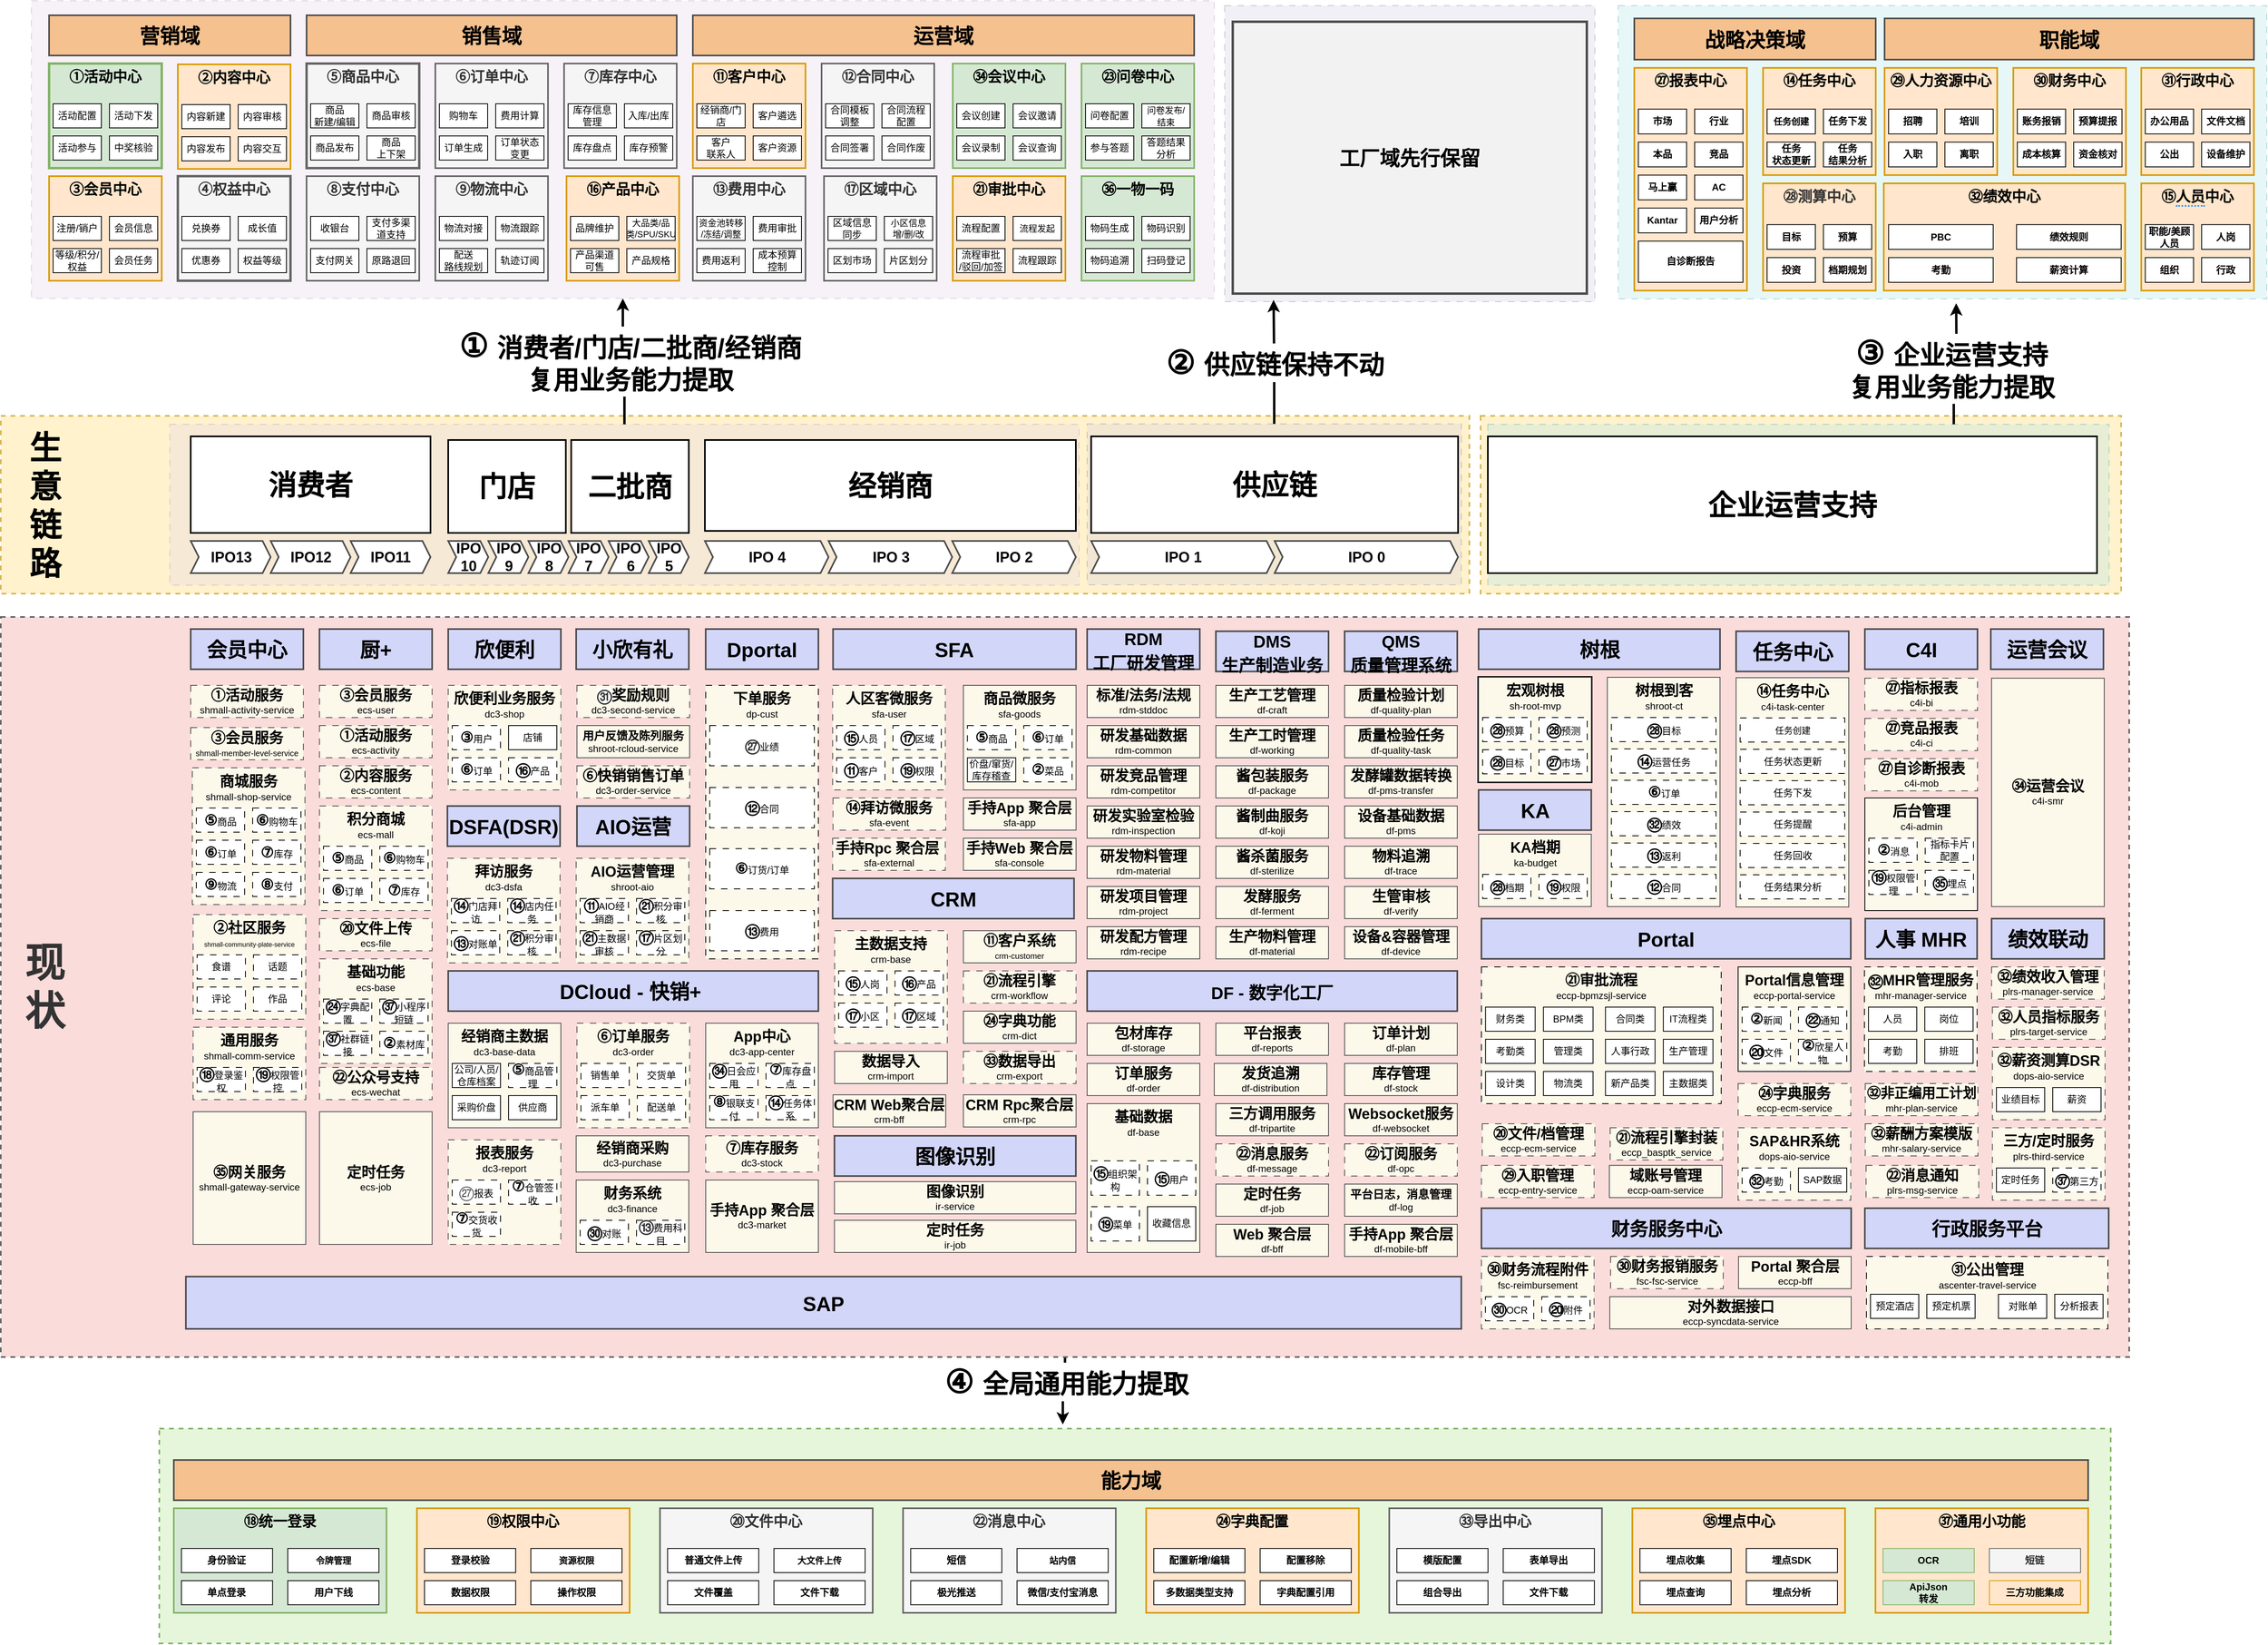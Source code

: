 <mxfile version="24.8.4">
  <diagram name="第 1 页" id="OvkUa1DGe1f_tVQWYCts">
    <mxGraphModel dx="-2002" dy="9481" grid="1" gridSize="10" guides="1" tooltips="1" connect="1" arrows="1" fold="1" page="1" pageScale="1" pageWidth="827" pageHeight="1169" math="0" shadow="0">
      <root>
        <mxCell id="0" />
        <mxCell id="1" parent="0" />
        <mxCell id="FIgoXLtdEGr-2jaXf1iq-963" value="" style="rounded=0;whiteSpace=wrap;html=1;dashed=1;opacity=30;fillColor=#d0cee2;strokeColor=#56517e;dashPattern=8 8;" vertex="1" parent="1">
          <mxGeometry x="7841" y="-6000" width="460" height="368" as="geometry" />
        </mxCell>
        <mxCell id="FIgoXLtdEGr-2jaXf1iq-82" value="&lt;span style=&quot;font-size: 40px; font-weight: 700;&quot;&gt;&amp;nbsp; &amp;nbsp;生&lt;br&gt;&amp;nbsp; &amp;nbsp;意&lt;br&gt;&amp;nbsp; &amp;nbsp;链&lt;br&gt;&amp;nbsp; &amp;nbsp;路&lt;/span&gt;" style="rounded=0;whiteSpace=wrap;html=1;dashed=1;glass=0;shadow=0;verticalAlign=middle;fillColor=#fff2cc;strokeColor=#d6b656;fillStyle=auto;strokeWidth=2;align=left;" vertex="1" parent="1">
          <mxGeometry x="6320" y="-5490" width="1825" height="221" as="geometry" />
        </mxCell>
        <mxCell id="FIgoXLtdEGr-2jaXf1iq-266" value="" style="rounded=0;whiteSpace=wrap;html=1;dashed=1;glass=0;shadow=0;verticalAlign=middle;fillColor=#fff2cc;strokeColor=#d6b656;fillStyle=auto;strokeWidth=2;align=left;fontFamily=Helvetica;fontSize=12;fontColor=default;" vertex="1" parent="1">
          <mxGeometry x="8159" y="-5490" width="796" height="221" as="geometry" />
        </mxCell>
        <mxCell id="FIgoXLtdEGr-2jaXf1iq-1077" style="edgeStyle=orthogonalEdgeStyle;rounded=0;orthogonalLoop=1;jettySize=auto;html=1;exitX=0.75;exitY=0;exitDx=0;exitDy=0;strokeWidth=3;" edge="1" parent="1" source="FIgoXLtdEGr-2jaXf1iq-971">
          <mxGeometry relative="1" as="geometry">
            <mxPoint x="8750" y="-5630" as="targetPoint" />
          </mxGeometry>
        </mxCell>
        <mxCell id="FIgoXLtdEGr-2jaXf1iq-1079" value="&lt;font style=&quot;font-weight: 700; font-size: 40px;&quot;&gt;③&amp;nbsp;&lt;/font&gt;&lt;font style=&quot;font-size: 32px;&quot;&gt;&lt;font style=&quot;font-weight: 700;&quot;&gt;企业运营支持&lt;/font&gt;&lt;font style=&quot;font-weight: 700;&quot;&gt;&lt;br&gt;复用业务能力提取&lt;/font&gt;&lt;/font&gt;" style="edgeLabel;html=1;align=center;verticalAlign=middle;resizable=0;points=[];" vertex="1" connectable="0" parent="FIgoXLtdEGr-2jaXf1iq-1077">
          <mxGeometry x="-0.182" y="3" relative="1" as="geometry">
            <mxPoint y="-7" as="offset" />
          </mxGeometry>
        </mxCell>
        <mxCell id="FIgoXLtdEGr-2jaXf1iq-971" value="" style="rounded=0;whiteSpace=wrap;html=1;dashed=1;opacity=30;fillColor=#b0e3e6;strokeColor=#0e8088;dashPattern=8 8;" vertex="1" parent="1">
          <mxGeometry x="8168" y="-5479.5" width="772" height="200" as="geometry" />
        </mxCell>
        <mxCell id="FIgoXLtdEGr-2jaXf1iq-784" value="" style="rounded=0;whiteSpace=wrap;html=1;dashed=1;opacity=30;fillColor=#e1d5e7;strokeColor=#9673a6;dashPattern=8 8;" vertex="1" parent="1">
          <mxGeometry x="6530" y="-5479.5" width="1130" height="200" as="geometry" />
        </mxCell>
        <mxCell id="FIgoXLtdEGr-2jaXf1iq-953" value="" style="rounded=0;whiteSpace=wrap;html=1;dashed=1;opacity=30;fillColor=#e1d5e7;strokeColor=#9673a6;dashPattern=8 8;" vertex="1" parent="1">
          <mxGeometry x="6358" y="-6006" width="1470" height="370" as="geometry" />
        </mxCell>
        <mxCell id="FIgoXLtdEGr-2jaXf1iq-2" value="" style="rounded=0;whiteSpace=wrap;html=1;dashed=1;glass=0;shadow=0;verticalAlign=middle;fillColor=#e5f6da;strokeColor=#82b366;fillStyle=auto;strokeWidth=2;align=left;" vertex="1" parent="1">
          <mxGeometry x="6517" y="-4231" width="2425" height="267" as="geometry" />
        </mxCell>
        <mxCell id="FIgoXLtdEGr-2jaXf1iq-1073" style="edgeStyle=orthogonalEdgeStyle;rounded=0;orthogonalLoop=1;jettySize=auto;html=1;exitX=0.5;exitY=1;exitDx=0;exitDy=0;entryX=0.463;entryY=-0.019;entryDx=0;entryDy=0;strokeWidth=3;entryPerimeter=0;" edge="1" parent="1" source="FIgoXLtdEGr-2jaXf1iq-3" target="FIgoXLtdEGr-2jaXf1iq-2">
          <mxGeometry relative="1" as="geometry" />
        </mxCell>
        <mxCell id="FIgoXLtdEGr-2jaXf1iq-1074" value="&lt;font style=&quot;font-weight: 700; font-size: 40px;&quot;&gt;④&amp;nbsp;&lt;/font&gt;&lt;font style=&quot;font-weight: 700; font-size: 32px;&quot;&gt;全局通用能力提取&lt;/font&gt;" style="edgeLabel;html=1;align=center;verticalAlign=middle;resizable=0;points=[];" vertex="1" connectable="0" parent="FIgoXLtdEGr-2jaXf1iq-1073">
          <mxGeometry x="-0.03" y="1" relative="1" as="geometry">
            <mxPoint y="-12" as="offset" />
          </mxGeometry>
        </mxCell>
        <mxCell id="FIgoXLtdEGr-2jaXf1iq-3" value="&lt;span style=&quot;font-size: 50px;&quot;&gt;&lt;b&gt;&amp;nbsp; 现&lt;br&gt;&amp;nbsp; 状&lt;/b&gt;&lt;/span&gt;" style="rounded=0;whiteSpace=wrap;html=1;dashed=1;glass=0;shadow=0;verticalAlign=middle;fillColor=#FADCDB;strokeColor=#666666;fillStyle=auto;strokeWidth=2;align=left;fontColor=#333333;container=1;" vertex="1" parent="1">
          <mxGeometry x="6320" y="-5240" width="2645" height="920" as="geometry" />
        </mxCell>
        <mxCell id="FIgoXLtdEGr-2jaXf1iq-4" value="&lt;b style=&quot;font-size: 18px;&quot;&gt;㉗&lt;/b&gt;&lt;span style=&quot;font-size: 18px;&quot;&gt;&lt;b&gt;指标报表&lt;/b&gt;&lt;/span&gt;&lt;br&gt;c4i-bi" style="rounded=0;whiteSpace=wrap;html=1;fillColor=#FCF9EA;strokeColor=#4D4D4D;align=center;verticalAlign=middle;fontFamily=Helvetica;fontSize=12;fontColor=default;dashed=1;dashPattern=8 8;" vertex="1" parent="1">
          <mxGeometry x="8636.5" y="-5163.88" width="140" height="40" as="geometry" />
        </mxCell>
        <mxCell id="FIgoXLtdEGr-2jaXf1iq-5" value="&lt;b style=&quot;font-size: 18px;&quot;&gt;㉗&lt;/b&gt;&lt;span style=&quot;font-size: 18px;&quot;&gt;&lt;b&gt;竞品报表&lt;/b&gt;&lt;/span&gt;&lt;br&gt;c4i-ci" style="rounded=0;whiteSpace=wrap;html=1;fillColor=#FCF9EA;strokeColor=#4D4D4D;align=center;verticalAlign=middle;fontFamily=Helvetica;fontSize=12;fontColor=default;dashed=1;dashPattern=8 8;" vertex="1" parent="1">
          <mxGeometry x="8636.5" y="-5113.88" width="140" height="40" as="geometry" />
        </mxCell>
        <mxCell id="FIgoXLtdEGr-2jaXf1iq-6" value="&lt;b style=&quot;font-size: 18px;&quot;&gt;㉗&lt;/b&gt;&lt;span style=&quot;font-size: 18px;&quot;&gt;&lt;b&gt;自诊断报表&lt;/b&gt;&lt;/span&gt;&lt;br&gt;c4i-mob" style="rounded=0;whiteSpace=wrap;html=1;fillColor=#FCF9EA;strokeColor=#4D4D4D;align=center;verticalAlign=middle;fontFamily=Helvetica;fontSize=12;fontColor=default;dashed=1;dashPattern=8 8;" vertex="1" parent="1">
          <mxGeometry x="8636.5" y="-5063.88" width="140" height="40" as="geometry" />
        </mxCell>
        <mxCell id="FIgoXLtdEGr-2jaXf1iq-7" value="C4I" style="rounded=0;whiteSpace=wrap;html=1;fillColor=#d2d6f9;strokeColor=#4D4D4D;fontSize=25;fontStyle=1;strokeWidth=2;align=center;verticalAlign=middle;fontFamily=Helvetica;fontColor=default;" vertex="1" parent="1">
          <mxGeometry x="8636.5" y="-5225" width="140" height="50" as="geometry" />
        </mxCell>
        <mxCell id="FIgoXLtdEGr-2jaXf1iq-8" value="树根" style="rounded=0;whiteSpace=wrap;html=1;fillColor=#d2d6f9;strokeColor=#4D4D4D;fontSize=25;fontStyle=1;strokeWidth=2;align=center;verticalAlign=middle;fontFamily=Helvetica;fontColor=default;" vertex="1" parent="1">
          <mxGeometry x="8156.5" y="-5225" width="300" height="50" as="geometry" />
        </mxCell>
        <mxCell id="FIgoXLtdEGr-2jaXf1iq-9" value="" style="group;strokeColor=default;strokeWidth=3;" vertex="1" connectable="0" parent="1">
          <mxGeometry x="8156.5" y="-5165" width="140" height="130" as="geometry" />
        </mxCell>
        <mxCell id="FIgoXLtdEGr-2jaXf1iq-10" value="&lt;span style=&quot;font-size: 18px;&quot;&gt;&lt;b&gt;宏观树根&lt;/b&gt;&lt;/span&gt;&lt;br&gt;&lt;div&gt;sh-root-mvp&lt;/div&gt;" style="rounded=0;whiteSpace=wrap;html=1;fillColor=#FCF9EA;strokeColor=#4D4D4D;verticalAlign=top;align=center;fontFamily=Helvetica;fontSize=12;fontColor=default;" vertex="1" parent="FIgoXLtdEGr-2jaXf1iq-9">
          <mxGeometry width="140" height="130" as="geometry" />
        </mxCell>
        <mxCell id="FIgoXLtdEGr-2jaXf1iq-11" value="" style="group" vertex="1" connectable="0" parent="FIgoXLtdEGr-2jaXf1iq-9">
          <mxGeometry x="5" y="50" width="130" height="70" as="geometry" />
        </mxCell>
        <mxCell id="FIgoXLtdEGr-2jaXf1iq-12" value="" style="group" vertex="1" connectable="0" parent="FIgoXLtdEGr-2jaXf1iq-11">
          <mxGeometry width="130" height="30" as="geometry" />
        </mxCell>
        <mxCell id="FIgoXLtdEGr-2jaXf1iq-13" value="&lt;b style=&quot;font-size: 18px;&quot;&gt;㉘&lt;/b&gt;预算" style="rounded=0;whiteSpace=wrap;html=1;dashed=1;dashPattern=8 8;strokeColor=default;align=center;verticalAlign=middle;fontFamily=Helvetica;fontSize=12;fontColor=default;fillColor=default;" vertex="1" parent="FIgoXLtdEGr-2jaXf1iq-12">
          <mxGeometry width="60" height="30" as="geometry" />
        </mxCell>
        <mxCell id="FIgoXLtdEGr-2jaXf1iq-14" value="&lt;b style=&quot;font-size: 18px;&quot;&gt;㉘&lt;/b&gt;预测" style="rounded=0;whiteSpace=wrap;html=1;dashed=1;dashPattern=8 8;strokeColor=default;align=center;verticalAlign=middle;fontFamily=Helvetica;fontSize=12;fontColor=default;fillColor=default;" vertex="1" parent="FIgoXLtdEGr-2jaXf1iq-12">
          <mxGeometry x="70" width="60" height="30" as="geometry" />
        </mxCell>
        <mxCell id="FIgoXLtdEGr-2jaXf1iq-15" value="" style="group" vertex="1" connectable="0" parent="FIgoXLtdEGr-2jaXf1iq-11">
          <mxGeometry y="40" width="130" height="30" as="geometry" />
        </mxCell>
        <mxCell id="FIgoXLtdEGr-2jaXf1iq-16" value="&lt;b style=&quot;font-size: 18px;&quot;&gt;㉘&lt;/b&gt;目标" style="rounded=0;whiteSpace=wrap;html=1;dashed=1;dashPattern=8 8;strokeColor=default;align=center;verticalAlign=middle;fontFamily=Helvetica;fontSize=12;fontColor=default;fillColor=default;" vertex="1" parent="FIgoXLtdEGr-2jaXf1iq-15">
          <mxGeometry width="60" height="30" as="geometry" />
        </mxCell>
        <mxCell id="FIgoXLtdEGr-2jaXf1iq-17" value="&lt;b style=&quot;font-size: 18px;&quot;&gt;㉗&lt;/b&gt;市场" style="rounded=0;whiteSpace=wrap;html=1;dashed=1;dashPattern=8 8;strokeColor=default;align=center;verticalAlign=middle;fontFamily=Helvetica;fontSize=12;fontColor=default;fillColor=default;" vertex="1" parent="FIgoXLtdEGr-2jaXf1iq-15">
          <mxGeometry x="70" width="60" height="30" as="geometry" />
        </mxCell>
        <mxCell id="FIgoXLtdEGr-2jaXf1iq-18" value="人事 MHR" style="rounded=0;whiteSpace=wrap;html=1;fillColor=#d2d6f9;strokeColor=#4D4D4D;fontSize=25;fontStyle=1;strokeWidth=2;align=center;verticalAlign=middle;fontFamily=Helvetica;fontColor=default;" vertex="1" parent="1">
          <mxGeometry x="8637" y="-4865" width="139" height="50" as="geometry" />
        </mxCell>
        <mxCell id="FIgoXLtdEGr-2jaXf1iq-19" value="&lt;b style=&quot;font-size: 18px;&quot;&gt;㉜&lt;/b&gt;&lt;span style=&quot;font-size: 18px;&quot;&gt;&lt;b&gt;薪酬方案模版&lt;/b&gt;&lt;/span&gt;&lt;br&gt;mhr-salary-service" style="rounded=0;whiteSpace=wrap;html=1;fillColor=#FCF9EA;strokeColor=#4D4D4D;align=center;verticalAlign=middle;fontFamily=Helvetica;fontSize=12;fontColor=default;dashed=1;dashPattern=8 8;" vertex="1" parent="1">
          <mxGeometry x="8637" y="-4610" width="140" height="40" as="geometry" />
        </mxCell>
        <mxCell id="FIgoXLtdEGr-2jaXf1iq-20" value="&lt;font style=&quot;font-size: 17px;&quot;&gt;&lt;b style=&quot;&quot;&gt;㉜&lt;/b&gt;&lt;b style=&quot;&quot;&gt;非正编用工计划&lt;/b&gt;&lt;/font&gt;&lt;br&gt;mhr-plan-service" style="rounded=0;whiteSpace=wrap;html=1;fillColor=#FCF9EA;strokeColor=#4D4D4D;align=center;verticalAlign=middle;fontFamily=Helvetica;fontSize=12;fontColor=default;dashed=1;dashPattern=8 8;" vertex="1" parent="1">
          <mxGeometry x="8637" y="-4660" width="140" height="40" as="geometry" />
        </mxCell>
        <mxCell id="FIgoXLtdEGr-2jaXf1iq-21" value="Portal" style="rounded=0;whiteSpace=wrap;html=1;fillColor=#d2d6f9;strokeColor=#4D4D4D;fontSize=25;fontStyle=1;strokeWidth=2;align=center;verticalAlign=middle;fontFamily=Helvetica;fontColor=default;" vertex="1" parent="1">
          <mxGeometry x="8160" y="-4865" width="459" height="50" as="geometry" />
        </mxCell>
        <mxCell id="FIgoXLtdEGr-2jaXf1iq-22" value="" style="group" vertex="1" connectable="0" parent="1">
          <mxGeometry x="8479" y="-4805" width="140" height="130" as="geometry" />
        </mxCell>
        <mxCell id="FIgoXLtdEGr-2jaXf1iq-23" value="&lt;span style=&quot;font-size: 18px;&quot;&gt;&lt;b&gt;Portal信息管理&lt;/b&gt;&lt;/span&gt;&lt;br&gt;&lt;div&gt;eccp-portal-service&lt;/div&gt;" style="rounded=0;whiteSpace=wrap;html=1;fillColor=#FCF9EA;strokeColor=#000000;verticalAlign=top;align=center;fontFamily=Helvetica;fontSize=12;fontColor=default;" vertex="1" parent="FIgoXLtdEGr-2jaXf1iq-22">
          <mxGeometry width="140" height="130" as="geometry" />
        </mxCell>
        <mxCell id="FIgoXLtdEGr-2jaXf1iq-24" value="" style="group" vertex="1" connectable="0" parent="FIgoXLtdEGr-2jaXf1iq-22">
          <mxGeometry x="5" y="50" width="130" height="70" as="geometry" />
        </mxCell>
        <mxCell id="FIgoXLtdEGr-2jaXf1iq-25" value="" style="group" vertex="1" connectable="0" parent="FIgoXLtdEGr-2jaXf1iq-24">
          <mxGeometry width="130" height="30" as="geometry" />
        </mxCell>
        <mxCell id="FIgoXLtdEGr-2jaXf1iq-26" value="&lt;b style=&quot;font-size: 18px;&quot;&gt;②&lt;/b&gt;新闻" style="rounded=0;whiteSpace=wrap;html=1;dashed=1;dashPattern=8 8;strokeColor=default;align=center;verticalAlign=middle;fontFamily=Helvetica;fontSize=12;fontColor=default;fillColor=default;" vertex="1" parent="FIgoXLtdEGr-2jaXf1iq-25">
          <mxGeometry width="60" height="30" as="geometry" />
        </mxCell>
        <mxCell id="FIgoXLtdEGr-2jaXf1iq-27" value="&lt;b style=&quot;font-size: 18px;&quot;&gt;㉒&lt;/b&gt;通知" style="rounded=0;whiteSpace=wrap;html=1;dashed=1;dashPattern=8 8;" vertex="1" parent="FIgoXLtdEGr-2jaXf1iq-25">
          <mxGeometry x="70" width="60" height="30" as="geometry" />
        </mxCell>
        <mxCell id="FIgoXLtdEGr-2jaXf1iq-28" value="" style="group" vertex="1" connectable="0" parent="FIgoXLtdEGr-2jaXf1iq-24">
          <mxGeometry y="40" width="130" height="30" as="geometry" />
        </mxCell>
        <mxCell id="FIgoXLtdEGr-2jaXf1iq-29" value="&lt;b style=&quot;font-size: 18px;&quot;&gt;⑳&lt;/b&gt;文件" style="rounded=0;whiteSpace=wrap;html=1;dashed=1;dashPattern=8 8;strokeColor=default;align=center;verticalAlign=middle;fontFamily=Helvetica;fontSize=12;fontColor=default;fillColor=default;" vertex="1" parent="FIgoXLtdEGr-2jaXf1iq-28">
          <mxGeometry width="60" height="30" as="geometry" />
        </mxCell>
        <mxCell id="FIgoXLtdEGr-2jaXf1iq-30" value="&lt;b style=&quot;font-size: 18px;&quot;&gt;②&lt;/b&gt;欣星人物" style="rounded=0;whiteSpace=wrap;html=1;dashed=1;dashPattern=8 8;strokeColor=default;align=center;verticalAlign=middle;fontFamily=Helvetica;fontSize=12;fontColor=default;fillColor=default;" vertex="1" parent="FIgoXLtdEGr-2jaXf1iq-28">
          <mxGeometry x="70" width="60" height="30" as="geometry" />
        </mxCell>
        <mxCell id="FIgoXLtdEGr-2jaXf1iq-31" value="&lt;b style=&quot;font-size: 18px;&quot;&gt;㉔&lt;/b&gt;&lt;span style=&quot;font-size: 18px;&quot;&gt;&lt;b&gt;字典服务&lt;/b&gt;&lt;/span&gt;&lt;br&gt;&lt;div&gt;eccp-ecm-service&lt;/div&gt;" style="rounded=0;whiteSpace=wrap;html=1;fillColor=#FCF9EA;strokeColor=#4D4D4D;align=center;verticalAlign=middle;fontFamily=Helvetica;fontSize=12;fontColor=default;dashed=1;dashPattern=8 8;" vertex="1" parent="1">
          <mxGeometry x="8479" y="-4660" width="140" height="40" as="geometry" />
        </mxCell>
        <mxCell id="FIgoXLtdEGr-2jaXf1iq-32" value="" style="group;fillColor=#FCF9EA;strokeColor=#4D4D4D;dashed=1;dashPattern=8 8;" vertex="1" connectable="0" parent="1">
          <mxGeometry x="8479" y="-4605" width="140" height="90" as="geometry" />
        </mxCell>
        <mxCell id="FIgoXLtdEGr-2jaXf1iq-33" value="&lt;span style=&quot;font-size: 18px;&quot;&gt;&lt;b&gt;SAP&amp;amp;HR系统&lt;/b&gt;&lt;/span&gt;&lt;br&gt;dops-aio-service" style="rounded=0;whiteSpace=wrap;html=1;fillColor=#FCF9EA;strokeColor=#4D4D4D;verticalAlign=top;dashed=1;dashPattern=8 8;" vertex="1" parent="FIgoXLtdEGr-2jaXf1iq-32">
          <mxGeometry width="140" height="90" as="geometry" />
        </mxCell>
        <mxCell id="FIgoXLtdEGr-2jaXf1iq-34" value="" style="group;dashed=1;dashPattern=8 8;" vertex="1" connectable="0" parent="FIgoXLtdEGr-2jaXf1iq-32">
          <mxGeometry x="5" y="50" width="130" height="30" as="geometry" />
        </mxCell>
        <mxCell id="FIgoXLtdEGr-2jaXf1iq-35" value="&lt;b style=&quot;font-size: 18px;&quot;&gt;㉜&lt;/b&gt;考勤" style="rounded=0;whiteSpace=wrap;html=1;strokeColor=default;align=center;verticalAlign=middle;fontFamily=Helvetica;fontSize=12;fontColor=default;fillColor=default;dashed=1;dashPattern=8 8;" vertex="1" parent="FIgoXLtdEGr-2jaXf1iq-34">
          <mxGeometry width="60" height="30" as="geometry" />
        </mxCell>
        <mxCell id="FIgoXLtdEGr-2jaXf1iq-36" value="SAP数据" style="rounded=0;whiteSpace=wrap;html=1;" vertex="1" parent="FIgoXLtdEGr-2jaXf1iq-34">
          <mxGeometry x="70" width="60" height="30" as="geometry" />
        </mxCell>
        <mxCell id="FIgoXLtdEGr-2jaXf1iq-37" value="&lt;b style=&quot;font-size: 18px;&quot;&gt;㉑&lt;/b&gt;&lt;span style=&quot;font-size: 18px;&quot;&gt;&lt;b&gt;流程引擎封装&lt;/b&gt;&lt;/span&gt;&lt;br&gt;&lt;div&gt;eccp_basptk_service&lt;/div&gt;" style="rounded=0;whiteSpace=wrap;html=1;fillColor=#FCF9EA;strokeColor=#4D4D4D;align=center;verticalAlign=middle;fontFamily=Helvetica;fontSize=12;fontColor=default;dashed=1;dashPattern=8 8;" vertex="1" parent="1">
          <mxGeometry x="8320" y="-4605" width="140" height="40" as="geometry" />
        </mxCell>
        <mxCell id="FIgoXLtdEGr-2jaXf1iq-38" value="&lt;b style=&quot;font-size: 18px;&quot;&gt;⑳&lt;/b&gt;&lt;span style=&quot;font-size: 18px;&quot;&gt;&lt;b&gt;文件/&lt;/b&gt;&lt;/span&gt;&lt;b style=&quot;font-size: 18px;&quot;&gt;档&lt;/b&gt;&lt;span style=&quot;font-size: 18px;&quot;&gt;&lt;b&gt;管理&lt;/b&gt;&lt;/span&gt;&lt;br&gt;&lt;div&gt;eccp-ecm-service&lt;/div&gt;" style="rounded=0;whiteSpace=wrap;html=1;fillColor=#FCF9EA;strokeColor=#4D4D4D;align=center;verticalAlign=middle;fontFamily=Helvetica;fontSize=12;fontColor=default;dashed=1;dashPattern=8 8;" vertex="1" parent="1">
          <mxGeometry x="8161" y="-4610" width="140" height="40" as="geometry" />
        </mxCell>
        <mxCell id="FIgoXLtdEGr-2jaXf1iq-39" value="&lt;b style=&quot;font-size: 18px;&quot;&gt;㉙&lt;/b&gt;&lt;span style=&quot;font-size: 18px;&quot;&gt;&lt;b&gt;入职管理&lt;/b&gt;&lt;/span&gt;&lt;br&gt;&lt;div&gt;eccp-entry-service&lt;/div&gt;" style="rounded=0;whiteSpace=wrap;html=1;fillColor=#FCF9EA;strokeColor=#4D4D4D;align=center;verticalAlign=middle;fontFamily=Helvetica;fontSize=12;fontColor=default;dashed=1;dashPattern=8 8;" vertex="1" parent="1">
          <mxGeometry x="8160" y="-4558.25" width="140" height="40" as="geometry" />
        </mxCell>
        <mxCell id="FIgoXLtdEGr-2jaXf1iq-40" value="&lt;span style=&quot;font-size: 18px;&quot;&gt;&lt;b&gt;域账号管理&lt;/b&gt;&lt;/span&gt;&lt;br&gt;&lt;div&gt;eccp-oam-service&lt;/div&gt;" style="rounded=0;whiteSpace=wrap;html=1;fillColor=#FCF9EA;strokeColor=#4D4D4D;align=center;verticalAlign=middle;fontFamily=Helvetica;fontSize=12;fontColor=default;" vertex="1" parent="1">
          <mxGeometry x="8319" y="-4558.25" width="140" height="40" as="geometry" />
        </mxCell>
        <mxCell id="FIgoXLtdEGr-2jaXf1iq-41" value="" style="group" vertex="1" connectable="0" parent="1">
          <mxGeometry x="8636.5" y="-5015" width="140" height="140" as="geometry" />
        </mxCell>
        <mxCell id="FIgoXLtdEGr-2jaXf1iq-42" value="&lt;span style=&quot;font-size: 18px;&quot;&gt;&lt;b&gt;后台管理&lt;/b&gt;&lt;/span&gt;&lt;br&gt;&lt;div&gt;c4i-admin&lt;/div&gt;" style="rounded=0;whiteSpace=wrap;html=1;fillColor=#FCF9EA;strokeColor=#000000;verticalAlign=top;align=center;fontFamily=Helvetica;fontSize=12;fontColor=default;" vertex="1" parent="FIgoXLtdEGr-2jaXf1iq-41">
          <mxGeometry width="140" height="140" as="geometry" />
        </mxCell>
        <mxCell id="FIgoXLtdEGr-2jaXf1iq-43" value="" style="group" vertex="1" connectable="0" parent="FIgoXLtdEGr-2jaXf1iq-41">
          <mxGeometry x="5" y="50" width="130" height="70" as="geometry" />
        </mxCell>
        <mxCell id="FIgoXLtdEGr-2jaXf1iq-44" value="" style="group" vertex="1" connectable="0" parent="FIgoXLtdEGr-2jaXf1iq-43">
          <mxGeometry width="130" height="30" as="geometry" />
        </mxCell>
        <mxCell id="FIgoXLtdEGr-2jaXf1iq-45" value="&lt;b style=&quot;font-size: 18px;&quot;&gt;②&lt;/b&gt;消息" style="rounded=0;whiteSpace=wrap;html=1;dashed=1;dashPattern=8 8;strokeColor=default;align=center;verticalAlign=middle;fontFamily=Helvetica;fontSize=12;fontColor=default;fillColor=default;" vertex="1" parent="FIgoXLtdEGr-2jaXf1iq-44">
          <mxGeometry width="60" height="30" as="geometry" />
        </mxCell>
        <mxCell id="FIgoXLtdEGr-2jaXf1iq-46" value="指标卡片配置" style="rounded=0;whiteSpace=wrap;html=1;dashed=1;dashPattern=8 8;" vertex="1" parent="FIgoXLtdEGr-2jaXf1iq-44">
          <mxGeometry x="70" width="60" height="30" as="geometry" />
        </mxCell>
        <mxCell id="FIgoXLtdEGr-2jaXf1iq-47" value="" style="group" vertex="1" connectable="0" parent="FIgoXLtdEGr-2jaXf1iq-43">
          <mxGeometry y="40" width="130" height="30" as="geometry" />
        </mxCell>
        <mxCell id="FIgoXLtdEGr-2jaXf1iq-48" value="&lt;b style=&quot;font-size: 18px;&quot;&gt;⑲&lt;/b&gt;权限管理" style="rounded=0;whiteSpace=wrap;html=1;dashed=1;dashPattern=8 8;strokeColor=default;align=center;verticalAlign=middle;fontFamily=Helvetica;fontSize=12;fontColor=default;fillColor=default;" vertex="1" parent="FIgoXLtdEGr-2jaXf1iq-47">
          <mxGeometry width="60" height="30" as="geometry" />
        </mxCell>
        <mxCell id="FIgoXLtdEGr-2jaXf1iq-49" value="&lt;b style=&quot;font-size: 18px;&quot;&gt;㉟&lt;/b&gt;埋点" style="rounded=0;whiteSpace=wrap;html=1;dashed=1;dashPattern=8 8;strokeColor=default;align=center;verticalAlign=middle;fontFamily=Helvetica;fontSize=12;fontColor=default;fillColor=default;" vertex="1" parent="FIgoXLtdEGr-2jaXf1iq-47">
          <mxGeometry x="70" width="60" height="30" as="geometry" />
        </mxCell>
        <mxCell id="FIgoXLtdEGr-2jaXf1iq-50" value="任务中心" style="rounded=0;whiteSpace=wrap;html=1;fillColor=#d2d6f9;strokeColor=#4D4D4D;fontSize=25;fontStyle=1;strokeWidth=2;align=center;verticalAlign=middle;fontFamily=Helvetica;fontColor=default;" vertex="1" parent="1">
          <mxGeometry x="8476.5" y="-5222.25" width="140" height="50" as="geometry" />
        </mxCell>
        <mxCell id="FIgoXLtdEGr-2jaXf1iq-51" value="绩效联动" style="rounded=0;whiteSpace=wrap;html=1;fillColor=#d2d6f9;strokeColor=#4D4D4D;fontSize=25;fontStyle=1;strokeWidth=2;align=center;verticalAlign=middle;fontFamily=Helvetica;fontColor=default;" vertex="1" parent="1">
          <mxGeometry x="8794" y="-4865" width="140" height="50" as="geometry" />
        </mxCell>
        <mxCell id="FIgoXLtdEGr-2jaXf1iq-52" value="" style="group;fillColor=#FCF9EA;strokeColor=#4D4D4D;dashed=1;dashPattern=8 8;" vertex="1" connectable="0" parent="1">
          <mxGeometry x="8795" y="-4605" width="140" height="90" as="geometry" />
        </mxCell>
        <mxCell id="FIgoXLtdEGr-2jaXf1iq-53" value="&lt;span style=&quot;font-size: 18px;&quot;&gt;&lt;b&gt;三方/定时服务&lt;/b&gt;&lt;/span&gt;&lt;br&gt;plrs-third-service" style="rounded=0;whiteSpace=wrap;html=1;fillColor=#FCF9EA;strokeColor=#4D4D4D;verticalAlign=top;dashed=1;dashPattern=8 8;" vertex="1" parent="FIgoXLtdEGr-2jaXf1iq-52">
          <mxGeometry width="140" height="90" as="geometry" />
        </mxCell>
        <mxCell id="FIgoXLtdEGr-2jaXf1iq-54" value="" style="group;dashed=1;dashPattern=8 8;" vertex="1" connectable="0" parent="FIgoXLtdEGr-2jaXf1iq-52">
          <mxGeometry x="5" y="50" width="130" height="30" as="geometry" />
        </mxCell>
        <mxCell id="FIgoXLtdEGr-2jaXf1iq-55" value="定时任务" style="rounded=0;whiteSpace=wrap;html=1;strokeColor=default;align=center;verticalAlign=middle;fontFamily=Helvetica;fontSize=12;fontColor=default;fillColor=default;" vertex="1" parent="FIgoXLtdEGr-2jaXf1iq-54">
          <mxGeometry width="60" height="30" as="geometry" />
        </mxCell>
        <mxCell id="FIgoXLtdEGr-2jaXf1iq-56" value="&lt;b style=&quot;font-size: 18px;&quot;&gt;㊲&lt;/b&gt;第三方" style="rounded=0;whiteSpace=wrap;html=1;dashed=1;dashPattern=8 8;" vertex="1" parent="FIgoXLtdEGr-2jaXf1iq-54">
          <mxGeometry x="70" width="60" height="30" as="geometry" />
        </mxCell>
        <mxCell id="FIgoXLtdEGr-2jaXf1iq-57" value="&lt;b style=&quot;font-size: 18px;&quot;&gt;㉒&lt;/b&gt;&lt;span style=&quot;font-size: 18px;&quot;&gt;&lt;b&gt;消息通知&lt;/b&gt;&lt;/span&gt;&lt;br&gt;plrs-msg-service" style="rounded=0;whiteSpace=wrap;html=1;fillColor=#FCF9EA;strokeColor=#4D4D4D;align=center;verticalAlign=middle;fontFamily=Helvetica;fontSize=12;fontColor=default;dashed=1;dashPattern=8 8;" vertex="1" parent="1">
          <mxGeometry x="8638" y="-4558.25" width="140" height="40" as="geometry" />
        </mxCell>
        <mxCell id="FIgoXLtdEGr-2jaXf1iq-58" value="&lt;b style=&quot;font-size: 18px;&quot;&gt;㉜&lt;/b&gt;&lt;span style=&quot;font-size: 18px;&quot;&gt;&lt;b&gt;人员指标服务&lt;/b&gt;&lt;/span&gt;&lt;br&gt;plrs-target-service" style="rounded=0;whiteSpace=wrap;html=1;fillColor=#FCF9EA;strokeColor=#4D4D4D;align=center;verticalAlign=middle;fontFamily=Helvetica;fontSize=12;fontColor=default;dashed=1;dashPattern=8 8;" vertex="1" parent="1">
          <mxGeometry x="8795" y="-4755" width="140" height="40" as="geometry" />
        </mxCell>
        <mxCell id="FIgoXLtdEGr-2jaXf1iq-59" value="" style="group;fillColor=#FCF9EA;strokeColor=#4D4D4D;dashed=1;dashPattern=8 8;" vertex="1" connectable="0" parent="1">
          <mxGeometry x="8795" y="-4705" width="140" height="90" as="geometry" />
        </mxCell>
        <mxCell id="FIgoXLtdEGr-2jaXf1iq-60" value="&lt;b style=&quot;font-size: 18px;&quot;&gt;㉜&lt;/b&gt;&lt;span style=&quot;font-size: 18px;&quot;&gt;&lt;b&gt;薪资测算DSR&lt;/b&gt;&lt;/span&gt;&lt;br&gt;dops-aio-service" style="rounded=0;whiteSpace=wrap;html=1;fillColor=#FCF9EA;strokeColor=#4D4D4D;verticalAlign=top;dashed=1;dashPattern=8 8;" vertex="1" parent="FIgoXLtdEGr-2jaXf1iq-59">
          <mxGeometry width="140" height="90" as="geometry" />
        </mxCell>
        <mxCell id="FIgoXLtdEGr-2jaXf1iq-61" value="" style="group;dashed=1;dashPattern=8 8;" vertex="1" connectable="0" parent="FIgoXLtdEGr-2jaXf1iq-59">
          <mxGeometry x="5" y="50" width="130" height="30" as="geometry" />
        </mxCell>
        <mxCell id="FIgoXLtdEGr-2jaXf1iq-62" value="业绩目标" style="rounded=0;whiteSpace=wrap;html=1;strokeColor=default;align=center;verticalAlign=middle;fontFamily=Helvetica;fontSize=12;fontColor=default;fillColor=default;" vertex="1" parent="FIgoXLtdEGr-2jaXf1iq-61">
          <mxGeometry width="60" height="30" as="geometry" />
        </mxCell>
        <mxCell id="FIgoXLtdEGr-2jaXf1iq-63" value="薪资" style="rounded=0;whiteSpace=wrap;html=1;" vertex="1" parent="FIgoXLtdEGr-2jaXf1iq-61">
          <mxGeometry x="70" width="60" height="30" as="geometry" />
        </mxCell>
        <mxCell id="FIgoXLtdEGr-2jaXf1iq-64" value="&lt;span style=&quot;font-size: 18px;&quot;&gt;&lt;b&gt;Portal 聚合层&lt;/b&gt;&lt;/span&gt;&lt;br&gt;&lt;div&gt;eccp-bff&lt;/div&gt;" style="rounded=0;whiteSpace=wrap;html=1;fillColor=#FCF9EA;strokeColor=#4D4D4D;align=center;verticalAlign=middle;fontFamily=Helvetica;fontSize=12;fontColor=default;" vertex="1" parent="1">
          <mxGeometry x="8479.5" y="-4445" width="140" height="40" as="geometry" />
        </mxCell>
        <mxCell id="FIgoXLtdEGr-2jaXf1iq-65" value="&lt;span style=&quot;font-size: 18px;&quot;&gt;&lt;b&gt;对外数据接口&lt;/b&gt;&lt;/span&gt;&lt;br&gt;&lt;div&gt;eccp-syncdata-service&lt;/div&gt;" style="rounded=0;whiteSpace=wrap;html=1;fillColor=#FCF9EA;strokeColor=#4D4D4D;align=center;verticalAlign=middle;fontFamily=Helvetica;fontSize=12;fontColor=default;" vertex="1" parent="1">
          <mxGeometry x="8319.5" y="-4395" width="300" height="40" as="geometry" />
        </mxCell>
        <mxCell id="FIgoXLtdEGr-2jaXf1iq-66" value="&lt;font style=&quot;font-size: 23px;&quot;&gt;行政服务平台&lt;/font&gt;" style="rounded=0;whiteSpace=wrap;html=1;fillColor=#d2d6f9;strokeColor=#4D4D4D;fontSize=25;fontStyle=1;strokeWidth=2;align=center;verticalAlign=middle;fontFamily=Helvetica;fontColor=default;" vertex="1" parent="1">
          <mxGeometry x="8636.5" y="-4505" width="303" height="50" as="geometry" />
        </mxCell>
        <mxCell id="FIgoXLtdEGr-2jaXf1iq-67" value="&lt;font style=&quot;font-size: 23px;&quot;&gt;财务服务中心&lt;/font&gt;" style="rounded=0;whiteSpace=wrap;html=1;fillColor=#d2d6f9;strokeColor=#4D4D4D;fontSize=25;fontStyle=1;strokeWidth=2;align=center;verticalAlign=middle;fontFamily=Helvetica;fontColor=default;" vertex="1" parent="1">
          <mxGeometry x="8160" y="-4505" width="459.5" height="50" as="geometry" />
        </mxCell>
        <mxCell id="FIgoXLtdEGr-2jaXf1iq-68" value="" style="group;fillColor=#FCF9EA;strokeColor=#4D4D4D;dashed=1;dashPattern=8 8;" vertex="1" connectable="0" parent="1">
          <mxGeometry x="8160" y="-4445" width="140" height="90" as="geometry" />
        </mxCell>
        <mxCell id="FIgoXLtdEGr-2jaXf1iq-69" value="&lt;b style=&quot;font-size: 18px;&quot;&gt;㉚&lt;/b&gt;&lt;span style=&quot;font-size: 18px;&quot;&gt;&lt;b&gt;财务流程附件&lt;/b&gt;&lt;/span&gt;&lt;br&gt;fsc-reimbursement" style="rounded=0;whiteSpace=wrap;html=1;fillColor=#FCF9EA;strokeColor=#4D4D4D;verticalAlign=top;dashed=1;dashPattern=8 8;" vertex="1" parent="FIgoXLtdEGr-2jaXf1iq-68">
          <mxGeometry width="140" height="90" as="geometry" />
        </mxCell>
        <mxCell id="FIgoXLtdEGr-2jaXf1iq-70" value="" style="group;dashed=1;dashPattern=8 8;" vertex="1" connectable="0" parent="FIgoXLtdEGr-2jaXf1iq-68">
          <mxGeometry x="5" y="50" width="130" height="30" as="geometry" />
        </mxCell>
        <mxCell id="FIgoXLtdEGr-2jaXf1iq-71" value="&lt;b style=&quot;font-size: 18px;&quot;&gt;㉚&lt;/b&gt;OCR" style="rounded=0;whiteSpace=wrap;html=1;strokeColor=default;align=center;verticalAlign=middle;fontFamily=Helvetica;fontSize=12;fontColor=default;fillColor=default;dashed=1;dashPattern=8 8;" vertex="1" parent="FIgoXLtdEGr-2jaXf1iq-70">
          <mxGeometry width="60" height="30" as="geometry" />
        </mxCell>
        <mxCell id="FIgoXLtdEGr-2jaXf1iq-72" value="&lt;b style=&quot;font-size: 18px;&quot;&gt;⑳&lt;/b&gt;附件" style="rounded=0;whiteSpace=wrap;html=1;dashed=1;dashPattern=8 8;" vertex="1" parent="FIgoXLtdEGr-2jaXf1iq-70">
          <mxGeometry x="70" width="60" height="30" as="geometry" />
        </mxCell>
        <mxCell id="FIgoXLtdEGr-2jaXf1iq-73" value="&lt;b style=&quot;font-size: 18px;&quot;&gt;㉚&lt;/b&gt;&lt;span style=&quot;font-size: 18px;&quot;&gt;&lt;b&gt;财务报销服务&lt;/b&gt;&lt;/span&gt;&lt;br&gt;&lt;div&gt;fsc-fsc-service&lt;/div&gt;" style="rounded=0;whiteSpace=wrap;html=1;fillColor=#FCF9EA;strokeColor=#4D4D4D;align=center;verticalAlign=middle;fontFamily=Helvetica;fontSize=12;fontColor=default;dashed=1;dashPattern=8 8;" vertex="1" parent="1">
          <mxGeometry x="8320.5" y="-4445" width="140" height="40" as="geometry" />
        </mxCell>
        <mxCell id="FIgoXLtdEGr-2jaXf1iq-74" value="&lt;b style=&quot;font-size: 18px;&quot;&gt;㉜&lt;/b&gt;&lt;span style=&quot;font-size: 18px;&quot;&gt;&lt;b&gt;绩效收入管理&lt;/b&gt;&lt;/span&gt;&lt;br&gt;&lt;div&gt;plrs-manager-service&lt;/div&gt;" style="rounded=0;whiteSpace=wrap;html=1;fillColor=#FCF9EA;strokeColor=#4D4D4D;align=center;verticalAlign=middle;fontFamily=Helvetica;fontSize=12;fontColor=default;dashed=1;dashPattern=8 8;" vertex="1" parent="1">
          <mxGeometry x="8794" y="-4805" width="140" height="40" as="geometry" />
        </mxCell>
        <mxCell id="FIgoXLtdEGr-2jaXf1iq-75" value="&lt;b style=&quot;font-size: 18px;&quot;&gt;㉛&lt;/b&gt;&lt;span style=&quot;font-size: 18px;&quot;&gt;&lt;b&gt;公出管理&lt;/b&gt;&lt;/span&gt;&lt;br&gt;&lt;div&gt;ascenter-travel-service&lt;/div&gt;" style="rounded=0;whiteSpace=wrap;html=1;fillColor=#FCF9EA;strokeColor=#000000;verticalAlign=top;align=center;fontFamily=Helvetica;fontSize=12;fontColor=default;dashed=1;dashPattern=8 8;" vertex="1" parent="1">
          <mxGeometry x="8638.5" y="-4445" width="300" height="90" as="geometry" />
        </mxCell>
        <mxCell id="FIgoXLtdEGr-2jaXf1iq-76" value="" style="group" vertex="1" connectable="0" parent="1">
          <mxGeometry x="8795.5" y="-4398" width="130" height="30" as="geometry" />
        </mxCell>
        <mxCell id="FIgoXLtdEGr-2jaXf1iq-77" value="对账单" style="rounded=0;whiteSpace=wrap;html=1;" vertex="1" parent="FIgoXLtdEGr-2jaXf1iq-76">
          <mxGeometry x="7" width="60" height="30" as="geometry" />
        </mxCell>
        <mxCell id="FIgoXLtdEGr-2jaXf1iq-78" value="分析报表" style="rounded=0;whiteSpace=wrap;html=1;" vertex="1" parent="FIgoXLtdEGr-2jaXf1iq-76">
          <mxGeometry x="77" width="60" height="30" as="geometry" />
        </mxCell>
        <mxCell id="FIgoXLtdEGr-2jaXf1iq-79" value="" style="group" vertex="1" connectable="0" parent="1">
          <mxGeometry x="8643.5" y="-4398" width="130" height="30" as="geometry" />
        </mxCell>
        <mxCell id="FIgoXLtdEGr-2jaXf1iq-80" value="预定酒店" style="rounded=0;whiteSpace=wrap;html=1;" vertex="1" parent="FIgoXLtdEGr-2jaXf1iq-79">
          <mxGeometry width="60" height="30" as="geometry" />
        </mxCell>
        <mxCell id="FIgoXLtdEGr-2jaXf1iq-81" value="预定机票" style="rounded=0;whiteSpace=wrap;html=1;" vertex="1" parent="FIgoXLtdEGr-2jaXf1iq-79">
          <mxGeometry x="70" width="60" height="30" as="geometry" />
        </mxCell>
        <mxCell id="FIgoXLtdEGr-2jaXf1iq-83" value="&lt;font style=&quot;font-size: 35px;&quot;&gt;经销商&lt;/font&gt;" style="rounded=0;whiteSpace=wrap;html=1;fontStyle=1;strokeWidth=2;" vertex="1" parent="1">
          <mxGeometry x="7195" y="-5460" width="461" height="113" as="geometry" />
        </mxCell>
        <mxCell id="FIgoXLtdEGr-2jaXf1iq-84" value="" style="group;strokeWidth=2;" vertex="1" connectable="0" parent="1">
          <mxGeometry x="6876" y="-5334.5" width="299" height="40" as="geometry" />
        </mxCell>
        <mxCell id="FIgoXLtdEGr-2jaXf1iq-85" value="&lt;font size=&quot;1&quot; style=&quot;&quot;&gt;&lt;b style=&quot;font-size: 18px;&quot;&gt;IPO &lt;br&gt;10&lt;/b&gt;&lt;/font&gt;" style="html=1;shadow=0;dashed=0;align=center;verticalAlign=middle;shape=mxgraph.arrows2.arrow;dy=0;dx=10;notch=10;fillColor=#FFFFFF;strokeColor=#4D4D4D;strokeWidth=2;" vertex="1" parent="FIgoXLtdEGr-2jaXf1iq-84">
          <mxGeometry width="49.833" height="40" as="geometry" />
        </mxCell>
        <mxCell id="FIgoXLtdEGr-2jaXf1iq-86" value="&lt;font size=&quot;1&quot; style=&quot;&quot;&gt;&lt;b style=&quot;font-size: 18px;&quot;&gt;IPO &lt;br&gt;9&lt;/b&gt;&lt;/font&gt;" style="html=1;shadow=0;dashed=0;align=center;verticalAlign=middle;shape=mxgraph.arrows2.arrow;dy=0;dx=10;notch=10;fillColor=#FFFFFF;strokeColor=#4D4D4D;strokeWidth=2;" vertex="1" parent="FIgoXLtdEGr-2jaXf1iq-84">
          <mxGeometry x="49.833" width="49.833" height="40" as="geometry" />
        </mxCell>
        <mxCell id="FIgoXLtdEGr-2jaXf1iq-87" value="&lt;font size=&quot;1&quot; style=&quot;&quot;&gt;&lt;b style=&quot;font-size: 18px;&quot;&gt;IPO &lt;br&gt;8&lt;/b&gt;&lt;/font&gt;" style="html=1;shadow=0;dashed=0;align=center;verticalAlign=middle;shape=mxgraph.arrows2.arrow;dy=0;dx=10;notch=10;fillColor=#FFFFFF;strokeColor=#4D4D4D;strokeWidth=2;" vertex="1" parent="FIgoXLtdEGr-2jaXf1iq-84">
          <mxGeometry x="99.667" width="49.833" height="40" as="geometry" />
        </mxCell>
        <mxCell id="FIgoXLtdEGr-2jaXf1iq-88" value="&lt;font size=&quot;1&quot; style=&quot;&quot;&gt;&lt;b style=&quot;font-size: 18px;&quot;&gt;IPO &lt;br&gt;7&lt;/b&gt;&lt;/font&gt;" style="html=1;shadow=0;dashed=0;align=center;verticalAlign=middle;shape=mxgraph.arrows2.arrow;dy=0;dx=10;notch=10;fillColor=#FFFFFF;strokeColor=#4D4D4D;strokeWidth=2;" vertex="1" parent="FIgoXLtdEGr-2jaXf1iq-84">
          <mxGeometry x="149.5" width="49.833" height="40" as="geometry" />
        </mxCell>
        <mxCell id="FIgoXLtdEGr-2jaXf1iq-89" value="&lt;font size=&quot;1&quot; style=&quot;&quot;&gt;&lt;b style=&quot;font-size: 18px;&quot;&gt;IPO&lt;br&gt;&amp;nbsp;6&lt;/b&gt;&lt;/font&gt;" style="html=1;shadow=0;dashed=0;align=center;verticalAlign=middle;shape=mxgraph.arrows2.arrow;dy=0;dx=10;notch=10;fillColor=#FFFFFF;strokeColor=#4D4D4D;strokeWidth=2;" vertex="1" parent="FIgoXLtdEGr-2jaXf1iq-84">
          <mxGeometry x="199.333" width="49.833" height="40" as="geometry" />
        </mxCell>
        <mxCell id="FIgoXLtdEGr-2jaXf1iq-90" value="&lt;font size=&quot;1&quot; style=&quot;&quot;&gt;&lt;b style=&quot;font-size: 18px;&quot;&gt;IPO &lt;br&gt;5&lt;/b&gt;&lt;/font&gt;" style="html=1;shadow=0;dashed=0;align=center;verticalAlign=middle;shape=mxgraph.arrows2.arrow;dy=0;dx=10;notch=10;fillColor=#FFFFFF;strokeColor=#4D4D4D;strokeWidth=2;" vertex="1" parent="FIgoXLtdEGr-2jaXf1iq-84">
          <mxGeometry x="249.167" width="49.833" height="40" as="geometry" />
        </mxCell>
        <mxCell id="FIgoXLtdEGr-2jaXf1iq-91" value="图像识别" style="rounded=0;whiteSpace=wrap;html=1;fillColor=#d2d6f9;strokeColor=#4D4D4D;fontSize=25;fontStyle=1;strokeWidth=2;align=center;verticalAlign=middle;fontFamily=Helvetica;fontColor=default;" vertex="1" parent="1">
          <mxGeometry x="7356" y="-4595" width="300" height="50" as="geometry" />
        </mxCell>
        <mxCell id="FIgoXLtdEGr-2jaXf1iq-92" value="&lt;span style=&quot;font-size: 18px;&quot;&gt;&lt;b&gt;图像识别&lt;/b&gt;&lt;/span&gt;&lt;br&gt;&lt;div&gt;ir-service&lt;/div&gt;" style="rounded=0;whiteSpace=wrap;html=1;fillColor=#FCF9EA;strokeColor=#4D4D4D;align=center;verticalAlign=middle;fontFamily=Helvetica;fontSize=12;fontColor=default;" vertex="1" parent="1">
          <mxGeometry x="7356" y="-4538" width="300" height="40" as="geometry" />
        </mxCell>
        <mxCell id="FIgoXLtdEGr-2jaXf1iq-93" value="&lt;span style=&quot;font-size: 18px;&quot;&gt;&lt;b&gt;定时任务&lt;/b&gt;&lt;/span&gt;&lt;br&gt;&lt;div&gt;ir-job&lt;/div&gt;" style="rounded=0;whiteSpace=wrap;html=1;fillColor=#FCF9EA;strokeColor=#4D4D4D;align=center;verticalAlign=middle;fontFamily=Helvetica;fontSize=12;fontColor=default;" vertex="1" parent="1">
          <mxGeometry x="7356" y="-4490" width="300" height="40" as="geometry" />
        </mxCell>
        <mxCell id="FIgoXLtdEGr-2jaXf1iq-94" value="CRM" style="rounded=0;whiteSpace=wrap;html=1;fillColor=#d2d6f9;strokeColor=#4D4D4D;fontSize=25;fontStyle=1;strokeWidth=2;align=center;verticalAlign=middle;fontFamily=Helvetica;fontColor=default;" vertex="1" parent="1">
          <mxGeometry x="7353.75" y="-4915" width="300" height="50" as="geometry" />
        </mxCell>
        <mxCell id="FIgoXLtdEGr-2jaXf1iq-95" value="SFA" style="rounded=0;whiteSpace=wrap;html=1;fillColor=#d2d6f9;strokeColor=#4D4D4D;fontSize=25;fontStyle=1;strokeWidth=2;align=center;verticalAlign=middle;fontFamily=Helvetica;fontColor=default;" vertex="1" parent="1">
          <mxGeometry x="7354.25" y="-5225" width="302" height="50" as="geometry" />
        </mxCell>
        <mxCell id="FIgoXLtdEGr-2jaXf1iq-96" value="DCloud - 快销+&amp;nbsp;" style="rounded=0;whiteSpace=wrap;html=1;fillColor=#d2d6f9;strokeColor=#4D4D4D;fontSize=25;fontStyle=1;strokeWidth=2;align=center;verticalAlign=middle;fontFamily=Helvetica;fontColor=default;" vertex="1" parent="1">
          <mxGeometry x="6876" y="-4800" width="460" height="50" as="geometry" />
        </mxCell>
        <mxCell id="FIgoXLtdEGr-2jaXf1iq-97" value="&lt;font style=&quot;font-size: 21px;&quot;&gt;RDM&lt;br&gt;工厂研发管理&lt;/font&gt;" style="rounded=0;whiteSpace=wrap;html=1;fillColor=#d2d6f9;strokeColor=#4D4D4D;fontSize=25;fontStyle=1;strokeWidth=2;align=center;verticalAlign=middle;fontFamily=Helvetica;fontColor=default;" vertex="1" parent="1">
          <mxGeometry x="7670" y="-5225" width="140" height="50" as="geometry" />
        </mxCell>
        <mxCell id="FIgoXLtdEGr-2jaXf1iq-98" value="&lt;font style=&quot;font-size: 18px;&quot;&gt;&lt;b&gt;①&lt;/b&gt;&lt;b&gt;活动服务&lt;/b&gt;&lt;/font&gt;&lt;br&gt;shmall-activity-service" style="rounded=0;whiteSpace=wrap;html=1;fillColor=#FCF9EA;strokeColor=#4D4D4D;align=center;verticalAlign=middle;fontFamily=Helvetica;fontSize=12;fontColor=default;dashed=1;dashPattern=8 8;" vertex="1" parent="1">
          <mxGeometry x="6556" y="-5155" width="140" height="40" as="geometry" />
        </mxCell>
        <mxCell id="FIgoXLtdEGr-2jaXf1iq-99" value="" style="group;fillColor=#FCF9EA;strokeColor=#4D4D4D;dashed=1;dashPattern=8 8;" vertex="1" connectable="0" parent="1">
          <mxGeometry x="6559" y="-4730" width="140" height="90" as="geometry" />
        </mxCell>
        <mxCell id="FIgoXLtdEGr-2jaXf1iq-100" value="&lt;span style=&quot;font-size: 18px;&quot;&gt;&lt;b&gt;通用服务&lt;/b&gt;&lt;/span&gt;&lt;br&gt;shmall-comm-service" style="rounded=0;whiteSpace=wrap;html=1;fillColor=#FCF9EA;strokeColor=#4D4D4D;verticalAlign=top;dashed=1;dashPattern=8 8;" vertex="1" parent="FIgoXLtdEGr-2jaXf1iq-99">
          <mxGeometry width="140" height="90" as="geometry" />
        </mxCell>
        <mxCell id="FIgoXLtdEGr-2jaXf1iq-101" value="" style="group;dashed=1;dashPattern=8 8;" vertex="1" connectable="0" parent="FIgoXLtdEGr-2jaXf1iq-99">
          <mxGeometry x="5" y="50" width="130" height="30" as="geometry" />
        </mxCell>
        <mxCell id="FIgoXLtdEGr-2jaXf1iq-102" value="&lt;b style=&quot;font-size: 18px;&quot;&gt;⑱&lt;/b&gt;登录鉴权" style="rounded=0;whiteSpace=wrap;html=1;dashed=1;dashPattern=8 8;strokeColor=default;align=center;verticalAlign=middle;fontFamily=Helvetica;fontSize=12;fontColor=default;fillColor=default;" vertex="1" parent="FIgoXLtdEGr-2jaXf1iq-101">
          <mxGeometry width="60" height="30" as="geometry" />
        </mxCell>
        <mxCell id="FIgoXLtdEGr-2jaXf1iq-103" value="&lt;b style=&quot;font-size: 18px;&quot;&gt;⑲&lt;/b&gt;权限管控" style="rounded=0;whiteSpace=wrap;html=1;dashed=1;dashPattern=8 8;" vertex="1" parent="FIgoXLtdEGr-2jaXf1iq-101">
          <mxGeometry x="70" width="60" height="30" as="geometry" />
        </mxCell>
        <mxCell id="FIgoXLtdEGr-2jaXf1iq-104" value="&lt;font style=&quot;font-size: 18px;&quot;&gt;&lt;b&gt;CRM Rpc聚合层&lt;/b&gt;&lt;/font&gt;&lt;br&gt;crm-rpc" style="rounded=0;whiteSpace=wrap;html=1;fillColor=#FCF9EA;strokeColor=#4D4D4D;" vertex="1" parent="1">
          <mxGeometry x="7516.25" y="-4646" width="140" height="40" as="geometry" />
        </mxCell>
        <mxCell id="FIgoXLtdEGr-2jaXf1iq-105" value="&lt;span style=&quot;font-size: 18px;&quot;&gt;&lt;b&gt;CRM Web聚合层&lt;/b&gt;&lt;/span&gt;&lt;br&gt;crm-bff" style="rounded=0;whiteSpace=wrap;html=1;fillColor=#FCF9EA;strokeColor=#4D4D4D;" vertex="1" parent="1">
          <mxGeometry x="7354.25" y="-4646" width="140" height="40" as="geometry" />
        </mxCell>
        <mxCell id="FIgoXLtdEGr-2jaXf1iq-106" value="&lt;span style=&quot;font-size: 18px;&quot;&gt;&lt;b&gt;数据导入&lt;/b&gt;&lt;/span&gt;&lt;br&gt;crm-import" style="rounded=0;whiteSpace=wrap;html=1;fillColor=#FCF9EA;strokeColor=#4D4D4D;" vertex="1" parent="1">
          <mxGeometry x="7356.25" y="-4700" width="140" height="40" as="geometry" />
        </mxCell>
        <mxCell id="FIgoXLtdEGr-2jaXf1iq-107" value="&lt;b style=&quot;font-size: 18px;&quot;&gt;⑪&lt;/b&gt;&lt;span style=&quot;font-size: 18px;&quot;&gt;&lt;b&gt;客户系统&lt;/b&gt;&lt;/span&gt;&lt;br&gt;&lt;font style=&quot;font-size: 10px;&quot;&gt;crm-customer&lt;/font&gt;" style="rounded=0;whiteSpace=wrap;html=1;fillColor=#FCF9EA;strokeColor=#4D4D4D;strokeWidth=1;" vertex="1" parent="1">
          <mxGeometry x="7516.25" y="-4850" width="140" height="40" as="geometry" />
        </mxCell>
        <mxCell id="FIgoXLtdEGr-2jaXf1iq-108" value="" style="group;dashed=1;dashPattern=8 8;" vertex="1" connectable="0" parent="1">
          <mxGeometry x="7356.25" y="-4850" width="213.75" height="140" as="geometry" />
        </mxCell>
        <mxCell id="FIgoXLtdEGr-2jaXf1iq-109" value="&lt;span style=&quot;font-size: 18px;&quot;&gt;&lt;b&gt;主数据支持&lt;/b&gt;&lt;/span&gt;&lt;br&gt;crm-base" style="rounded=0;whiteSpace=wrap;html=1;fillColor=#FCF9EA;strokeColor=#4D4D4D;verticalAlign=top;dashed=1;dashPattern=8 8;" vertex="1" parent="FIgoXLtdEGr-2jaXf1iq-108">
          <mxGeometry width="140" height="140" as="geometry" />
        </mxCell>
        <mxCell id="FIgoXLtdEGr-2jaXf1iq-110" value="" style="group" vertex="1" connectable="0" parent="FIgoXLtdEGr-2jaXf1iq-108">
          <mxGeometry x="5" y="50" width="130" height="70" as="geometry" />
        </mxCell>
        <mxCell id="FIgoXLtdEGr-2jaXf1iq-111" value="" style="group" vertex="1" connectable="0" parent="FIgoXLtdEGr-2jaXf1iq-110">
          <mxGeometry width="130" height="30" as="geometry" />
        </mxCell>
        <mxCell id="FIgoXLtdEGr-2jaXf1iq-112" value="&lt;b style=&quot;font-size: 18px;&quot;&gt;⑮&lt;/b&gt;人岗" style="rounded=0;whiteSpace=wrap;html=1;dashed=1;dashPattern=8 8;strokeColor=default;align=center;verticalAlign=middle;fontFamily=Helvetica;fontSize=12;fontColor=default;fillColor=default;" vertex="1" parent="FIgoXLtdEGr-2jaXf1iq-111">
          <mxGeometry width="60" height="30" as="geometry" />
        </mxCell>
        <mxCell id="FIgoXLtdEGr-2jaXf1iq-113" value="&lt;b style=&quot;font-size: 18px;&quot;&gt;⑯&lt;/b&gt;产品" style="rounded=0;whiteSpace=wrap;html=1;dashed=1;dashPattern=8 8;strokeColor=default;align=center;verticalAlign=middle;fontFamily=Helvetica;fontSize=12;fontColor=default;fillColor=default;" vertex="1" parent="FIgoXLtdEGr-2jaXf1iq-111">
          <mxGeometry x="70" width="60" height="30" as="geometry" />
        </mxCell>
        <mxCell id="FIgoXLtdEGr-2jaXf1iq-114" value="" style="group" vertex="1" connectable="0" parent="FIgoXLtdEGr-2jaXf1iq-110">
          <mxGeometry y="40" width="130" height="30" as="geometry" />
        </mxCell>
        <mxCell id="FIgoXLtdEGr-2jaXf1iq-115" value="&lt;b style=&quot;font-size: 18px;&quot;&gt;⑰&lt;/b&gt;小区" style="rounded=0;whiteSpace=wrap;html=1;dashed=1;dashPattern=8 8;strokeColor=default;align=center;verticalAlign=middle;fontFamily=Helvetica;fontSize=12;fontColor=default;fillColor=default;" vertex="1" parent="FIgoXLtdEGr-2jaXf1iq-114">
          <mxGeometry width="60" height="30" as="geometry" />
        </mxCell>
        <mxCell id="FIgoXLtdEGr-2jaXf1iq-116" value="&lt;b style=&quot;font-size: 18px;&quot;&gt;⑰&lt;/b&gt;区域" style="rounded=0;whiteSpace=wrap;html=1;dashed=1;dashPattern=8 8;strokeColor=default;align=center;verticalAlign=middle;fontFamily=Helvetica;fontSize=12;fontColor=default;fillColor=default;" vertex="1" parent="FIgoXLtdEGr-2jaXf1iq-114">
          <mxGeometry x="70" width="60" height="30" as="geometry" />
        </mxCell>
        <mxCell id="FIgoXLtdEGr-2jaXf1iq-117" value="&lt;span style=&quot;font-size: 18px;&quot;&gt;&lt;b&gt;㉔&lt;/b&gt;&lt;/span&gt;&lt;b style=&quot;font-size: 18px;&quot;&gt;字典功能&lt;/b&gt;&lt;br&gt;crm-dict" style="rounded=0;whiteSpace=wrap;html=1;fillColor=#FCF9EA;strokeColor=#4D4D4D;strokeWidth=1;" vertex="1" parent="1">
          <mxGeometry x="7516.25" y="-4750" width="140" height="40" as="geometry" />
        </mxCell>
        <mxCell id="FIgoXLtdEGr-2jaXf1iq-118" value="&lt;b style=&quot;font-size: 18px;&quot;&gt;㉑&lt;/b&gt;&lt;span style=&quot;font-size: 18px;&quot;&gt;&lt;b&gt;流程引擎&lt;/b&gt;&lt;/span&gt;&lt;br&gt;crm-workflow" style="rounded=0;whiteSpace=wrap;html=1;fillColor=#FCF9EA;strokeColor=#4D4D4D;dashed=1;dashPattern=8 8;" vertex="1" parent="1">
          <mxGeometry x="7516.25" y="-4800" width="140" height="40" as="geometry" />
        </mxCell>
        <mxCell id="FIgoXLtdEGr-2jaXf1iq-119" value="&lt;b style=&quot;font-size: 18px;&quot;&gt;①&lt;/b&gt;&lt;span style=&quot;font-size: 18px;&quot;&gt;&lt;b&gt;活动服务&lt;/b&gt;&lt;/span&gt;&lt;br&gt;ecs-activity" style="rounded=0;whiteSpace=wrap;html=1;fillColor=#FCF9EA;strokeColor=#4D4D4D;align=center;verticalAlign=middle;fontFamily=Helvetica;fontSize=12;fontColor=default;dashed=1;dashPattern=8 8;" vertex="1" parent="1">
          <mxGeometry x="6716" y="-5105" width="140" height="40" as="geometry" />
        </mxCell>
        <mxCell id="FIgoXLtdEGr-2jaXf1iq-120" value="" style="group;fillColor=#4D4D4D;dashed=1;dashPattern=8 8;" vertex="1" connectable="0" parent="1">
          <mxGeometry x="6716" y="-4815" width="140" height="130" as="geometry" />
        </mxCell>
        <mxCell id="FIgoXLtdEGr-2jaXf1iq-121" value="&lt;span style=&quot;font-size: 18px;&quot;&gt;&lt;b&gt;基础功能&lt;/b&gt;&lt;/span&gt;&lt;br&gt;ecs-base" style="rounded=0;whiteSpace=wrap;html=1;fillColor=#FCF9EA;strokeColor=#4D4D4D;verticalAlign=top;dashed=1;dashPattern=8 8;" vertex="1" parent="FIgoXLtdEGr-2jaXf1iq-120">
          <mxGeometry width="140" height="130" as="geometry" />
        </mxCell>
        <mxCell id="FIgoXLtdEGr-2jaXf1iq-122" value="" style="group" vertex="1" connectable="0" parent="FIgoXLtdEGr-2jaXf1iq-120">
          <mxGeometry x="5" y="50" width="130" height="70" as="geometry" />
        </mxCell>
        <mxCell id="FIgoXLtdEGr-2jaXf1iq-123" value="" style="group" vertex="1" connectable="0" parent="FIgoXLtdEGr-2jaXf1iq-122">
          <mxGeometry width="130" height="30" as="geometry" />
        </mxCell>
        <mxCell id="FIgoXLtdEGr-2jaXf1iq-124" value="&lt;b style=&quot;font-size: 18px;&quot;&gt;㉔&lt;/b&gt;字典配置" style="rounded=0;whiteSpace=wrap;html=1;dashed=1;dashPattern=8 8;strokeColor=default;align=center;verticalAlign=middle;fontFamily=Helvetica;fontSize=12;fontColor=default;fillColor=default;" vertex="1" parent="FIgoXLtdEGr-2jaXf1iq-123">
          <mxGeometry width="60" height="30" as="geometry" />
        </mxCell>
        <mxCell id="FIgoXLtdEGr-2jaXf1iq-125" value="&lt;b style=&quot;font-size: 18px;&quot;&gt;㊲&lt;/b&gt;小程序&lt;br&gt;短链" style="rounded=0;whiteSpace=wrap;html=1;dashed=1;dashPattern=8 8;strokeColor=default;align=center;verticalAlign=middle;fontFamily=Helvetica;fontSize=12;fontColor=default;fillColor=default;" vertex="1" parent="FIgoXLtdEGr-2jaXf1iq-123">
          <mxGeometry x="70" width="60" height="30" as="geometry" />
        </mxCell>
        <mxCell id="FIgoXLtdEGr-2jaXf1iq-126" value="" style="group" vertex="1" connectable="0" parent="FIgoXLtdEGr-2jaXf1iq-122">
          <mxGeometry y="40" width="130" height="30" as="geometry" />
        </mxCell>
        <mxCell id="FIgoXLtdEGr-2jaXf1iq-127" value="&lt;b style=&quot;font-size: 18px;&quot;&gt;㊲&lt;/b&gt;社群链接" style="rounded=0;whiteSpace=wrap;html=1;dashed=1;dashPattern=8 8;strokeColor=default;align=center;verticalAlign=middle;fontFamily=Helvetica;fontSize=12;fontColor=default;fillColor=default;" vertex="1" parent="FIgoXLtdEGr-2jaXf1iq-126">
          <mxGeometry width="60" height="30" as="geometry" />
        </mxCell>
        <mxCell id="FIgoXLtdEGr-2jaXf1iq-128" value="&lt;b style=&quot;font-size: 18px;&quot;&gt;②&lt;/b&gt;素材库" style="rounded=0;whiteSpace=wrap;html=1;dashed=1;dashPattern=8 8;strokeColor=default;align=center;verticalAlign=middle;fontFamily=Helvetica;fontSize=12;fontColor=default;fillColor=default;" vertex="1" parent="FIgoXLtdEGr-2jaXf1iq-126">
          <mxGeometry x="70" width="60" height="30" as="geometry" />
        </mxCell>
        <mxCell id="FIgoXLtdEGr-2jaXf1iq-129" value="&lt;b style=&quot;font-size: 18px;&quot;&gt;⑳&lt;/b&gt;&lt;span style=&quot;font-size: 18px;&quot;&gt;&lt;b&gt;文件上传&lt;/b&gt;&lt;/span&gt;&lt;br&gt;ecs-file" style="rounded=0;whiteSpace=wrap;html=1;fillColor=#FCF9EA;strokeColor=#4D4D4D;dashed=1;dashPattern=8 8;" vertex="1" parent="1">
          <mxGeometry x="6716" y="-4865" width="140" height="40" as="geometry" />
        </mxCell>
        <mxCell id="FIgoXLtdEGr-2jaXf1iq-130" value="" style="group;fillColor=#FCF9EA;dashed=1;dashPattern=8 8;" vertex="1" connectable="0" parent="1">
          <mxGeometry x="6716" y="-5005" width="140" height="130" as="geometry" />
        </mxCell>
        <mxCell id="FIgoXLtdEGr-2jaXf1iq-131" value="&lt;span style=&quot;font-size: 18px;&quot;&gt;&lt;b&gt;积分商城&lt;/b&gt;&lt;/span&gt;&lt;br&gt;ecs-mall" style="rounded=0;whiteSpace=wrap;html=1;fillColor=#FCF9EA;strokeColor=#4D4D4D;verticalAlign=top;dashed=1;dashPattern=8 8;" vertex="1" parent="FIgoXLtdEGr-2jaXf1iq-130">
          <mxGeometry width="140" height="130" as="geometry" />
        </mxCell>
        <mxCell id="FIgoXLtdEGr-2jaXf1iq-132" value="" style="group" vertex="1" connectable="0" parent="FIgoXLtdEGr-2jaXf1iq-130">
          <mxGeometry x="5" y="50" width="130" height="70" as="geometry" />
        </mxCell>
        <mxCell id="FIgoXLtdEGr-2jaXf1iq-133" value="" style="group" vertex="1" connectable="0" parent="FIgoXLtdEGr-2jaXf1iq-132">
          <mxGeometry width="130" height="30" as="geometry" />
        </mxCell>
        <mxCell id="FIgoXLtdEGr-2jaXf1iq-134" value="&lt;b style=&quot;font-size: 18px;&quot;&gt;⑤&lt;/b&gt;商品" style="rounded=0;whiteSpace=wrap;html=1;dashed=1;dashPattern=8 8;strokeColor=default;align=center;verticalAlign=middle;fontFamily=Helvetica;fontSize=12;fontColor=default;fillColor=default;" vertex="1" parent="FIgoXLtdEGr-2jaXf1iq-133">
          <mxGeometry width="60" height="30" as="geometry" />
        </mxCell>
        <mxCell id="FIgoXLtdEGr-2jaXf1iq-135" value="&lt;b style=&quot;font-size: 18px;&quot;&gt;⑥&lt;/b&gt;购物车" style="rounded=0;whiteSpace=wrap;html=1;dashed=1;dashPattern=8 8;strokeColor=default;align=center;verticalAlign=middle;fontFamily=Helvetica;fontSize=12;fontColor=default;fillColor=default;" vertex="1" parent="FIgoXLtdEGr-2jaXf1iq-133">
          <mxGeometry x="70" width="60" height="30" as="geometry" />
        </mxCell>
        <mxCell id="FIgoXLtdEGr-2jaXf1iq-136" value="" style="group" vertex="1" connectable="0" parent="FIgoXLtdEGr-2jaXf1iq-132">
          <mxGeometry y="40" width="130" height="30" as="geometry" />
        </mxCell>
        <mxCell id="FIgoXLtdEGr-2jaXf1iq-137" value="&lt;b style=&quot;font-size: 18px;&quot;&gt;⑥&lt;/b&gt;订单" style="rounded=0;whiteSpace=wrap;html=1;dashed=1;dashPattern=8 8;strokeColor=default;align=center;verticalAlign=middle;fontFamily=Helvetica;fontSize=12;fontColor=default;fillColor=default;" vertex="1" parent="FIgoXLtdEGr-2jaXf1iq-136">
          <mxGeometry width="60" height="30" as="geometry" />
        </mxCell>
        <mxCell id="FIgoXLtdEGr-2jaXf1iq-138" value="&lt;b style=&quot;font-size: 18px;&quot;&gt;⑦&lt;/b&gt;库存" style="rounded=0;whiteSpace=wrap;html=1;dashed=1;dashPattern=8 8;strokeColor=default;align=center;verticalAlign=middle;fontFamily=Helvetica;fontSize=12;fontColor=default;fillColor=default;" vertex="1" parent="FIgoXLtdEGr-2jaXf1iq-136">
          <mxGeometry x="70" width="60" height="30" as="geometry" />
        </mxCell>
        <mxCell id="FIgoXLtdEGr-2jaXf1iq-139" value="&lt;b style=&quot;font-size: 18px;&quot;&gt;㉒&lt;/b&gt;&lt;span style=&quot;font-size: 18px;&quot;&gt;&lt;b&gt;公众号支持&lt;/b&gt;&lt;/span&gt;&lt;br&gt;ecs-wechat" style="rounded=0;whiteSpace=wrap;html=1;fillColor=#FCF9EA;strokeColor=#4D4D4D;dashed=1;dashPattern=8 8;" vertex="1" parent="1">
          <mxGeometry x="6716" y="-4680" width="140" height="40" as="geometry" />
        </mxCell>
        <mxCell id="FIgoXLtdEGr-2jaXf1iq-140" value="&lt;b style=&quot;font-size: 18px;&quot;&gt;③&lt;/b&gt;&lt;span style=&quot;font-size: 18px;&quot;&gt;&lt;b&gt;会员服务&lt;/b&gt;&lt;/span&gt;&lt;br&gt;&lt;font style=&quot;font-size: 10px;&quot;&gt;shmall-member-level-service&lt;/font&gt;" style="rounded=0;whiteSpace=wrap;html=1;fillColor=#FCF9EA;strokeColor=#4D4D4D;strokeWidth=1;dashed=1;dashPattern=8 8;" vertex="1" parent="1">
          <mxGeometry x="6556" y="-5102.5" width="140" height="40" as="geometry" />
        </mxCell>
        <mxCell id="FIgoXLtdEGr-2jaXf1iq-141" value="&lt;b style=&quot;font-size: 18px;&quot;&gt;②&lt;/b&gt;&lt;span style=&quot;font-size: 18px;&quot;&gt;&lt;b&gt;内容服务&lt;/b&gt;&lt;/span&gt;&lt;br&gt;ecs-content" style="rounded=0;whiteSpace=wrap;html=1;fillColor=#FCF9EA;strokeColor=#4D4D4D;perimeterSpacing=4;align=center;verticalAlign=middle;fontFamily=Helvetica;fontSize=12;fontColor=default;dashed=1;dashPattern=8 8;" vertex="1" parent="1">
          <mxGeometry x="6716" y="-5055" width="140" height="40" as="geometry" />
        </mxCell>
        <mxCell id="FIgoXLtdEGr-2jaXf1iq-142" value="&lt;b style=&quot;font-size: 18px;&quot;&gt;③&lt;/b&gt;&lt;span style=&quot;font-size: 18px;&quot;&gt;&lt;b&gt;会员服务&lt;/b&gt;&lt;/span&gt;&lt;br&gt;ecs-user" style="rounded=0;whiteSpace=wrap;html=1;fillColor=#FCF9EA;strokeColor=#4D4D4D;dashed=1;dashPattern=8 8;align=center;verticalAlign=middle;fontFamily=Helvetica;fontSize=12;fontColor=default;" vertex="1" parent="1">
          <mxGeometry x="6716" y="-5155" width="140" height="40" as="geometry" />
        </mxCell>
        <mxCell id="FIgoXLtdEGr-2jaXf1iq-143" value="&lt;span style=&quot;font-size: 18px;&quot;&gt;&lt;b&gt;手持App 聚合层&lt;/b&gt;&lt;/span&gt;&lt;br&gt;sfa-app" style="rounded=0;whiteSpace=wrap;html=1;fillColor=#FCF9EA;strokeColor=#4D4D4D;" vertex="1" parent="1">
          <mxGeometry x="7516.25" y="-5015" width="140" height="40" as="geometry" />
        </mxCell>
        <mxCell id="FIgoXLtdEGr-2jaXf1iq-144" value="" style="group" vertex="1" connectable="0" parent="1">
          <mxGeometry x="7516.25" y="-5155" width="140" height="130" as="geometry" />
        </mxCell>
        <mxCell id="FIgoXLtdEGr-2jaXf1iq-145" value="&lt;span style=&quot;font-size: 18px;&quot;&gt;&lt;b&gt;商品微服务&lt;/b&gt;&lt;/span&gt;&lt;br&gt;sfa-goods" style="rounded=0;whiteSpace=wrap;html=1;fillColor=#FCF9EA;strokeColor=#4D4D4D;verticalAlign=top;" vertex="1" parent="FIgoXLtdEGr-2jaXf1iq-144">
          <mxGeometry width="140" height="130" as="geometry" />
        </mxCell>
        <mxCell id="FIgoXLtdEGr-2jaXf1iq-146" value="" style="group" vertex="1" connectable="0" parent="FIgoXLtdEGr-2jaXf1iq-144">
          <mxGeometry x="5" y="50" width="130" height="70" as="geometry" />
        </mxCell>
        <mxCell id="FIgoXLtdEGr-2jaXf1iq-147" value="" style="group" vertex="1" connectable="0" parent="FIgoXLtdEGr-2jaXf1iq-146">
          <mxGeometry width="130" height="30" as="geometry" />
        </mxCell>
        <mxCell id="FIgoXLtdEGr-2jaXf1iq-148" value="&lt;b style=&quot;font-size: 18px;&quot;&gt;⑤&lt;/b&gt;商品" style="rounded=0;whiteSpace=wrap;html=1;dashed=1;dashPattern=8 8;strokeColor=default;align=center;verticalAlign=middle;fontFamily=Helvetica;fontSize=12;fontColor=default;fillColor=default;" vertex="1" parent="FIgoXLtdEGr-2jaXf1iq-147">
          <mxGeometry width="60" height="30" as="geometry" />
        </mxCell>
        <mxCell id="FIgoXLtdEGr-2jaXf1iq-149" value="&lt;b style=&quot;font-size: 18px;&quot;&gt;⑥&lt;/b&gt;订单" style="rounded=0;whiteSpace=wrap;html=1;dashed=1;dashPattern=8 8;strokeColor=default;align=center;verticalAlign=middle;fontFamily=Helvetica;fontSize=12;fontColor=default;fillColor=default;" vertex="1" parent="FIgoXLtdEGr-2jaXf1iq-147">
          <mxGeometry x="70" width="60" height="30" as="geometry" />
        </mxCell>
        <mxCell id="FIgoXLtdEGr-2jaXf1iq-150" value="" style="group" vertex="1" connectable="0" parent="FIgoXLtdEGr-2jaXf1iq-146">
          <mxGeometry y="40" width="130" height="30" as="geometry" />
        </mxCell>
        <mxCell id="FIgoXLtdEGr-2jaXf1iq-151" value="价盘/窜货/库存稽查" style="rounded=0;whiteSpace=wrap;html=1;" vertex="1" parent="FIgoXLtdEGr-2jaXf1iq-150">
          <mxGeometry width="60" height="30" as="geometry" />
        </mxCell>
        <mxCell id="FIgoXLtdEGr-2jaXf1iq-152" value="&lt;b style=&quot;font-size: 18px;&quot;&gt;②&lt;/b&gt;菜品" style="rounded=0;whiteSpace=wrap;html=1;dashed=1;dashPattern=8 8;strokeColor=default;align=center;verticalAlign=middle;fontFamily=Helvetica;fontSize=12;fontColor=default;fillColor=default;" vertex="1" parent="FIgoXLtdEGr-2jaXf1iq-150">
          <mxGeometry x="70" width="60" height="30" as="geometry" />
        </mxCell>
        <mxCell id="FIgoXLtdEGr-2jaXf1iq-153" value="&lt;b style=&quot;font-size: 18px;&quot;&gt;⑭&lt;/b&gt;&lt;span style=&quot;font-size: 18px;&quot;&gt;&lt;b&gt;拜访微服务&lt;/b&gt;&lt;/span&gt;&lt;br&gt;sfa-event" style="rounded=0;whiteSpace=wrap;html=1;fillColor=#FCF9EA;strokeColor=#4D4D4D;dashed=1;dashPattern=8 8;" vertex="1" parent="1">
          <mxGeometry x="7354.25" y="-5015" width="140" height="40" as="geometry" />
        </mxCell>
        <mxCell id="FIgoXLtdEGr-2jaXf1iq-154" value="&lt;span style=&quot;font-size: 18px;&quot;&gt;&lt;b&gt;手持Rpc 聚合层&amp;nbsp;&lt;/b&gt;&lt;/span&gt;&lt;br&gt;sfa-external" style="rounded=0;whiteSpace=wrap;html=1;fillColor=#FCF9EA;strokeColor=#4D4D4D;dashed=1;dashPattern=8 8;" vertex="1" parent="1">
          <mxGeometry x="7353.75" y="-4965" width="140" height="40" as="geometry" />
        </mxCell>
        <mxCell id="FIgoXLtdEGr-2jaXf1iq-155" value="&lt;span style=&quot;font-size: 18px;&quot;&gt;&lt;b&gt;手持Web 聚合层&lt;/b&gt;&lt;/span&gt;&lt;br&gt;sfa-console" style="rounded=0;whiteSpace=wrap;html=1;fillColor=#FCF9EA;strokeColor=#4D4D4D;" vertex="1" parent="1">
          <mxGeometry x="7516.25" y="-4965" width="140" height="40" as="geometry" />
        </mxCell>
        <mxCell id="FIgoXLtdEGr-2jaXf1iq-156" value="" style="group" vertex="1" connectable="0" parent="1">
          <mxGeometry x="7036" y="-4735" width="140" height="130" as="geometry" />
        </mxCell>
        <mxCell id="FIgoXLtdEGr-2jaXf1iq-157" value="&lt;b style=&quot;font-size: 18px;&quot;&gt;⑥&lt;/b&gt;&lt;span style=&quot;font-size: 18px;&quot;&gt;&lt;b&gt;订单服务&lt;/b&gt;&lt;/span&gt;&lt;br&gt;dc3-order" style="rounded=0;whiteSpace=wrap;html=1;fillColor=#FCF9EA;strokeColor=#4D4D4D;verticalAlign=top;align=center;fontFamily=Helvetica;fontSize=12;fontColor=default;dashed=1;dashPattern=8 8;" vertex="1" parent="FIgoXLtdEGr-2jaXf1iq-156">
          <mxGeometry width="140" height="130" as="geometry" />
        </mxCell>
        <mxCell id="FIgoXLtdEGr-2jaXf1iq-158" value="" style="group" vertex="1" connectable="0" parent="FIgoXLtdEGr-2jaXf1iq-156">
          <mxGeometry x="5" y="50" width="130" height="70" as="geometry" />
        </mxCell>
        <mxCell id="FIgoXLtdEGr-2jaXf1iq-159" value="" style="group" vertex="1" connectable="0" parent="FIgoXLtdEGr-2jaXf1iq-158">
          <mxGeometry width="130" height="30" as="geometry" />
        </mxCell>
        <mxCell id="FIgoXLtdEGr-2jaXf1iq-160" value="销售单" style="rounded=0;whiteSpace=wrap;html=1;dashed=1;dashPattern=8 8;strokeColor=default;align=center;verticalAlign=middle;fontFamily=Helvetica;fontSize=12;fontColor=default;fillColor=default;" vertex="1" parent="FIgoXLtdEGr-2jaXf1iq-159">
          <mxGeometry width="60" height="30" as="geometry" />
        </mxCell>
        <mxCell id="FIgoXLtdEGr-2jaXf1iq-161" value="交货单" style="rounded=0;whiteSpace=wrap;html=1;dashed=1;dashPattern=8 8;strokeColor=default;align=center;verticalAlign=middle;fontFamily=Helvetica;fontSize=12;fontColor=default;fillColor=default;" vertex="1" parent="FIgoXLtdEGr-2jaXf1iq-159">
          <mxGeometry x="70" width="60" height="30" as="geometry" />
        </mxCell>
        <mxCell id="FIgoXLtdEGr-2jaXf1iq-162" value="" style="group" vertex="1" connectable="0" parent="FIgoXLtdEGr-2jaXf1iq-158">
          <mxGeometry y="40" width="130" height="30" as="geometry" />
        </mxCell>
        <mxCell id="FIgoXLtdEGr-2jaXf1iq-163" value="派车单" style="rounded=0;whiteSpace=wrap;html=1;dashed=1;dashPattern=8 8;" vertex="1" parent="FIgoXLtdEGr-2jaXf1iq-162">
          <mxGeometry width="60" height="30" as="geometry" />
        </mxCell>
        <mxCell id="FIgoXLtdEGr-2jaXf1iq-164" value="配送单" style="rounded=0;whiteSpace=wrap;html=1;dashed=1;dashPattern=8 8;" vertex="1" parent="FIgoXLtdEGr-2jaXf1iq-162">
          <mxGeometry x="70" width="60" height="30" as="geometry" />
        </mxCell>
        <mxCell id="FIgoXLtdEGr-2jaXf1iq-165" value="" style="group" vertex="1" connectable="0" parent="1">
          <mxGeometry x="7196" y="-4735" width="140" height="130" as="geometry" />
        </mxCell>
        <mxCell id="FIgoXLtdEGr-2jaXf1iq-166" value="&lt;span style=&quot;font-size: 18px;&quot;&gt;&lt;b&gt;App中心&lt;/b&gt;&lt;/span&gt;&lt;br&gt;dc3-app-center" style="rounded=0;whiteSpace=wrap;html=1;fillColor=#FCF9EA;strokeColor=#4D4D4D;verticalAlign=top;align=center;fontFamily=Helvetica;fontSize=12;fontColor=default;" vertex="1" parent="FIgoXLtdEGr-2jaXf1iq-165">
          <mxGeometry width="140" height="130" as="geometry" />
        </mxCell>
        <mxCell id="FIgoXLtdEGr-2jaXf1iq-167" value="" style="group" vertex="1" connectable="0" parent="FIgoXLtdEGr-2jaXf1iq-165">
          <mxGeometry x="5" y="50" width="130" height="70" as="geometry" />
        </mxCell>
        <mxCell id="FIgoXLtdEGr-2jaXf1iq-168" value="" style="group" vertex="1" connectable="0" parent="FIgoXLtdEGr-2jaXf1iq-167">
          <mxGeometry width="130" height="30" as="geometry" />
        </mxCell>
        <mxCell id="FIgoXLtdEGr-2jaXf1iq-169" value="&lt;b style=&quot;font-size: 18px;&quot;&gt;㉞&lt;/b&gt;日会应用" style="rounded=0;whiteSpace=wrap;html=1;dashed=1;dashPattern=8 8;strokeColor=default;align=center;verticalAlign=middle;fontFamily=Helvetica;fontSize=12;fontColor=default;fillColor=default;" vertex="1" parent="FIgoXLtdEGr-2jaXf1iq-168">
          <mxGeometry width="60" height="30" as="geometry" />
        </mxCell>
        <mxCell id="FIgoXLtdEGr-2jaXf1iq-170" value="&lt;b style=&quot;font-size: 18px;&quot;&gt;⑦&lt;/b&gt;库存盘点" style="rounded=0;whiteSpace=wrap;html=1;dashed=1;dashPattern=8 8;" vertex="1" parent="FIgoXLtdEGr-2jaXf1iq-168">
          <mxGeometry x="70" width="60" height="30" as="geometry" />
        </mxCell>
        <mxCell id="FIgoXLtdEGr-2jaXf1iq-171" value="" style="group" vertex="1" connectable="0" parent="FIgoXLtdEGr-2jaXf1iq-167">
          <mxGeometry y="40" width="130" height="30" as="geometry" />
        </mxCell>
        <mxCell id="FIgoXLtdEGr-2jaXf1iq-172" value="&lt;b style=&quot;font-size: 18px;&quot;&gt;⑧&lt;/b&gt;银联支付" style="rounded=0;whiteSpace=wrap;html=1;dashed=1;dashPattern=8 8;" vertex="1" parent="FIgoXLtdEGr-2jaXf1iq-171">
          <mxGeometry width="60" height="30" as="geometry" />
        </mxCell>
        <mxCell id="FIgoXLtdEGr-2jaXf1iq-173" value="&lt;b style=&quot;font-size: 18px;&quot;&gt;⑭&lt;/b&gt;任务体系" style="rounded=0;whiteSpace=wrap;html=1;dashed=1;dashPattern=8 8;" vertex="1" parent="FIgoXLtdEGr-2jaXf1iq-171">
          <mxGeometry x="70" width="60" height="30" as="geometry" />
        </mxCell>
        <mxCell id="FIgoXLtdEGr-2jaXf1iq-174" value="&lt;b style=&quot;font-size: 18px;&quot;&gt;⑦&lt;/b&gt;&lt;span style=&quot;font-size: 18px;&quot;&gt;&lt;b&gt;库存服务&lt;/b&gt;&lt;/span&gt;&lt;br&gt;dc3-stock" style="rounded=0;whiteSpace=wrap;html=1;fillColor=#FCF9EA;strokeColor=#4D4D4D;dashed=1;dashPattern=8 8;" vertex="1" parent="1">
          <mxGeometry x="7196" y="-4595" width="140" height="45" as="geometry" />
        </mxCell>
        <mxCell id="FIgoXLtdEGr-2jaXf1iq-175" value="&lt;span style=&quot;font-size: 18px;&quot;&gt;&lt;b&gt;手持App 聚合层&lt;/b&gt;&lt;/span&gt;&lt;br&gt;dc3-market" style="rounded=0;whiteSpace=wrap;html=1;fillColor=#FCF9EA;strokeColor=#4D4D4D;" vertex="1" parent="1">
          <mxGeometry x="7196" y="-4540" width="140" height="90" as="geometry" />
        </mxCell>
        <mxCell id="FIgoXLtdEGr-2jaXf1iq-176" value="&lt;span style=&quot;font-size: 18px;&quot;&gt;&lt;b&gt;经销商采购&lt;/b&gt;&lt;/span&gt;&lt;br&gt;dc3-purchase" style="rounded=0;whiteSpace=wrap;html=1;fillColor=#FCF9EA;strokeColor=#4D4D4D;" vertex="1" parent="1">
          <mxGeometry x="7035" y="-4595" width="140" height="45" as="geometry" />
        </mxCell>
        <mxCell id="FIgoXLtdEGr-2jaXf1iq-177" value="Dportal" style="rounded=0;whiteSpace=wrap;html=1;fillColor=#d2d6f9;strokeColor=#4D4D4D;fontSize=25;fontStyle=1;strokeWidth=2;align=center;verticalAlign=middle;fontFamily=Helvetica;fontColor=default;" vertex="1" parent="1">
          <mxGeometry x="7196" y="-5225" width="140" height="50" as="geometry" />
        </mxCell>
        <mxCell id="FIgoXLtdEGr-2jaXf1iq-178" value="" style="group;dashed=1;dashPattern=8 8;" vertex="1" connectable="0" parent="1">
          <mxGeometry x="7196" y="-5155" width="154" height="340" as="geometry" />
        </mxCell>
        <mxCell id="FIgoXLtdEGr-2jaXf1iq-179" value="&lt;span style=&quot;font-size: 18px;&quot;&gt;&lt;b&gt;下单服务&lt;/b&gt;&lt;/span&gt;&lt;br&gt;&lt;div&gt;dp-cust&lt;/div&gt;" style="rounded=0;whiteSpace=wrap;html=1;fillColor=#FCF9EA;strokeColor=default;verticalAlign=top;dashed=1;dashPattern=8 8;" vertex="1" parent="FIgoXLtdEGr-2jaXf1iq-178">
          <mxGeometry width="140" height="340" as="geometry" />
        </mxCell>
        <mxCell id="FIgoXLtdEGr-2jaXf1iq-180" value="" style="group" vertex="1" connectable="0" parent="FIgoXLtdEGr-2jaXf1iq-178">
          <mxGeometry x="5" y="203" width="130" height="50" as="geometry" />
        </mxCell>
        <mxCell id="FIgoXLtdEGr-2jaXf1iq-181" value="&lt;b style=&quot;font-size: 18px;&quot;&gt;⑥&lt;/b&gt;订货/订单" style="rounded=0;whiteSpace=wrap;html=1;dashed=1;dashPattern=8 8;" vertex="1" parent="FIgoXLtdEGr-2jaXf1iq-180">
          <mxGeometry width="130" height="50" as="geometry" />
        </mxCell>
        <mxCell id="FIgoXLtdEGr-2jaXf1iq-182" value="" style="group" vertex="1" connectable="0" parent="FIgoXLtdEGr-2jaXf1iq-178">
          <mxGeometry x="5" y="280" width="130" height="50" as="geometry" />
        </mxCell>
        <mxCell id="FIgoXLtdEGr-2jaXf1iq-183" value="&lt;b style=&quot;font-size: 18px;&quot;&gt;⑬&lt;/b&gt;费用" style="rounded=0;whiteSpace=wrap;html=1;dashed=1;dashPattern=8 8;" vertex="1" parent="FIgoXLtdEGr-2jaXf1iq-182">
          <mxGeometry width="130" height="50" as="geometry" />
        </mxCell>
        <mxCell id="FIgoXLtdEGr-2jaXf1iq-184" value="&lt;b style=&quot;font-size: 18px;&quot;&gt;⑫&lt;/b&gt;合同" style="rounded=0;whiteSpace=wrap;html=1;dashed=1;dashPattern=8 8;" vertex="1" parent="FIgoXLtdEGr-2jaXf1iq-178">
          <mxGeometry x="5" y="127" width="130" height="50" as="geometry" />
        </mxCell>
        <mxCell id="FIgoXLtdEGr-2jaXf1iq-185" value="&lt;span style=&quot;color: rgb(51, 51, 51); font-size: 18px; text-align: start; background-color: rgb(255, 255, 255);&quot;&gt;&lt;font face=&quot;Helvetica&quot;&gt;&lt;b&gt;㉗&lt;/b&gt;&lt;/font&gt;&lt;/span&gt;业绩" style="rounded=0;whiteSpace=wrap;html=1;dashed=1;dashPattern=8 8;strokeColor=default;align=center;verticalAlign=middle;fontFamily=Helvetica;fontSize=12;fontColor=default;fillColor=default;" vertex="1" parent="FIgoXLtdEGr-2jaXf1iq-178">
          <mxGeometry x="5" y="50" width="130" height="50" as="geometry" />
        </mxCell>
        <mxCell id="FIgoXLtdEGr-2jaXf1iq-186" value="&lt;font style=&quot;font-size: 25px;&quot;&gt;欣便利&lt;/font&gt;" style="rounded=0;whiteSpace=wrap;html=1;fillColor=#d2d6f9;strokeColor=#4D4D4D;fontSize=25;fontStyle=1;strokeWidth=2;align=center;verticalAlign=middle;fontFamily=Helvetica;fontColor=default;" vertex="1" parent="1">
          <mxGeometry x="6876" y="-5225" width="140" height="50" as="geometry" />
        </mxCell>
        <mxCell id="FIgoXLtdEGr-2jaXf1iq-187" value="" style="group;dashed=1;dashPattern=8 8;" vertex="1" connectable="0" parent="1">
          <mxGeometry x="6876" y="-5155" width="140" height="130" as="geometry" />
        </mxCell>
        <mxCell id="FIgoXLtdEGr-2jaXf1iq-188" value="&lt;span style=&quot;font-size: 18px;&quot;&gt;&lt;b&gt;欣便利业务服务&lt;/b&gt;&lt;/span&gt;&lt;br&gt;&lt;div&gt;dc3-shop&lt;/div&gt;" style="rounded=0;whiteSpace=wrap;html=1;fillColor=#FCF9EA;strokeColor=#4D4D4D;verticalAlign=top;dashed=1;dashPattern=8 8;" vertex="1" parent="FIgoXLtdEGr-2jaXf1iq-187">
          <mxGeometry width="140" height="130" as="geometry" />
        </mxCell>
        <mxCell id="FIgoXLtdEGr-2jaXf1iq-189" value="" style="group" vertex="1" connectable="0" parent="FIgoXLtdEGr-2jaXf1iq-187">
          <mxGeometry x="5" y="50" width="130" height="30" as="geometry" />
        </mxCell>
        <mxCell id="FIgoXLtdEGr-2jaXf1iq-190" value="&lt;b style=&quot;font-size: 18px;&quot;&gt;③&lt;/b&gt;用户" style="rounded=0;whiteSpace=wrap;html=1;dashed=1;dashPattern=8 8;strokeColor=default;align=center;verticalAlign=middle;fontFamily=Helvetica;fontSize=12;fontColor=default;fillColor=default;" vertex="1" parent="FIgoXLtdEGr-2jaXf1iq-189">
          <mxGeometry width="60" height="30" as="geometry" />
        </mxCell>
        <mxCell id="FIgoXLtdEGr-2jaXf1iq-191" value="店铺" style="rounded=0;whiteSpace=wrap;html=1;" vertex="1" parent="FIgoXLtdEGr-2jaXf1iq-189">
          <mxGeometry x="70" width="60" height="30" as="geometry" />
        </mxCell>
        <mxCell id="FIgoXLtdEGr-2jaXf1iq-192" value="&lt;b style=&quot;font-size: 18px;&quot;&gt;⑥&lt;/b&gt;订单" style="rounded=0;whiteSpace=wrap;html=1;dashed=1;dashPattern=8 8;strokeColor=default;align=center;verticalAlign=middle;fontFamily=Helvetica;fontSize=12;fontColor=default;fillColor=default;" vertex="1" parent="FIgoXLtdEGr-2jaXf1iq-187">
          <mxGeometry x="5" y="90" width="60" height="30" as="geometry" />
        </mxCell>
        <mxCell id="FIgoXLtdEGr-2jaXf1iq-193" value="&lt;b style=&quot;font-size: 18px;&quot;&gt;⑯&lt;/b&gt;产品" style="rounded=0;whiteSpace=wrap;html=1;dashed=1;dashPattern=8 8;strokeColor=default;align=center;verticalAlign=middle;fontFamily=Helvetica;fontSize=12;fontColor=default;fillColor=default;" vertex="1" parent="FIgoXLtdEGr-2jaXf1iq-187">
          <mxGeometry x="75" y="90" width="60" height="30" as="geometry" />
        </mxCell>
        <mxCell id="FIgoXLtdEGr-2jaXf1iq-194" value="&lt;span style=&quot;font-size: 18px;&quot;&gt;&lt;b&gt;标准/法务/法规&lt;/b&gt;&lt;/span&gt;&lt;br&gt;rdm-stddoc" style="rounded=0;whiteSpace=wrap;html=1;fillColor=#FCF9EA;strokeColor=#4D4D4D;" vertex="1" parent="1">
          <mxGeometry x="7670" y="-5155" width="140" height="40" as="geometry" />
        </mxCell>
        <mxCell id="FIgoXLtdEGr-2jaXf1iq-195" value="&lt;span style=&quot;font-size: 18px;&quot;&gt;&lt;b&gt;研发基础数据&lt;/b&gt;&lt;/span&gt;&lt;br&gt;rdm-common" style="rounded=0;whiteSpace=wrap;html=1;fillColor=#FCF9EA;strokeColor=#4D4D4D;" vertex="1" parent="1">
          <mxGeometry x="7670" y="-5105" width="140" height="40" as="geometry" />
        </mxCell>
        <mxCell id="FIgoXLtdEGr-2jaXf1iq-196" value="&lt;span style=&quot;font-size: 18px;&quot;&gt;&lt;b&gt;研发竞品管理&lt;/b&gt;&lt;/span&gt;&lt;br&gt;rdm-competitor" style="rounded=0;whiteSpace=wrap;html=1;fillColor=#FCF9EA;strokeColor=#4D4D4D;" vertex="1" parent="1">
          <mxGeometry x="7670" y="-5055" width="140" height="40" as="geometry" />
        </mxCell>
        <mxCell id="FIgoXLtdEGr-2jaXf1iq-197" value="&lt;span style=&quot;font-size: 18px;&quot;&gt;&lt;b&gt;研发实验室检验&lt;/b&gt;&lt;/span&gt;&lt;br&gt;rdm-inspection" style="rounded=0;whiteSpace=wrap;html=1;fillColor=#FCF9EA;strokeColor=#4D4D4D;" vertex="1" parent="1">
          <mxGeometry x="7670" y="-5005" width="140" height="40" as="geometry" />
        </mxCell>
        <mxCell id="FIgoXLtdEGr-2jaXf1iq-198" value="&lt;span style=&quot;font-size: 18px;&quot;&gt;&lt;b&gt;研发物料管理&lt;/b&gt;&lt;/span&gt;&lt;br&gt;rdm-material" style="rounded=0;whiteSpace=wrap;html=1;fillColor=#FCF9EA;strokeColor=#4D4D4D;" vertex="1" parent="1">
          <mxGeometry x="7670" y="-4955" width="140" height="40" as="geometry" />
        </mxCell>
        <mxCell id="FIgoXLtdEGr-2jaXf1iq-199" value="&lt;span style=&quot;font-size: 18px;&quot;&gt;&lt;b&gt;研发项目管理&lt;/b&gt;&lt;/span&gt;&lt;br&gt;rdm-project" style="rounded=0;whiteSpace=wrap;html=1;fillColor=#FCF9EA;strokeColor=#4D4D4D;" vertex="1" parent="1">
          <mxGeometry x="7670" y="-4905" width="140" height="40" as="geometry" />
        </mxCell>
        <mxCell id="FIgoXLtdEGr-2jaXf1iq-200" value="&lt;span style=&quot;font-size: 18px;&quot;&gt;&lt;b&gt;研发配方管理&lt;/b&gt;&lt;/span&gt;&lt;br&gt;rdm-recipe" style="rounded=0;whiteSpace=wrap;html=1;fillColor=#FCF9EA;strokeColor=#4D4D4D;" vertex="1" parent="1">
          <mxGeometry x="7670" y="-4855" width="140" height="40" as="geometry" />
        </mxCell>
        <mxCell id="FIgoXLtdEGr-2jaXf1iq-201" value="&lt;font style=&quot;font-size: 21px;&quot;&gt;DF - 数字化工厂&lt;/font&gt;" style="rounded=0;whiteSpace=wrap;html=1;fillColor=#d2d6f9;strokeColor=#4D4D4D;fontSize=25;fontStyle=1;verticalAlign=middle;strokeWidth=2;align=center;fontFamily=Helvetica;fontColor=default;container=0;" vertex="1" parent="1">
          <mxGeometry x="7670" y="-4800" width="460" height="50" as="geometry" />
        </mxCell>
        <mxCell id="FIgoXLtdEGr-2jaXf1iq-202" value="&lt;span style=&quot;font-size: 18px;&quot;&gt;&lt;b&gt;订单计划&lt;/b&gt;&lt;/span&gt;&lt;br&gt;df-plan" style="rounded=0;whiteSpace=wrap;html=1;fillColor=#FCF9EA;strokeColor=#4D4D4D;align=center;verticalAlign=middle;fontFamily=Helvetica;fontSize=12;fontColor=default;" vertex="1" parent="1">
          <mxGeometry x="7990" y="-4735" width="140" height="40" as="geometry" />
        </mxCell>
        <mxCell id="FIgoXLtdEGr-2jaXf1iq-203" value="&lt;span style=&quot;font-size: 18px;&quot;&gt;&lt;b&gt;生产物料管理&lt;/b&gt;&lt;/span&gt;&lt;br&gt;df-material" style="rounded=0;whiteSpace=wrap;html=1;fillColor=#FCF9EA;strokeColor=#4D4D4D;" vertex="1" parent="1">
          <mxGeometry x="7830" y="-4855" width="140" height="40" as="geometry" />
        </mxCell>
        <mxCell id="FIgoXLtdEGr-2jaXf1iq-204" value="&lt;span style=&quot;font-size: 18px;&quot;&gt;&lt;b&gt;库存管理&lt;/b&gt;&lt;/span&gt;&lt;br&gt;df-stock" style="rounded=0;whiteSpace=wrap;html=1;fillColor=#FCF9EA;strokeColor=#4D4D4D;align=center;verticalAlign=middle;fontFamily=Helvetica;fontSize=12;fontColor=default;" vertex="1" parent="1">
          <mxGeometry x="7990" y="-4685" width="140" height="40" as="geometry" />
        </mxCell>
        <mxCell id="FIgoXLtdEGr-2jaXf1iq-205" value="&lt;span style=&quot;font-size: 18px;&quot;&gt;&lt;b&gt;设备&amp;amp;容器管理&lt;/b&gt;&lt;/span&gt;&lt;br&gt;df-device" style="rounded=0;whiteSpace=wrap;html=1;fillColor=#FCF9EA;strokeColor=#4D4D4D;" vertex="1" parent="1">
          <mxGeometry x="7990" y="-4855" width="140" height="40" as="geometry" />
        </mxCell>
        <mxCell id="FIgoXLtdEGr-2jaXf1iq-206" value="&lt;span style=&quot;font-size: 18px;&quot;&gt;&lt;b&gt;生产工艺管理&lt;/b&gt;&lt;/span&gt;&lt;br&gt;df-craft" style="rounded=0;whiteSpace=wrap;html=1;fillColor=#FCF9EA;strokeColor=#4D4D4D;" vertex="1" parent="1">
          <mxGeometry x="7830" y="-5155" width="140" height="40" as="geometry" />
        </mxCell>
        <mxCell id="FIgoXLtdEGr-2jaXf1iq-207" value="&lt;span style=&quot;font-size: 18px;&quot;&gt;&lt;b&gt;生产工时管理&lt;/b&gt;&lt;/span&gt;&lt;br&gt;df-working" style="rounded=0;whiteSpace=wrap;html=1;fillColor=#FCF9EA;strokeColor=#4D4D4D;" vertex="1" parent="1">
          <mxGeometry x="7830" y="-5105" width="140" height="40" as="geometry" />
        </mxCell>
        <mxCell id="FIgoXLtdEGr-2jaXf1iq-208" value="&lt;b style=&quot;&quot;&gt;&lt;font style=&quot;font-size: 14px;&quot;&gt;平台日志，消息管理&lt;/font&gt;&lt;/b&gt;&lt;br&gt;df-log" style="rounded=0;whiteSpace=wrap;html=1;fillColor=#FCF9EA;strokeColor=#4D4D4D;align=center;verticalAlign=middle;fontFamily=Helvetica;fontSize=12;fontColor=default;" vertex="1" parent="1">
          <mxGeometry x="7990" y="-4535" width="140" height="40" as="geometry" />
        </mxCell>
        <mxCell id="FIgoXLtdEGr-2jaXf1iq-209" value="&lt;b style=&quot;&quot;&gt;&lt;font style=&quot;font-size: 18px;&quot;&gt;平台报表&lt;/font&gt;&lt;/b&gt;&lt;br&gt;df-reports" style="rounded=0;whiteSpace=wrap;html=1;fillColor=#FCF9EA;strokeColor=#4D4D4D;align=center;verticalAlign=middle;fontFamily=Helvetica;fontSize=12;fontColor=default;" vertex="1" parent="1">
          <mxGeometry x="7830" y="-4735" width="140" height="40" as="geometry" />
        </mxCell>
        <mxCell id="FIgoXLtdEGr-2jaXf1iq-210" value="&lt;b style=&quot;&quot;&gt;&lt;font style=&quot;font-size: 18px;&quot;&gt;发货追溯&lt;/font&gt;&lt;/b&gt;&lt;br&gt;df-distribution" style="rounded=0;whiteSpace=wrap;html=1;fillColor=#FCF9EA;strokeColor=#4D4D4D;align=center;verticalAlign=middle;fontFamily=Helvetica;fontSize=12;fontColor=default;" vertex="1" parent="1">
          <mxGeometry x="7828" y="-4685" width="140" height="40" as="geometry" />
        </mxCell>
        <mxCell id="FIgoXLtdEGr-2jaXf1iq-211" value="&lt;b style=&quot;&quot;&gt;&lt;font style=&quot;font-size: 18px;&quot;&gt;定时任务&lt;/font&gt;&lt;/b&gt;&lt;br&gt;df-job" style="rounded=0;whiteSpace=wrap;html=1;fillColor=#FCF9EA;strokeColor=#4D4D4D;align=center;verticalAlign=middle;fontFamily=Helvetica;fontSize=12;fontColor=default;" vertex="1" parent="1">
          <mxGeometry x="7830" y="-4535" width="140" height="40" as="geometry" />
        </mxCell>
        <mxCell id="FIgoXLtdEGr-2jaXf1iq-212" value="&lt;span style=&quot;font-size: 18px;&quot;&gt;&lt;b&gt;酱包装服务&lt;/b&gt;&lt;/span&gt;&lt;br&gt;df-package" style="rounded=0;whiteSpace=wrap;html=1;fillColor=#FCF9EA;strokeColor=#4D4D4D;" vertex="1" parent="1">
          <mxGeometry x="7830" y="-5055" width="140" height="40" as="geometry" />
        </mxCell>
        <mxCell id="FIgoXLtdEGr-2jaXf1iq-213" value="&lt;span style=&quot;font-size: 18px;&quot;&gt;&lt;b&gt;酱制曲服务&lt;/b&gt;&lt;/span&gt;&lt;br&gt;df-koji" style="rounded=0;whiteSpace=wrap;html=1;fillColor=#FCF9EA;strokeColor=#4D4D4D;" vertex="1" parent="1">
          <mxGeometry x="7830" y="-5005" width="140" height="40" as="geometry" />
        </mxCell>
        <mxCell id="FIgoXLtdEGr-2jaXf1iq-214" value="&lt;span style=&quot;font-size: 18px;&quot;&gt;&lt;b&gt;酱杀菌服务&lt;/b&gt;&lt;/span&gt;&lt;br&gt;df-sterilize" style="rounded=0;whiteSpace=wrap;html=1;fillColor=#FCF9EA;strokeColor=#4D4D4D;" vertex="1" parent="1">
          <mxGeometry x="7830" y="-4955" width="140" height="40" as="geometry" />
        </mxCell>
        <mxCell id="FIgoXLtdEGr-2jaXf1iq-215" value="&lt;span style=&quot;font-size: 18px;&quot;&gt;&lt;b&gt;发酵服务&lt;/b&gt;&lt;/span&gt;&lt;br&gt;df-ferment" style="rounded=0;whiteSpace=wrap;html=1;fillColor=#FCF9EA;strokeColor=#4D4D4D;" vertex="1" parent="1">
          <mxGeometry x="7830" y="-4905" width="140" height="40" as="geometry" />
        </mxCell>
        <mxCell id="FIgoXLtdEGr-2jaXf1iq-216" value="&lt;span style=&quot;font-size: 18px;&quot;&gt;&lt;b&gt;三方调用服务&lt;/b&gt;&lt;/span&gt;&lt;br&gt;df-tripartite" style="rounded=0;whiteSpace=wrap;html=1;fillColor=#FCF9EA;strokeColor=#4D4D4D;align=center;verticalAlign=middle;fontFamily=Helvetica;fontSize=12;fontColor=default;" vertex="1" parent="1">
          <mxGeometry x="7830" y="-4635" width="140" height="40" as="geometry" />
        </mxCell>
        <mxCell id="FIgoXLtdEGr-2jaXf1iq-217" value="&lt;span style=&quot;font-size: 18px;&quot;&gt;&lt;b&gt;Web 聚合层&lt;/b&gt;&lt;/span&gt;&lt;br&gt;df-bff" style="rounded=0;whiteSpace=wrap;html=1;fillColor=#FCF9EA;strokeColor=#4D4D4D;align=center;verticalAlign=middle;fontFamily=Helvetica;fontSize=12;fontColor=default;" vertex="1" parent="1">
          <mxGeometry x="7830" y="-4485" width="140" height="40" as="geometry" />
        </mxCell>
        <mxCell id="FIgoXLtdEGr-2jaXf1iq-218" value="&lt;span style=&quot;font-size: 18px;&quot;&gt;&lt;b&gt;手持App 聚合层&lt;/b&gt;&lt;/span&gt;&lt;br&gt;df-mobile-bff" style="rounded=0;whiteSpace=wrap;html=1;fillColor=#FCF9EA;strokeColor=#4D4D4D;align=center;verticalAlign=middle;fontFamily=Helvetica;fontSize=12;fontColor=default;" vertex="1" parent="1">
          <mxGeometry x="7990" y="-4485" width="140" height="40" as="geometry" />
        </mxCell>
        <mxCell id="FIgoXLtdEGr-2jaXf1iq-219" value="&lt;span style=&quot;font-size: 18px;&quot;&gt;&lt;b&gt;生管审核&lt;/b&gt;&lt;/span&gt;&lt;br&gt;df-verify" style="rounded=0;whiteSpace=wrap;html=1;fillColor=#FCF9EA;strokeColor=#4D4D4D;" vertex="1" parent="1">
          <mxGeometry x="7990" y="-4905" width="140" height="40" as="geometry" />
        </mxCell>
        <mxCell id="FIgoXLtdEGr-2jaXf1iq-220" value="&lt;span style=&quot;font-size: 18px;&quot;&gt;&lt;b&gt;物料追溯&lt;/b&gt;&lt;/span&gt;&lt;br&gt;df-trace" style="rounded=0;whiteSpace=wrap;html=1;fillColor=#FCF9EA;strokeColor=#4D4D4D;" vertex="1" parent="1">
          <mxGeometry x="7990" y="-4955" width="140" height="40" as="geometry" />
        </mxCell>
        <mxCell id="FIgoXLtdEGr-2jaXf1iq-221" value="&lt;span style=&quot;font-size: 18px;&quot;&gt;&lt;b&gt;包材库存&lt;/b&gt;&lt;/span&gt;&lt;br&gt;df-storage" style="rounded=0;whiteSpace=wrap;html=1;fillColor=#FCF9EA;strokeColor=#4D4D4D;align=center;verticalAlign=middle;fontFamily=Helvetica;fontSize=12;fontColor=default;" vertex="1" parent="1">
          <mxGeometry x="7670" y="-4735" width="140" height="40" as="geometry" />
        </mxCell>
        <mxCell id="FIgoXLtdEGr-2jaXf1iq-222" value="&lt;span style=&quot;font-size: 18px;&quot;&gt;&lt;b&gt;订单服务&lt;/b&gt;&lt;/span&gt;&lt;br&gt;df-order" style="rounded=0;whiteSpace=wrap;html=1;fillColor=#FCF9EA;strokeColor=#4D4D4D;align=center;verticalAlign=middle;fontFamily=Helvetica;fontSize=12;fontColor=default;" vertex="1" parent="1">
          <mxGeometry x="7670" y="-4685" width="140" height="40" as="geometry" />
        </mxCell>
        <mxCell id="FIgoXLtdEGr-2jaXf1iq-223" value="&lt;b style=&quot;font-size: 18px;&quot;&gt;㉒&lt;/b&gt;&lt;span style=&quot;font-size: 18px;&quot;&gt;&lt;b&gt;消息服务&lt;/b&gt;&lt;/span&gt;&lt;br&gt;df-message" style="rounded=0;whiteSpace=wrap;html=1;fillColor=#FCF9EA;strokeColor=#4D4D4D;align=center;verticalAlign=middle;fontFamily=Helvetica;fontSize=12;fontColor=default;dashed=1;dashPattern=8 8;" vertex="1" parent="1">
          <mxGeometry x="7830" y="-4585" width="140" height="40" as="geometry" />
        </mxCell>
        <mxCell id="FIgoXLtdEGr-2jaXf1iq-224" value="&lt;span style=&quot;font-size: 18px;&quot;&gt;&lt;b&gt;质量检验计划&lt;/b&gt;&lt;/span&gt;&lt;br&gt;df-quality-plan" style="rounded=0;whiteSpace=wrap;html=1;fillColor=#FCF9EA;strokeColor=#4D4D4D;" vertex="1" parent="1">
          <mxGeometry x="7990" y="-5155" width="140" height="40" as="geometry" />
        </mxCell>
        <mxCell id="FIgoXLtdEGr-2jaXf1iq-225" value="&lt;span style=&quot;font-size: 18px;&quot;&gt;&lt;b&gt;质量检验任务&lt;/b&gt;&lt;/span&gt;&lt;br&gt;df-quality-task" style="rounded=0;whiteSpace=wrap;html=1;fillColor=#FCF9EA;strokeColor=#4D4D4D;" vertex="1" parent="1">
          <mxGeometry x="7990" y="-5105" width="140" height="40" as="geometry" />
        </mxCell>
        <mxCell id="FIgoXLtdEGr-2jaXf1iq-226" value="&lt;span style=&quot;font-size: 18px;&quot;&gt;&lt;b&gt;发酵罐数据转换&lt;/b&gt;&lt;/span&gt;&lt;br&gt;df-pms-transfer" style="rounded=0;whiteSpace=wrap;html=1;fillColor=#FCF9EA;strokeColor=#4D4D4D;" vertex="1" parent="1">
          <mxGeometry x="7990" y="-5055" width="140" height="40" as="geometry" />
        </mxCell>
        <mxCell id="FIgoXLtdEGr-2jaXf1iq-227" value="&lt;span style=&quot;font-size: 18px;&quot;&gt;&lt;b&gt;Websocket服务&lt;/b&gt;&lt;/span&gt;&lt;br&gt;df-websocket" style="rounded=0;whiteSpace=wrap;html=1;fillColor=#FCF9EA;strokeColor=#4D4D4D;align=center;verticalAlign=middle;fontFamily=Helvetica;fontSize=12;fontColor=default;" vertex="1" parent="1">
          <mxGeometry x="7990" y="-4635" width="140" height="40" as="geometry" />
        </mxCell>
        <mxCell id="FIgoXLtdEGr-2jaXf1iq-228" value="&lt;b style=&quot;font-size: 18px;&quot;&gt;㉒&lt;/b&gt;&lt;span style=&quot;font-size: 18px;&quot;&gt;&lt;b&gt;订阅服务&lt;/b&gt;&lt;/span&gt;&lt;br&gt;df-opc" style="rounded=0;whiteSpace=wrap;html=1;fillColor=#FCF9EA;strokeColor=#4D4D4D;align=center;verticalAlign=middle;fontFamily=Helvetica;fontSize=12;fontColor=default;dashed=1;dashPattern=8 8;" vertex="1" parent="1">
          <mxGeometry x="7990" y="-4585" width="140" height="40" as="geometry" />
        </mxCell>
        <mxCell id="FIgoXLtdEGr-2jaXf1iq-229" value="&lt;span style=&quot;font-size: 18px;&quot;&gt;&lt;b&gt;设备基础数据&lt;/b&gt;&lt;/span&gt;&lt;br&gt;df-pms" style="rounded=0;whiteSpace=wrap;html=1;fillColor=#FCF9EA;strokeColor=#4D4D4D;" vertex="1" parent="1">
          <mxGeometry x="7990" y="-5005" width="140" height="40" as="geometry" />
        </mxCell>
        <mxCell id="FIgoXLtdEGr-2jaXf1iq-230" value="&lt;span style=&quot;font-size: 21px;&quot;&gt;DMS&lt;br&gt;生产制造业务&lt;/span&gt;" style="rounded=0;whiteSpace=wrap;html=1;fillColor=#d2d6f9;strokeColor=#4D4D4D;fontSize=25;fontStyle=1;verticalAlign=middle;strokeWidth=2;align=center;fontFamily=Helvetica;fontColor=default;" vertex="1" parent="1">
          <mxGeometry x="7830" y="-5222.25" width="140" height="50" as="geometry" />
        </mxCell>
        <mxCell id="FIgoXLtdEGr-2jaXf1iq-231" value="&lt;span style=&quot;font-size: 21px;&quot;&gt;QMS&lt;br&gt;质量管理系统&lt;/span&gt;" style="rounded=0;whiteSpace=wrap;html=1;fillColor=#d2d6f9;strokeColor=#4D4D4D;fontSize=25;fontStyle=1;verticalAlign=middle;strokeWidth=2;align=center;fontFamily=Helvetica;fontColor=default;" vertex="1" parent="1">
          <mxGeometry x="7990" y="-5222.25" width="140" height="50" as="geometry" />
        </mxCell>
        <mxCell id="FIgoXLtdEGr-2jaXf1iq-232" value="AIO运营" style="rounded=0;whiteSpace=wrap;html=1;fillColor=#d2d6f9;strokeColor=#4D4D4D;fontSize=25;fontStyle=1;strokeWidth=2;align=center;verticalAlign=middle;fontFamily=Helvetica;fontColor=default;" vertex="1" parent="1">
          <mxGeometry x="7036" y="-5005" width="140" height="50" as="geometry" />
        </mxCell>
        <mxCell id="FIgoXLtdEGr-2jaXf1iq-233" value="&lt;font style=&quot;font-size: 25px;&quot;&gt;会员中心&lt;/font&gt;" style="rounded=0;whiteSpace=wrap;html=1;fillColor=#d2d6f9;strokeColor=#4D4D4D;fontSize=25;fontStyle=1;strokeWidth=2;" vertex="1" parent="1">
          <mxGeometry x="6556" y="-5225" width="140" height="50" as="geometry" />
        </mxCell>
        <mxCell id="FIgoXLtdEGr-2jaXf1iq-234" value="" style="group" vertex="1" connectable="0" parent="1">
          <mxGeometry x="7353.75" y="-5155" width="140" height="130" as="geometry" />
        </mxCell>
        <mxCell id="FIgoXLtdEGr-2jaXf1iq-235" value="&lt;span style=&quot;font-size: 18px;&quot;&gt;&lt;b&gt;人区客微服务&lt;/b&gt;&lt;/span&gt;&lt;br&gt;sfa-user" style="rounded=0;whiteSpace=wrap;html=1;fillColor=#FCF9EA;strokeColor=#4D4D4D;verticalAlign=top;dashed=1;dashPattern=8 8;" vertex="1" parent="FIgoXLtdEGr-2jaXf1iq-234">
          <mxGeometry width="140" height="130" as="geometry" />
        </mxCell>
        <mxCell id="FIgoXLtdEGr-2jaXf1iq-236" value="" style="group" vertex="1" connectable="0" parent="FIgoXLtdEGr-2jaXf1iq-234">
          <mxGeometry x="5" y="50" width="130" height="70" as="geometry" />
        </mxCell>
        <mxCell id="FIgoXLtdEGr-2jaXf1iq-237" value="" style="group" vertex="1" connectable="0" parent="FIgoXLtdEGr-2jaXf1iq-236">
          <mxGeometry width="130" height="30" as="geometry" />
        </mxCell>
        <mxCell id="FIgoXLtdEGr-2jaXf1iq-238" value="&lt;b style=&quot;font-size: 18px;&quot;&gt;⑮&lt;/b&gt;人员" style="rounded=0;whiteSpace=wrap;html=1;dashed=1;dashPattern=8 8;" vertex="1" parent="FIgoXLtdEGr-2jaXf1iq-237">
          <mxGeometry width="60" height="30" as="geometry" />
        </mxCell>
        <mxCell id="FIgoXLtdEGr-2jaXf1iq-239" value="&lt;b style=&quot;font-size: 18px;&quot;&gt;⑰&lt;/b&gt;区域" style="rounded=0;whiteSpace=wrap;html=1;dashed=1;dashPattern=8 8;strokeColor=default;align=center;verticalAlign=middle;fontFamily=Helvetica;fontSize=12;fontColor=default;fillColor=default;" vertex="1" parent="FIgoXLtdEGr-2jaXf1iq-237">
          <mxGeometry x="70" width="60" height="30" as="geometry" />
        </mxCell>
        <mxCell id="FIgoXLtdEGr-2jaXf1iq-240" value="" style="group" vertex="1" connectable="0" parent="FIgoXLtdEGr-2jaXf1iq-236">
          <mxGeometry y="40" width="130" height="30" as="geometry" />
        </mxCell>
        <mxCell id="FIgoXLtdEGr-2jaXf1iq-241" value="&lt;b style=&quot;font-size: 18px;&quot;&gt;⑪&lt;/b&gt;客户" style="rounded=0;whiteSpace=wrap;html=1;dashed=1;dashPattern=8 8;strokeColor=default;align=center;verticalAlign=middle;fontFamily=Helvetica;fontSize=12;fontColor=default;fillColor=default;" vertex="1" parent="FIgoXLtdEGr-2jaXf1iq-240">
          <mxGeometry width="60" height="30" as="geometry" />
        </mxCell>
        <mxCell id="FIgoXLtdEGr-2jaXf1iq-242" value="&lt;b style=&quot;font-size: 18px;&quot;&gt;⑲&lt;/b&gt;权限" style="rounded=0;whiteSpace=wrap;html=1;dashed=1;dashPattern=8 8;strokeColor=default;align=center;verticalAlign=middle;fontFamily=Helvetica;fontSize=12;fontColor=default;fillColor=default;" vertex="1" parent="FIgoXLtdEGr-2jaXf1iq-240">
          <mxGeometry x="70" width="60" height="30" as="geometry" />
        </mxCell>
        <mxCell id="FIgoXLtdEGr-2jaXf1iq-243" value="" style="group" vertex="1" connectable="0" parent="1">
          <mxGeometry x="6558" y="-5052.5" width="140" height="170" as="geometry" />
        </mxCell>
        <mxCell id="FIgoXLtdEGr-2jaXf1iq-244" value="&lt;span style=&quot;font-size: 18px;&quot;&gt;&lt;b&gt;商城服务&lt;/b&gt;&lt;/span&gt;&lt;br&gt;shmall-shop-service" style="rounded=0;whiteSpace=wrap;html=1;fillColor=#FCF9EA;strokeColor=#4D4D4D;verticalAlign=top;dashed=1;dashPattern=8 8;" vertex="1" parent="FIgoXLtdEGr-2jaXf1iq-243">
          <mxGeometry width="140" height="170" as="geometry" />
        </mxCell>
        <mxCell id="FIgoXLtdEGr-2jaXf1iq-245" value="" style="group" vertex="1" connectable="0" parent="FIgoXLtdEGr-2jaXf1iq-243">
          <mxGeometry x="5" y="50" width="130" height="70" as="geometry" />
        </mxCell>
        <mxCell id="FIgoXLtdEGr-2jaXf1iq-246" value="" style="group" vertex="1" connectable="0" parent="FIgoXLtdEGr-2jaXf1iq-245">
          <mxGeometry width="130" height="30" as="geometry" />
        </mxCell>
        <mxCell id="FIgoXLtdEGr-2jaXf1iq-247" value="&lt;b style=&quot;font-size: 18px;&quot;&gt;⑤&lt;/b&gt;商品" style="rounded=0;whiteSpace=wrap;html=1;dashed=1;dashPattern=8 8;strokeColor=default;align=center;verticalAlign=middle;fontFamily=Helvetica;fontSize=12;fontColor=default;fillColor=default;" vertex="1" parent="FIgoXLtdEGr-2jaXf1iq-246">
          <mxGeometry width="60" height="30" as="geometry" />
        </mxCell>
        <mxCell id="FIgoXLtdEGr-2jaXf1iq-248" value="&lt;b style=&quot;font-size: 18px;&quot;&gt;⑥&lt;/b&gt;购物车" style="rounded=0;whiteSpace=wrap;html=1;dashed=1;dashPattern=8 8;strokeColor=default;align=center;verticalAlign=middle;fontFamily=Helvetica;fontSize=12;fontColor=default;fillColor=default;" vertex="1" parent="FIgoXLtdEGr-2jaXf1iq-246">
          <mxGeometry x="70" width="60" height="30" as="geometry" />
        </mxCell>
        <mxCell id="FIgoXLtdEGr-2jaXf1iq-249" value="" style="group" vertex="1" connectable="0" parent="FIgoXLtdEGr-2jaXf1iq-245">
          <mxGeometry y="40" width="130" height="30" as="geometry" />
        </mxCell>
        <mxCell id="FIgoXLtdEGr-2jaXf1iq-250" value="&lt;b style=&quot;font-size: 18px;&quot;&gt;⑥&lt;/b&gt;订单" style="rounded=0;whiteSpace=wrap;html=1;dashed=1;dashPattern=8 8;strokeColor=default;align=center;verticalAlign=middle;fontFamily=Helvetica;fontSize=12;fontColor=default;fillColor=default;" vertex="1" parent="FIgoXLtdEGr-2jaXf1iq-249">
          <mxGeometry width="60" height="30" as="geometry" />
        </mxCell>
        <mxCell id="FIgoXLtdEGr-2jaXf1iq-251" value="&lt;b style=&quot;font-size: 18px;&quot;&gt;⑦&lt;/b&gt;库存" style="rounded=0;whiteSpace=wrap;html=1;dashed=1;dashPattern=8 8;strokeColor=default;align=center;verticalAlign=middle;fontFamily=Helvetica;fontSize=12;fontColor=default;fillColor=default;" vertex="1" parent="FIgoXLtdEGr-2jaXf1iq-249">
          <mxGeometry x="70" width="60" height="30" as="geometry" />
        </mxCell>
        <mxCell id="FIgoXLtdEGr-2jaXf1iq-252" value="" style="group" vertex="1" connectable="0" parent="FIgoXLtdEGr-2jaXf1iq-243">
          <mxGeometry x="5" y="130" width="130" height="30" as="geometry" />
        </mxCell>
        <mxCell id="FIgoXLtdEGr-2jaXf1iq-253" value="&lt;b style=&quot;font-size: 18px;&quot;&gt;⑨&lt;/b&gt;物流" style="rounded=0;whiteSpace=wrap;html=1;dashed=1;dashPattern=8 8;strokeColor=default;align=center;verticalAlign=middle;fontFamily=Helvetica;fontSize=12;fontColor=default;fillColor=default;" vertex="1" parent="FIgoXLtdEGr-2jaXf1iq-252">
          <mxGeometry width="60" height="30" as="geometry" />
        </mxCell>
        <mxCell id="FIgoXLtdEGr-2jaXf1iq-254" value="&lt;b style=&quot;font-size: 18px;&quot;&gt;⑧&lt;/b&gt;支付" style="rounded=0;whiteSpace=wrap;html=1;dashed=1;dashPattern=8 8;strokeColor=default;align=center;verticalAlign=middle;fontFamily=Helvetica;fontSize=12;fontColor=default;fillColor=default;" vertex="1" parent="FIgoXLtdEGr-2jaXf1iq-252">
          <mxGeometry x="70" width="60" height="30" as="geometry" />
        </mxCell>
        <mxCell id="FIgoXLtdEGr-2jaXf1iq-255" value="&lt;b style=&quot;font-size: 18px;&quot;&gt;㉝&lt;/b&gt;&lt;span style=&quot;font-size: 18px;&quot;&gt;&lt;b&gt;数据导出&lt;/b&gt;&lt;/span&gt;&lt;br&gt;crm-export" style="rounded=0;whiteSpace=wrap;html=1;fillColor=#FCF9EA;strokeColor=#4D4D4D;dashed=1;dashPattern=8 8;align=center;verticalAlign=middle;fontFamily=Helvetica;fontSize=12;fontColor=default;" vertex="1" parent="1">
          <mxGeometry x="7516.25" y="-4700" width="140" height="40" as="geometry" />
        </mxCell>
        <mxCell id="FIgoXLtdEGr-2jaXf1iq-256" value="" style="group" vertex="1" connectable="0" parent="1">
          <mxGeometry x="7675" y="-5464.5" width="460" height="194.5" as="geometry" />
        </mxCell>
        <mxCell id="FIgoXLtdEGr-2jaXf1iq-954" value="" style="rounded=0;whiteSpace=wrap;html=1;dashed=1;opacity=30;fillColor=#d0cee2;strokeColor=#56517e;dashPattern=8 8;" vertex="1" parent="FIgoXLtdEGr-2jaXf1iq-256">
          <mxGeometry x="-5" y="-15.5" width="465" height="200" as="geometry" />
        </mxCell>
        <mxCell id="FIgoXLtdEGr-2jaXf1iq-257" value="&lt;font style=&quot;font-size: 35px;&quot;&gt;供应链&lt;/font&gt;" style="rounded=0;whiteSpace=wrap;html=1;fontStyle=1;strokeWidth=2;" vertex="1" parent="FIgoXLtdEGr-2jaXf1iq-256">
          <mxGeometry width="456" height="120" as="geometry" />
        </mxCell>
        <mxCell id="FIgoXLtdEGr-2jaXf1iq-258" value="" style="group;strokeWidth=2;" vertex="1" connectable="0" parent="FIgoXLtdEGr-2jaXf1iq-256">
          <mxGeometry y="130" width="456" height="40" as="geometry" />
        </mxCell>
        <mxCell id="FIgoXLtdEGr-2jaXf1iq-259" value="&lt;font size=&quot;1&quot; style=&quot;&quot;&gt;&lt;b style=&quot;font-size: 18px;&quot;&gt;IPO 1&lt;/b&gt;&lt;/font&gt;" style="html=1;shadow=0;dashed=0;align=center;verticalAlign=middle;shape=mxgraph.arrows2.arrow;dy=0;dx=10;notch=10;fillColor=#FFFFFF;strokeColor=#4D4D4D;strokeWidth=2;" vertex="1" parent="FIgoXLtdEGr-2jaXf1iq-258">
          <mxGeometry width="228.0" height="40" as="geometry" />
        </mxCell>
        <mxCell id="FIgoXLtdEGr-2jaXf1iq-260" value="&lt;font size=&quot;1&quot; style=&quot;&quot;&gt;&lt;b style=&quot;font-size: 18px;&quot;&gt;IPO 0&lt;/b&gt;&lt;/font&gt;" style="html=1;shadow=0;dashed=0;align=center;verticalAlign=middle;shape=mxgraph.arrows2.arrow;dy=0;dx=10;notch=10;fillColor=#FFFFFF;strokeColor=#4D4D4D;strokeWidth=2;" vertex="1" parent="FIgoXLtdEGr-2jaXf1iq-258">
          <mxGeometry x="228.0" width="228.0" height="40" as="geometry" />
        </mxCell>
        <mxCell id="FIgoXLtdEGr-2jaXf1iq-261" value="" style="group" vertex="1" connectable="0" parent="1">
          <mxGeometry x="6556" y="-5464.5" width="298" height="170" as="geometry" />
        </mxCell>
        <mxCell id="FIgoXLtdEGr-2jaXf1iq-262" value="&lt;font style=&quot;font-size: 35px;&quot;&gt;消费者&lt;/font&gt;" style="rounded=0;whiteSpace=wrap;html=1;fontStyle=1;strokeWidth=2;fontSize=35;" vertex="1" parent="FIgoXLtdEGr-2jaXf1iq-261">
          <mxGeometry width="298" height="120" as="geometry" />
        </mxCell>
        <mxCell id="FIgoXLtdEGr-2jaXf1iq-263" value="&lt;font size=&quot;1&quot; style=&quot;&quot;&gt;&lt;b style=&quot;font-size: 18px;&quot;&gt;IPO13&lt;/b&gt;&lt;/font&gt;" style="html=1;shadow=0;dashed=0;align=center;verticalAlign=middle;shape=mxgraph.arrows2.arrow;dy=0;dx=10;notch=10;fillColor=#FFFFFF;strokeColor=#4D4D4D;strokeWidth=2;" vertex="1" parent="FIgoXLtdEGr-2jaXf1iq-261">
          <mxGeometry y="130" width="99.333" height="40" as="geometry" />
        </mxCell>
        <mxCell id="FIgoXLtdEGr-2jaXf1iq-264" value="&lt;font size=&quot;1&quot; style=&quot;&quot;&gt;&lt;b style=&quot;font-size: 18px;&quot;&gt;IPO12&lt;/b&gt;&lt;/font&gt;" style="html=1;shadow=0;dashed=0;align=center;verticalAlign=middle;shape=mxgraph.arrows2.arrow;dy=0;dx=10;notch=10;fillColor=#FFFFFF;strokeColor=#4D4D4D;strokeWidth=2;" vertex="1" parent="FIgoXLtdEGr-2jaXf1iq-261">
          <mxGeometry x="99.333" y="130" width="99.333" height="40" as="geometry" />
        </mxCell>
        <mxCell id="FIgoXLtdEGr-2jaXf1iq-265" value="&lt;font size=&quot;1&quot; style=&quot;&quot;&gt;&lt;b style=&quot;font-size: 18px;&quot;&gt;IPO11&lt;/b&gt;&lt;/font&gt;" style="html=1;shadow=0;dashed=0;align=center;verticalAlign=middle;shape=mxgraph.arrows2.arrow;dy=0;dx=10;notch=10;fillColor=#FFFFFF;strokeColor=#4D4D4D;strokeWidth=2;" vertex="1" parent="FIgoXLtdEGr-2jaXf1iq-261">
          <mxGeometry x="198.667" y="130" width="99.333" height="40" as="geometry" />
        </mxCell>
        <mxCell id="FIgoXLtdEGr-2jaXf1iq-267" value="&lt;font style=&quot;font-size: 35px;&quot;&gt;企业运营支持&lt;/font&gt;" style="rounded=0;whiteSpace=wrap;html=1;fontStyle=1;strokeWidth=2;" vertex="1" parent="1">
          <mxGeometry x="8168" y="-5464.5" width="757" height="170" as="geometry" />
        </mxCell>
        <mxCell id="FIgoXLtdEGr-2jaXf1iq-268" value="厨+" style="rounded=0;whiteSpace=wrap;html=1;fillColor=#d2d6f9;strokeColor=#4D4D4D;fontSize=25;fontStyle=1;strokeWidth=2;align=center;verticalAlign=middle;fontFamily=Helvetica;fontColor=default;" vertex="1" parent="1">
          <mxGeometry x="6716" y="-5225" width="140" height="50" as="geometry" />
        </mxCell>
        <mxCell id="FIgoXLtdEGr-2jaXf1iq-269" value="" style="group" vertex="1" connectable="0" parent="1">
          <mxGeometry x="6876" y="-5460" width="299" height="115.5" as="geometry" />
        </mxCell>
        <mxCell id="FIgoXLtdEGr-2jaXf1iq-270" value="&lt;font style=&quot;font-size: 35px;&quot;&gt;门店&lt;/font&gt;" style="rounded=0;whiteSpace=wrap;html=1;fontStyle=1;strokeWidth=2;" vertex="1" parent="FIgoXLtdEGr-2jaXf1iq-269">
          <mxGeometry width="146.163" height="115.5" as="geometry" />
        </mxCell>
        <mxCell id="FIgoXLtdEGr-2jaXf1iq-271" value="&lt;font style=&quot;font-size: 35px;&quot;&gt;二批商&lt;/font&gt;" style="rounded=0;whiteSpace=wrap;html=1;fontStyle=1;strokeWidth=2;" vertex="1" parent="FIgoXLtdEGr-2jaXf1iq-269">
          <mxGeometry x="152.837" width="146.163" height="115.5" as="geometry" />
        </mxCell>
        <mxCell id="FIgoXLtdEGr-2jaXf1iq-272" value="小欣有礼" style="rounded=0;whiteSpace=wrap;html=1;fillColor=#d2d6f9;strokeColor=#4D4D4D;fontSize=25;fontStyle=1;strokeWidth=2;align=center;verticalAlign=middle;fontFamily=Helvetica;fontColor=default;" vertex="1" parent="1">
          <mxGeometry x="7035" y="-5225" width="140" height="50" as="geometry" />
        </mxCell>
        <mxCell id="FIgoXLtdEGr-2jaXf1iq-273" value="&lt;span style=&quot;color: rgb(51, 51, 51); font-family: &amp;quot;PingFang SC&amp;quot;, &amp;quot;Lantinghei SC&amp;quot;, &amp;quot;Microsoft YaHei&amp;quot;, arial, 宋体, sans-serif, tahoma; font-size: 18px; text-align: start; background-color: rgb(255, 255, 255);&quot;&gt;&lt;b&gt;㉛&lt;/b&gt;&lt;/span&gt;&lt;span style=&quot;font-size: 18px;&quot;&gt;&lt;b&gt;奖励规则&lt;/b&gt;&lt;/span&gt;&lt;br&gt;dc3-second-service" style="rounded=0;whiteSpace=wrap;html=1;fillColor=#FCF9EA;strokeColor=#4D4D4D;dashed=1;dashPattern=8 8;align=center;verticalAlign=middle;fontFamily=Helvetica;fontSize=12;fontColor=default;" vertex="1" parent="1">
          <mxGeometry x="7036" y="-5155" width="140" height="40" as="geometry" />
        </mxCell>
        <mxCell id="FIgoXLtdEGr-2jaXf1iq-274" value="&lt;b style=&quot;&quot;&gt;&lt;font style=&quot;font-size: 14px;&quot;&gt;用户反馈及陈列服务&lt;/font&gt;&lt;/b&gt;&lt;br&gt;shroot-rcloud-service" style="rounded=0;whiteSpace=wrap;html=1;fillColor=#FCF9EA;strokeColor=#4D4D4D;" vertex="1" parent="1">
          <mxGeometry x="7036" y="-5105" width="140" height="40" as="geometry" />
        </mxCell>
        <mxCell id="FIgoXLtdEGr-2jaXf1iq-275" value="&lt;b style=&quot;font-size: 18px;&quot;&gt;⑥&lt;/b&gt;&lt;b&gt;&lt;font style=&quot;font-size: 18px;&quot;&gt;快销销售订单&lt;/font&gt;&lt;/b&gt;&lt;br&gt;dc3-order-service" style="rounded=0;whiteSpace=wrap;html=1;fillColor=#FCF9EA;strokeColor=#4D4D4D;dashed=1;dashPattern=8 8;" vertex="1" parent="1">
          <mxGeometry x="7036" y="-5055" width="140" height="40" as="geometry" />
        </mxCell>
        <mxCell id="FIgoXLtdEGr-2jaXf1iq-276" value="DSFA(DSR)" style="rounded=0;whiteSpace=wrap;html=1;fillColor=#d2d6f9;strokeColor=#4D4D4D;fontSize=25;fontStyle=1;strokeWidth=2;align=center;verticalAlign=middle;fontFamily=Helvetica;fontColor=default;" vertex="1" parent="1">
          <mxGeometry x="6875" y="-5005" width="140" height="50" as="geometry" />
        </mxCell>
        <mxCell id="FIgoXLtdEGr-2jaXf1iq-277" value="" style="group" vertex="1" connectable="0" parent="1">
          <mxGeometry x="6875" y="-4940" width="140" height="130" as="geometry" />
        </mxCell>
        <mxCell id="FIgoXLtdEGr-2jaXf1iq-278" value="&lt;span style=&quot;font-size: 18px;&quot;&gt;&lt;b&gt;拜访服务&lt;/b&gt;&lt;/span&gt;&lt;br&gt;dc3-dsfa" style="rounded=0;whiteSpace=wrap;html=1;fillColor=#FCF9EA;strokeColor=#4D4D4D;verticalAlign=top;dashed=1;dashPattern=8 8;" vertex="1" parent="FIgoXLtdEGr-2jaXf1iq-277">
          <mxGeometry width="140" height="130" as="geometry" />
        </mxCell>
        <mxCell id="FIgoXLtdEGr-2jaXf1iq-279" value="" style="group" vertex="1" connectable="0" parent="FIgoXLtdEGr-2jaXf1iq-277">
          <mxGeometry x="5" y="50" width="130" height="70" as="geometry" />
        </mxCell>
        <mxCell id="FIgoXLtdEGr-2jaXf1iq-280" value="" style="group" vertex="1" connectable="0" parent="FIgoXLtdEGr-2jaXf1iq-279">
          <mxGeometry width="130" height="30" as="geometry" />
        </mxCell>
        <mxCell id="FIgoXLtdEGr-2jaXf1iq-281" value="&lt;b style=&quot;font-size: 18px;&quot;&gt;⑭&lt;/b&gt;门店拜访" style="rounded=0;whiteSpace=wrap;html=1;dashed=1;dashPattern=8 8;" vertex="1" parent="FIgoXLtdEGr-2jaXf1iq-280">
          <mxGeometry width="60" height="30" as="geometry" />
        </mxCell>
        <mxCell id="FIgoXLtdEGr-2jaXf1iq-282" value="&lt;b style=&quot;font-size: 18px;&quot;&gt;⑭&lt;/b&gt;店内任务" style="rounded=0;whiteSpace=wrap;html=1;dashed=1;dashPattern=8 8;" vertex="1" parent="FIgoXLtdEGr-2jaXf1iq-280">
          <mxGeometry x="70" width="60" height="30" as="geometry" />
        </mxCell>
        <mxCell id="FIgoXLtdEGr-2jaXf1iq-283" value="" style="group" vertex="1" connectable="0" parent="FIgoXLtdEGr-2jaXf1iq-279">
          <mxGeometry y="40" width="130" height="30" as="geometry" />
        </mxCell>
        <mxCell id="FIgoXLtdEGr-2jaXf1iq-284" value="&lt;b style=&quot;font-size: 18px;&quot;&gt;⑬&lt;/b&gt;对账单" style="rounded=0;whiteSpace=wrap;html=1;dashed=1;dashPattern=8 8;strokeColor=default;align=center;verticalAlign=middle;fontFamily=Helvetica;fontSize=12;fontColor=default;fillColor=default;" vertex="1" parent="FIgoXLtdEGr-2jaXf1iq-283">
          <mxGeometry width="60" height="30" as="geometry" />
        </mxCell>
        <mxCell id="FIgoXLtdEGr-2jaXf1iq-285" value="&lt;b style=&quot;font-size: 18px;&quot;&gt;㉑&lt;/b&gt;积分审核" style="rounded=0;whiteSpace=wrap;html=1;dashed=1;dashPattern=8 8;" vertex="1" parent="FIgoXLtdEGr-2jaXf1iq-283">
          <mxGeometry x="70" width="60" height="30" as="geometry" />
        </mxCell>
        <mxCell id="FIgoXLtdEGr-2jaXf1iq-286" value="" style="group" vertex="1" connectable="0" parent="1">
          <mxGeometry x="7195" y="-5334.5" width="461" height="40" as="geometry" />
        </mxCell>
        <mxCell id="FIgoXLtdEGr-2jaXf1iq-287" value="&lt;font size=&quot;1&quot; style=&quot;&quot;&gt;&lt;b style=&quot;font-size: 18px;&quot;&gt;IPO 4&lt;/b&gt;&lt;/font&gt;" style="html=1;shadow=0;dashed=0;align=center;verticalAlign=middle;shape=mxgraph.arrows2.arrow;dy=0;dx=10;notch=10;fillColor=#FFFFFF;strokeColor=#4D4D4D;strokeWidth=2;" vertex="1" parent="FIgoXLtdEGr-2jaXf1iq-286">
          <mxGeometry width="153.667" height="40" as="geometry" />
        </mxCell>
        <mxCell id="FIgoXLtdEGr-2jaXf1iq-288" value="&lt;font size=&quot;1&quot; style=&quot;&quot;&gt;&lt;b style=&quot;font-size: 18px;&quot;&gt;IPO 3&lt;/b&gt;&lt;/font&gt;" style="html=1;shadow=0;dashed=0;align=center;verticalAlign=middle;shape=mxgraph.arrows2.arrow;dy=0;dx=10;notch=10;fillColor=#FFFFFF;strokeColor=#4D4D4D;strokeWidth=2;" vertex="1" parent="FIgoXLtdEGr-2jaXf1iq-286">
          <mxGeometry x="153.667" width="153.667" height="40" as="geometry" />
        </mxCell>
        <mxCell id="FIgoXLtdEGr-2jaXf1iq-289" value="&lt;font size=&quot;1&quot; style=&quot;&quot;&gt;&lt;b style=&quot;font-size: 18px;&quot;&gt;IPO 2&lt;/b&gt;&lt;/font&gt;" style="html=1;shadow=0;dashed=0;align=center;verticalAlign=middle;shape=mxgraph.arrows2.arrow;dy=0;dx=10;notch=10;fillColor=#FFFFFF;strokeColor=#4D4D4D;strokeWidth=2;" vertex="1" parent="FIgoXLtdEGr-2jaXf1iq-286">
          <mxGeometry x="307.333" width="153.667" height="40" as="geometry" />
        </mxCell>
        <mxCell id="FIgoXLtdEGr-2jaXf1iq-290" value="" style="group" vertex="1" connectable="0" parent="1">
          <mxGeometry x="8636" y="-4805" width="140" height="130" as="geometry" />
        </mxCell>
        <mxCell id="FIgoXLtdEGr-2jaXf1iq-291" value="&lt;b style=&quot;font-size: 18px;&quot;&gt;㉜&lt;/b&gt;&lt;span style=&quot;font-size: 18px;&quot;&gt;&lt;b&gt;MHR管理服务&lt;/b&gt;&lt;/span&gt;&lt;br&gt;&lt;div&gt;mhr-manager-service&lt;/div&gt;" style="rounded=0;whiteSpace=wrap;html=1;fillColor=#FCF9EA;strokeColor=#000000;verticalAlign=top;align=center;fontFamily=Helvetica;fontSize=12;fontColor=default;dashed=1;dashPattern=8 8;" vertex="1" parent="FIgoXLtdEGr-2jaXf1iq-290">
          <mxGeometry width="140" height="130" as="geometry" />
        </mxCell>
        <mxCell id="FIgoXLtdEGr-2jaXf1iq-292" value="" style="group" vertex="1" connectable="0" parent="FIgoXLtdEGr-2jaXf1iq-290">
          <mxGeometry x="5" y="50" width="130" height="70" as="geometry" />
        </mxCell>
        <mxCell id="FIgoXLtdEGr-2jaXf1iq-293" value="" style="group" vertex="1" connectable="0" parent="FIgoXLtdEGr-2jaXf1iq-292">
          <mxGeometry width="130" height="30" as="geometry" />
        </mxCell>
        <mxCell id="FIgoXLtdEGr-2jaXf1iq-294" value="人员" style="rounded=0;whiteSpace=wrap;html=1;" vertex="1" parent="FIgoXLtdEGr-2jaXf1iq-293">
          <mxGeometry width="60" height="30" as="geometry" />
        </mxCell>
        <mxCell id="FIgoXLtdEGr-2jaXf1iq-295" value="岗位" style="rounded=0;whiteSpace=wrap;html=1;" vertex="1" parent="FIgoXLtdEGr-2jaXf1iq-293">
          <mxGeometry x="70" width="60" height="30" as="geometry" />
        </mxCell>
        <mxCell id="FIgoXLtdEGr-2jaXf1iq-296" value="" style="group" vertex="1" connectable="0" parent="FIgoXLtdEGr-2jaXf1iq-292">
          <mxGeometry y="40" width="130" height="30" as="geometry" />
        </mxCell>
        <mxCell id="FIgoXLtdEGr-2jaXf1iq-297" value="考勤" style="rounded=0;whiteSpace=wrap;html=1;" vertex="1" parent="FIgoXLtdEGr-2jaXf1iq-296">
          <mxGeometry width="60" height="30" as="geometry" />
        </mxCell>
        <mxCell id="FIgoXLtdEGr-2jaXf1iq-298" value="排班" style="rounded=0;whiteSpace=wrap;html=1;" vertex="1" parent="FIgoXLtdEGr-2jaXf1iq-296">
          <mxGeometry x="70" width="60" height="30" as="geometry" />
        </mxCell>
        <mxCell id="FIgoXLtdEGr-2jaXf1iq-299" value="KA" style="rounded=0;whiteSpace=wrap;html=1;fillColor=#d2d6f9;strokeColor=#4D4D4D;fontSize=25;fontStyle=1;strokeWidth=2;align=center;verticalAlign=middle;fontFamily=Helvetica;fontColor=default;" vertex="1" parent="1">
          <mxGeometry x="8156.5" y="-5025" width="140" height="50" as="geometry" />
        </mxCell>
        <mxCell id="FIgoXLtdEGr-2jaXf1iq-300" value="" style="group" vertex="1" connectable="0" parent="1">
          <mxGeometry x="8156.5" y="-4970" width="140" height="90" as="geometry" />
        </mxCell>
        <mxCell id="FIgoXLtdEGr-2jaXf1iq-301" value="&lt;span style=&quot;font-size: 18px;&quot;&gt;&lt;b&gt;KA档期&lt;/b&gt;&lt;/span&gt;&lt;br&gt;&lt;div&gt;ka-budget&lt;/div&gt;" style="rounded=0;whiteSpace=wrap;html=1;fillColor=#FCF9EA;strokeColor=#4D4D4D;verticalAlign=top;align=center;fontFamily=Helvetica;fontSize=12;fontColor=default;movable=1;resizable=1;rotatable=1;deletable=1;editable=1;locked=0;connectable=1;container=0;" vertex="1" parent="FIgoXLtdEGr-2jaXf1iq-300">
          <mxGeometry width="140" height="90" as="geometry" />
        </mxCell>
        <mxCell id="FIgoXLtdEGr-2jaXf1iq-302" value="&lt;b style=&quot;font-size: 18px;&quot;&gt;㉘&lt;/b&gt;档期" style="rounded=0;whiteSpace=wrap;html=1;dashed=1;dashPattern=8 8;strokeColor=default;align=center;verticalAlign=middle;fontFamily=Helvetica;fontSize=12;fontColor=default;fillColor=default;movable=1;resizable=1;rotatable=1;deletable=1;editable=1;locked=0;connectable=1;container=0;" vertex="1" parent="FIgoXLtdEGr-2jaXf1iq-300">
          <mxGeometry x="5" y="50" width="60" height="30" as="geometry" />
        </mxCell>
        <mxCell id="FIgoXLtdEGr-2jaXf1iq-303" value="&lt;b style=&quot;font-size: 18px;&quot;&gt;⑲&lt;/b&gt;权限" style="rounded=0;whiteSpace=wrap;html=1;dashed=1;dashPattern=8 8;strokeColor=default;align=center;verticalAlign=middle;fontFamily=Helvetica;fontSize=12;fontColor=default;fillColor=default;movable=1;resizable=1;rotatable=1;deletable=1;editable=1;locked=0;connectable=1;container=0;" vertex="1" parent="FIgoXLtdEGr-2jaXf1iq-300">
          <mxGeometry x="75" y="50" width="60" height="30" as="geometry" />
        </mxCell>
        <mxCell id="FIgoXLtdEGr-2jaXf1iq-304" value="SAP" style="rounded=0;whiteSpace=wrap;html=1;fillColor=#d2d6f9;strokeColor=#4D4D4D;fontSize=25;fontStyle=1;strokeWidth=2;align=center;verticalAlign=middle;fontFamily=Helvetica;fontColor=default;" vertex="1" parent="1">
          <mxGeometry x="6550" y="-4420" width="1585" height="65" as="geometry" />
        </mxCell>
        <mxCell id="FIgoXLtdEGr-2jaXf1iq-305" value="" style="group" vertex="1" connectable="0" parent="1">
          <mxGeometry x="6559" y="-4870" width="140" height="130" as="geometry" />
        </mxCell>
        <mxCell id="FIgoXLtdEGr-2jaXf1iq-306" value="&lt;font style=&quot;font-size: 18px;&quot;&gt;&lt;b&gt;②&lt;/b&gt;&lt;b&gt;社区服务&lt;/b&gt;&lt;/font&gt;&lt;br&gt;&lt;font style=&quot;font-size: 8px;&quot;&gt;shmall-community-plate-service&lt;/font&gt;" style="rounded=0;whiteSpace=wrap;html=1;fillColor=#FCF9EA;strokeColor=#4D4D4D;verticalAlign=top;container=0;dashed=1;dashPattern=8 8;" vertex="1" parent="FIgoXLtdEGr-2jaXf1iq-305">
          <mxGeometry width="140" height="130" as="geometry" />
        </mxCell>
        <mxCell id="FIgoXLtdEGr-2jaXf1iq-307" value="食谱" style="rounded=0;whiteSpace=wrap;html=1;dashed=1;dashPattern=8 8;strokeColor=default;align=center;verticalAlign=middle;fontFamily=Helvetica;fontSize=12;fontColor=default;fillColor=default;container=0;" vertex="1" parent="FIgoXLtdEGr-2jaXf1iq-305">
          <mxGeometry x="5" y="50" width="60" height="30" as="geometry" />
        </mxCell>
        <mxCell id="FIgoXLtdEGr-2jaXf1iq-308" value="话题" style="rounded=0;whiteSpace=wrap;html=1;dashed=1;dashPattern=8 8;strokeColor=default;align=center;verticalAlign=middle;fontFamily=Helvetica;fontSize=12;fontColor=default;fillColor=default;container=0;" vertex="1" parent="FIgoXLtdEGr-2jaXf1iq-305">
          <mxGeometry x="75" y="50" width="60" height="30" as="geometry" />
        </mxCell>
        <mxCell id="FIgoXLtdEGr-2jaXf1iq-309" value="评论" style="rounded=0;whiteSpace=wrap;html=1;dashed=1;dashPattern=8 8;strokeColor=default;align=center;verticalAlign=middle;fontFamily=Helvetica;fontSize=12;fontColor=default;fillColor=default;container=0;" vertex="1" parent="FIgoXLtdEGr-2jaXf1iq-305">
          <mxGeometry x="5" y="90" width="60" height="30" as="geometry" />
        </mxCell>
        <mxCell id="FIgoXLtdEGr-2jaXf1iq-310" value="作品" style="rounded=0;whiteSpace=wrap;html=1;dashed=1;dashPattern=8 8;strokeColor=default;align=center;verticalAlign=middle;fontFamily=Helvetica;fontSize=12;fontColor=default;fillColor=default;container=0;" vertex="1" parent="FIgoXLtdEGr-2jaXf1iq-305">
          <mxGeometry x="75" y="90" width="60" height="30" as="geometry" />
        </mxCell>
        <mxCell id="FIgoXLtdEGr-2jaXf1iq-321" value="能力域" style="rounded=0;whiteSpace=wrap;html=1;fillColor=#f4c18f;strokeColor=#4D4D4D;fontSize=25;fontStyle=1;strokeWidth=2;align=center;verticalAlign=middle;fontFamily=Helvetica;fontColor=default;" vertex="1" parent="1">
          <mxGeometry x="6535" y="-4192" width="2379" height="50" as="geometry" />
        </mxCell>
        <mxCell id="FIgoXLtdEGr-2jaXf1iq-322" value="" style="group" vertex="1" connectable="0" parent="1">
          <mxGeometry x="6535" y="-4132" width="2379" height="130" as="geometry" />
        </mxCell>
        <mxCell id="FIgoXLtdEGr-2jaXf1iq-323" value="" style="group;fillColor=#ffe6cc;strokeColor=#d79b00;" vertex="1" connectable="0" parent="FIgoXLtdEGr-2jaXf1iq-322">
          <mxGeometry x="302.095" width="264.333" height="130" as="geometry" />
        </mxCell>
        <mxCell id="FIgoXLtdEGr-2jaXf1iq-324" value="&lt;span style=&quot;font-size: 18px;&quot;&gt;&lt;b&gt;⑲&lt;/b&gt;&lt;/span&gt;&lt;b style=&quot;font-size: 18px;&quot;&gt;权限中心&lt;/b&gt;" style="rounded=0;whiteSpace=wrap;html=1;fillColor=#ffe6cc;strokeColor=#d79b00;verticalAlign=top;align=center;fontFamily=Helvetica;fontSize=12;strokeWidth=2;" vertex="1" parent="FIgoXLtdEGr-2jaXf1iq-323">
          <mxGeometry width="264.333" height="130" as="geometry" />
        </mxCell>
        <mxCell id="FIgoXLtdEGr-2jaXf1iq-325" value="" style="group" vertex="1" connectable="0" parent="FIgoXLtdEGr-2jaXf1iq-323">
          <mxGeometry x="9.44" y="50" width="245.452" height="70" as="geometry" />
        </mxCell>
        <mxCell id="FIgoXLtdEGr-2jaXf1iq-326" value="" style="group" vertex="1" connectable="0" parent="FIgoXLtdEGr-2jaXf1iq-325">
          <mxGeometry width="245.452" height="30" as="geometry" />
        </mxCell>
        <mxCell id="FIgoXLtdEGr-2jaXf1iq-327" value="&lt;b&gt;登录校验&lt;/b&gt;" style="rounded=0;whiteSpace=wrap;html=1;" vertex="1" parent="FIgoXLtdEGr-2jaXf1iq-326">
          <mxGeometry width="113.286" height="30" as="geometry" />
        </mxCell>
        <mxCell id="FIgoXLtdEGr-2jaXf1iq-328" value="&lt;div style=&quot;font-size: 11px;&quot;&gt;&lt;b&gt;资源权限&lt;/b&gt;&lt;/div&gt;" style="rounded=0;whiteSpace=wrap;html=1;" vertex="1" parent="FIgoXLtdEGr-2jaXf1iq-326">
          <mxGeometry x="132.167" width="113.286" height="30" as="geometry" />
        </mxCell>
        <mxCell id="FIgoXLtdEGr-2jaXf1iq-329" value="" style="group" vertex="1" connectable="0" parent="FIgoXLtdEGr-2jaXf1iq-325">
          <mxGeometry y="40" width="245.452" height="30" as="geometry" />
        </mxCell>
        <mxCell id="FIgoXLtdEGr-2jaXf1iq-330" value="&lt;b&gt;数据权限&lt;/b&gt;" style="rounded=0;whiteSpace=wrap;html=1;" vertex="1" parent="FIgoXLtdEGr-2jaXf1iq-329">
          <mxGeometry width="113.286" height="30" as="geometry" />
        </mxCell>
        <mxCell id="FIgoXLtdEGr-2jaXf1iq-331" value="&lt;b&gt;操作权限&lt;/b&gt;" style="rounded=0;whiteSpace=wrap;html=1;" vertex="1" parent="FIgoXLtdEGr-2jaXf1iq-329">
          <mxGeometry x="132.167" width="113.286" height="30" as="geometry" />
        </mxCell>
        <mxCell id="FIgoXLtdEGr-2jaXf1iq-332" value="" style="group;fillColor=#f5f5f5;fontColor=#333333;strokeColor=#666666;" vertex="1" connectable="0" parent="FIgoXLtdEGr-2jaXf1iq-322">
          <mxGeometry x="604.19" width="264.333" height="130" as="geometry" />
        </mxCell>
        <mxCell id="FIgoXLtdEGr-2jaXf1iq-333" value="&lt;span style=&quot;font-size: 18px;&quot;&gt;&lt;b&gt;⑳&lt;/b&gt;&lt;/span&gt;&lt;b style=&quot;font-size: 18px;&quot;&gt;文件中心&lt;/b&gt;" style="rounded=0;whiteSpace=wrap;html=1;fillColor=#f5f5f5;strokeColor=#666666;verticalAlign=top;align=center;fontFamily=Helvetica;fontSize=12;fontColor=#333333;strokeWidth=2;" vertex="1" parent="FIgoXLtdEGr-2jaXf1iq-332">
          <mxGeometry width="264.333" height="130" as="geometry" />
        </mxCell>
        <mxCell id="FIgoXLtdEGr-2jaXf1iq-334" value="" style="group" vertex="1" connectable="0" parent="FIgoXLtdEGr-2jaXf1iq-332">
          <mxGeometry x="9.44" y="50" width="245.452" height="70" as="geometry" />
        </mxCell>
        <mxCell id="FIgoXLtdEGr-2jaXf1iq-335" value="" style="group" vertex="1" connectable="0" parent="FIgoXLtdEGr-2jaXf1iq-334">
          <mxGeometry width="245.452" height="30" as="geometry" />
        </mxCell>
        <mxCell id="FIgoXLtdEGr-2jaXf1iq-336" value="&lt;b&gt;普通文件上传&lt;/b&gt;" style="rounded=0;whiteSpace=wrap;html=1;" vertex="1" parent="FIgoXLtdEGr-2jaXf1iq-335">
          <mxGeometry width="113.286" height="30" as="geometry" />
        </mxCell>
        <mxCell id="FIgoXLtdEGr-2jaXf1iq-337" value="&lt;div style=&quot;font-size: 11px;&quot;&gt;&lt;b&gt;大文件上传&lt;/b&gt;&lt;/div&gt;" style="rounded=0;whiteSpace=wrap;html=1;" vertex="1" parent="FIgoXLtdEGr-2jaXf1iq-335">
          <mxGeometry x="132.167" width="113.286" height="30" as="geometry" />
        </mxCell>
        <mxCell id="FIgoXLtdEGr-2jaXf1iq-338" value="" style="group" vertex="1" connectable="0" parent="FIgoXLtdEGr-2jaXf1iq-334">
          <mxGeometry y="40" width="245.452" height="30" as="geometry" />
        </mxCell>
        <mxCell id="FIgoXLtdEGr-2jaXf1iq-339" value="&lt;b&gt;文件覆盖&lt;/b&gt;" style="rounded=0;whiteSpace=wrap;html=1;" vertex="1" parent="FIgoXLtdEGr-2jaXf1iq-338">
          <mxGeometry width="113.286" height="30" as="geometry" />
        </mxCell>
        <mxCell id="FIgoXLtdEGr-2jaXf1iq-340" value="&lt;b&gt;文件下载&lt;/b&gt;" style="rounded=0;whiteSpace=wrap;html=1;" vertex="1" parent="FIgoXLtdEGr-2jaXf1iq-338">
          <mxGeometry x="132.167" width="113.286" height="30" as="geometry" />
        </mxCell>
        <mxCell id="FIgoXLtdEGr-2jaXf1iq-341" value="" style="group;fillColor=#f5f5f5;fontColor=#333333;strokeColor=#666666;" vertex="1" connectable="0" parent="FIgoXLtdEGr-2jaXf1iq-322">
          <mxGeometry x="906.286" width="264.333" height="130" as="geometry" />
        </mxCell>
        <mxCell id="FIgoXLtdEGr-2jaXf1iq-342" value="&lt;span style=&quot;font-size: 18px;&quot;&gt;&lt;b&gt;㉒&lt;/b&gt;&lt;/span&gt;&lt;b style=&quot;font-size: 18px;&quot;&gt;消息中心&lt;/b&gt;" style="rounded=0;whiteSpace=wrap;html=1;fillColor=#f5f5f5;strokeColor=#666666;verticalAlign=top;align=center;fontFamily=Helvetica;fontSize=12;fontColor=#333333;strokeWidth=2;" vertex="1" parent="FIgoXLtdEGr-2jaXf1iq-341">
          <mxGeometry width="264.333" height="130" as="geometry" />
        </mxCell>
        <mxCell id="FIgoXLtdEGr-2jaXf1iq-343" value="" style="group" vertex="1" connectable="0" parent="FIgoXLtdEGr-2jaXf1iq-341">
          <mxGeometry x="9.44" y="50" width="245.452" height="70" as="geometry" />
        </mxCell>
        <mxCell id="FIgoXLtdEGr-2jaXf1iq-344" value="" style="group" vertex="1" connectable="0" parent="FIgoXLtdEGr-2jaXf1iq-343">
          <mxGeometry width="245.452" height="30" as="geometry" />
        </mxCell>
        <mxCell id="FIgoXLtdEGr-2jaXf1iq-345" value="&lt;b&gt;短信&lt;/b&gt;" style="rounded=0;whiteSpace=wrap;html=1;" vertex="1" parent="FIgoXLtdEGr-2jaXf1iq-344">
          <mxGeometry width="113.286" height="30" as="geometry" />
        </mxCell>
        <mxCell id="FIgoXLtdEGr-2jaXf1iq-346" value="&lt;div style=&quot;&quot;&gt;&lt;span style=&quot;font-size: 11px;&quot;&gt;&lt;b&gt;站内信&lt;/b&gt;&lt;/span&gt;&lt;/div&gt;" style="rounded=0;whiteSpace=wrap;html=1;" vertex="1" parent="FIgoXLtdEGr-2jaXf1iq-344">
          <mxGeometry x="132.167" width="113.286" height="30" as="geometry" />
        </mxCell>
        <mxCell id="FIgoXLtdEGr-2jaXf1iq-347" value="" style="group" vertex="1" connectable="0" parent="FIgoXLtdEGr-2jaXf1iq-343">
          <mxGeometry y="40" width="245.452" height="30" as="geometry" />
        </mxCell>
        <mxCell id="FIgoXLtdEGr-2jaXf1iq-348" value="&lt;b&gt;极光推送&lt;/b&gt;" style="rounded=0;whiteSpace=wrap;html=1;" vertex="1" parent="FIgoXLtdEGr-2jaXf1iq-347">
          <mxGeometry width="113.286" height="30" as="geometry" />
        </mxCell>
        <mxCell id="FIgoXLtdEGr-2jaXf1iq-349" value="&lt;b&gt;微信/支付宝消息&lt;/b&gt;" style="rounded=0;whiteSpace=wrap;html=1;" vertex="1" parent="FIgoXLtdEGr-2jaXf1iq-347">
          <mxGeometry x="132.167" width="113.286" height="30" as="geometry" />
        </mxCell>
        <mxCell id="FIgoXLtdEGr-2jaXf1iq-350" value="" style="group" vertex="1" connectable="0" parent="FIgoXLtdEGr-2jaXf1iq-322">
          <mxGeometry width="264.333" height="130" as="geometry" />
        </mxCell>
        <mxCell id="FIgoXLtdEGr-2jaXf1iq-351" value="&lt;span style=&quot;font-size: 18px;&quot;&gt;&lt;b&gt;⑱&lt;/b&gt;&lt;/span&gt;&lt;b style=&quot;font-size: 18px;&quot;&gt;统一登录&lt;/b&gt;" style="rounded=0;whiteSpace=wrap;html=1;fillColor=#d5e8d4;strokeColor=#82b366;verticalAlign=top;align=center;fontFamily=Helvetica;fontSize=12;strokeWidth=2;" vertex="1" parent="FIgoXLtdEGr-2jaXf1iq-350">
          <mxGeometry width="264.333" height="130" as="geometry" />
        </mxCell>
        <mxCell id="FIgoXLtdEGr-2jaXf1iq-352" value="" style="group" vertex="1" connectable="0" parent="FIgoXLtdEGr-2jaXf1iq-350">
          <mxGeometry x="9.44" y="50" width="245.452" height="70" as="geometry" />
        </mxCell>
        <mxCell id="FIgoXLtdEGr-2jaXf1iq-353" value="" style="group" vertex="1" connectable="0" parent="FIgoXLtdEGr-2jaXf1iq-352">
          <mxGeometry width="245.452" height="30" as="geometry" />
        </mxCell>
        <mxCell id="FIgoXLtdEGr-2jaXf1iq-354" value="&lt;b&gt;身份验证&lt;/b&gt;" style="rounded=0;whiteSpace=wrap;html=1;" vertex="1" parent="FIgoXLtdEGr-2jaXf1iq-353">
          <mxGeometry width="113.286" height="30" as="geometry" />
        </mxCell>
        <mxCell id="FIgoXLtdEGr-2jaXf1iq-355" value="&lt;div style=&quot;&quot;&gt;&lt;span style=&quot;font-size: 11px;&quot;&gt;&lt;b&gt;令牌管理&lt;/b&gt;&lt;/span&gt;&lt;/div&gt;" style="rounded=0;whiteSpace=wrap;html=1;" vertex="1" parent="FIgoXLtdEGr-2jaXf1iq-353">
          <mxGeometry x="132.167" width="113.286" height="30" as="geometry" />
        </mxCell>
        <mxCell id="FIgoXLtdEGr-2jaXf1iq-356" value="" style="group" vertex="1" connectable="0" parent="FIgoXLtdEGr-2jaXf1iq-352">
          <mxGeometry y="40" width="245.452" height="30" as="geometry" />
        </mxCell>
        <mxCell id="FIgoXLtdEGr-2jaXf1iq-357" value="&lt;b&gt;单点登录&lt;/b&gt;" style="rounded=0;whiteSpace=wrap;html=1;" vertex="1" parent="FIgoXLtdEGr-2jaXf1iq-356">
          <mxGeometry width="113.286" height="30" as="geometry" />
        </mxCell>
        <mxCell id="FIgoXLtdEGr-2jaXf1iq-358" value="&lt;b&gt;用户下线&lt;/b&gt;" style="rounded=0;whiteSpace=wrap;html=1;" vertex="1" parent="FIgoXLtdEGr-2jaXf1iq-356">
          <mxGeometry x="132.167" width="113.286" height="30" as="geometry" />
        </mxCell>
        <mxCell id="FIgoXLtdEGr-2jaXf1iq-359" value="" style="group" vertex="1" connectable="0" parent="FIgoXLtdEGr-2jaXf1iq-322">
          <mxGeometry x="1208.381" width="264.333" height="130" as="geometry" />
        </mxCell>
        <mxCell id="FIgoXLtdEGr-2jaXf1iq-360" value="&lt;span style=&quot;font-size: 18px;&quot;&gt;&lt;b&gt;㉔&lt;/b&gt;&lt;/span&gt;&lt;b style=&quot;font-size: 18px;&quot;&gt;字典配置&lt;/b&gt;" style="rounded=0;whiteSpace=wrap;html=1;fillColor=#ffe6cc;strokeColor=#d79b00;verticalAlign=top;align=center;fontFamily=Helvetica;fontSize=12;strokeWidth=2;" vertex="1" parent="FIgoXLtdEGr-2jaXf1iq-359">
          <mxGeometry width="264.333" height="130" as="geometry" />
        </mxCell>
        <mxCell id="FIgoXLtdEGr-2jaXf1iq-361" value="" style="group" vertex="1" connectable="0" parent="FIgoXLtdEGr-2jaXf1iq-359">
          <mxGeometry x="9.44" y="50" width="245.452" height="70" as="geometry" />
        </mxCell>
        <mxCell id="FIgoXLtdEGr-2jaXf1iq-362" value="" style="group" vertex="1" connectable="0" parent="FIgoXLtdEGr-2jaXf1iq-361">
          <mxGeometry width="245.452" height="30" as="geometry" />
        </mxCell>
        <mxCell id="FIgoXLtdEGr-2jaXf1iq-363" value="&lt;b&gt;配置新增/编辑&lt;/b&gt;" style="rounded=0;whiteSpace=wrap;html=1;" vertex="1" parent="FIgoXLtdEGr-2jaXf1iq-362">
          <mxGeometry width="113.286" height="30" as="geometry" />
        </mxCell>
        <mxCell id="FIgoXLtdEGr-2jaXf1iq-364" value="&lt;div style=&quot;&quot;&gt;&lt;b&gt;配置移除&lt;/b&gt;&lt;/div&gt;" style="rounded=0;whiteSpace=wrap;html=1;" vertex="1" parent="FIgoXLtdEGr-2jaXf1iq-362">
          <mxGeometry x="132.167" width="113.286" height="30" as="geometry" />
        </mxCell>
        <mxCell id="FIgoXLtdEGr-2jaXf1iq-365" value="" style="group" vertex="1" connectable="0" parent="FIgoXLtdEGr-2jaXf1iq-361">
          <mxGeometry y="40" width="245.452" height="30" as="geometry" />
        </mxCell>
        <mxCell id="FIgoXLtdEGr-2jaXf1iq-366" value="&lt;b&gt;多数据类型支持&lt;/b&gt;" style="rounded=0;whiteSpace=wrap;html=1;" vertex="1" parent="FIgoXLtdEGr-2jaXf1iq-365">
          <mxGeometry width="113.286" height="30" as="geometry" />
        </mxCell>
        <mxCell id="FIgoXLtdEGr-2jaXf1iq-367" value="&lt;b&gt;字典配置引用&lt;/b&gt;" style="rounded=0;whiteSpace=wrap;html=1;" vertex="1" parent="FIgoXLtdEGr-2jaXf1iq-365">
          <mxGeometry x="132.167" width="113.286" height="30" as="geometry" />
        </mxCell>
        <mxCell id="FIgoXLtdEGr-2jaXf1iq-368" value="" style="group;fillColor=#f5f5f5;fontColor=#333333;strokeColor=#666666;" vertex="1" connectable="0" parent="FIgoXLtdEGr-2jaXf1iq-322">
          <mxGeometry x="1510.476" width="264.333" height="130" as="geometry" />
        </mxCell>
        <mxCell id="FIgoXLtdEGr-2jaXf1iq-369" value="&lt;b style=&quot;font-size: 18px;&quot;&gt;㉝&lt;/b&gt;&lt;font face=&quot;Helvetica&quot;&gt;&lt;span style=&quot;font-size: 18px;&quot;&gt;&lt;b&gt;导出中心&lt;/b&gt;&lt;/span&gt;&lt;/font&gt;" style="rounded=0;whiteSpace=wrap;html=1;fillColor=#f5f5f5;strokeColor=#666666;verticalAlign=top;align=center;fontFamily=Helvetica;fontSize=12;fontColor=#333333;strokeWidth=2;" vertex="1" parent="FIgoXLtdEGr-2jaXf1iq-368">
          <mxGeometry width="264.333" height="130" as="geometry" />
        </mxCell>
        <mxCell id="FIgoXLtdEGr-2jaXf1iq-370" value="" style="group" vertex="1" connectable="0" parent="FIgoXLtdEGr-2jaXf1iq-368">
          <mxGeometry x="9.44" y="50" width="245.452" height="70" as="geometry" />
        </mxCell>
        <mxCell id="FIgoXLtdEGr-2jaXf1iq-371" value="" style="group" vertex="1" connectable="0" parent="FIgoXLtdEGr-2jaXf1iq-370">
          <mxGeometry width="245.452" height="30" as="geometry" />
        </mxCell>
        <mxCell id="FIgoXLtdEGr-2jaXf1iq-372" value="&lt;b&gt;模版配置&lt;/b&gt;" style="rounded=0;whiteSpace=wrap;html=1;" vertex="1" parent="FIgoXLtdEGr-2jaXf1iq-371">
          <mxGeometry width="113.286" height="30" as="geometry" />
        </mxCell>
        <mxCell id="FIgoXLtdEGr-2jaXf1iq-373" value="&lt;div style=&quot;&quot;&gt;&lt;b&gt;表单导出&lt;/b&gt;&lt;/div&gt;" style="rounded=0;whiteSpace=wrap;html=1;" vertex="1" parent="FIgoXLtdEGr-2jaXf1iq-371">
          <mxGeometry x="132.167" width="113.286" height="30" as="geometry" />
        </mxCell>
        <mxCell id="FIgoXLtdEGr-2jaXf1iq-374" value="" style="group" vertex="1" connectable="0" parent="FIgoXLtdEGr-2jaXf1iq-370">
          <mxGeometry y="40" width="245.452" height="30" as="geometry" />
        </mxCell>
        <mxCell id="FIgoXLtdEGr-2jaXf1iq-375" value="&lt;b&gt;组合导出&lt;/b&gt;" style="rounded=0;whiteSpace=wrap;html=1;" vertex="1" parent="FIgoXLtdEGr-2jaXf1iq-374">
          <mxGeometry width="113.286" height="30" as="geometry" />
        </mxCell>
        <mxCell id="FIgoXLtdEGr-2jaXf1iq-376" value="&lt;b&gt;文件下载&lt;/b&gt;" style="rounded=0;whiteSpace=wrap;html=1;" vertex="1" parent="FIgoXLtdEGr-2jaXf1iq-374">
          <mxGeometry x="132.167" width="113.286" height="30" as="geometry" />
        </mxCell>
        <mxCell id="FIgoXLtdEGr-2jaXf1iq-377" value="" style="group" vertex="1" connectable="0" parent="FIgoXLtdEGr-2jaXf1iq-322">
          <mxGeometry x="1812.571" width="264.333" height="130" as="geometry" />
        </mxCell>
        <mxCell id="FIgoXLtdEGr-2jaXf1iq-378" value="&lt;b style=&quot;font-size: 18px;&quot;&gt;㉟&lt;/b&gt;&lt;span style=&quot;font-size: 18px;&quot;&gt;&lt;b&gt;埋点中心&lt;/b&gt;&lt;/span&gt;" style="rounded=0;whiteSpace=wrap;html=1;fillColor=#ffe6cc;strokeColor=#d79b00;verticalAlign=top;align=center;fontFamily=Helvetica;fontSize=12;strokeWidth=2;" vertex="1" parent="FIgoXLtdEGr-2jaXf1iq-377">
          <mxGeometry width="264.333" height="130" as="geometry" />
        </mxCell>
        <mxCell id="FIgoXLtdEGr-2jaXf1iq-379" value="" style="group" vertex="1" connectable="0" parent="FIgoXLtdEGr-2jaXf1iq-377">
          <mxGeometry x="9.44" y="50" width="245.452" height="70" as="geometry" />
        </mxCell>
        <mxCell id="FIgoXLtdEGr-2jaXf1iq-380" value="" style="group" vertex="1" connectable="0" parent="FIgoXLtdEGr-2jaXf1iq-379">
          <mxGeometry width="245.452" height="30" as="geometry" />
        </mxCell>
        <mxCell id="FIgoXLtdEGr-2jaXf1iq-381" value="&lt;b&gt;埋点收集&lt;/b&gt;" style="rounded=0;whiteSpace=wrap;html=1;" vertex="1" parent="FIgoXLtdEGr-2jaXf1iq-380">
          <mxGeometry width="113.286" height="30" as="geometry" />
        </mxCell>
        <mxCell id="FIgoXLtdEGr-2jaXf1iq-382" value="&lt;div style=&quot;&quot;&gt;&lt;b&gt;埋点SDK&lt;/b&gt;&lt;/div&gt;" style="rounded=0;whiteSpace=wrap;html=1;" vertex="1" parent="FIgoXLtdEGr-2jaXf1iq-380">
          <mxGeometry x="132.167" width="113.286" height="30" as="geometry" />
        </mxCell>
        <mxCell id="FIgoXLtdEGr-2jaXf1iq-383" value="" style="group" vertex="1" connectable="0" parent="FIgoXLtdEGr-2jaXf1iq-379">
          <mxGeometry y="40" width="245.452" height="30" as="geometry" />
        </mxCell>
        <mxCell id="FIgoXLtdEGr-2jaXf1iq-384" value="&lt;b&gt;埋点查询&lt;/b&gt;" style="rounded=0;whiteSpace=wrap;html=1;" vertex="1" parent="FIgoXLtdEGr-2jaXf1iq-383">
          <mxGeometry width="113.286" height="30" as="geometry" />
        </mxCell>
        <mxCell id="FIgoXLtdEGr-2jaXf1iq-385" value="&lt;b&gt;埋点分析&lt;/b&gt;" style="rounded=0;whiteSpace=wrap;html=1;" vertex="1" parent="FIgoXLtdEGr-2jaXf1iq-383">
          <mxGeometry x="132.167" width="113.286" height="30" as="geometry" />
        </mxCell>
        <mxCell id="FIgoXLtdEGr-2jaXf1iq-386" value="" style="group;fillColor=#ffe6cc;strokeColor=#d79b00;" vertex="1" connectable="0" parent="FIgoXLtdEGr-2jaXf1iq-322">
          <mxGeometry x="2114.667" width="264.333" height="130" as="geometry" />
        </mxCell>
        <mxCell id="FIgoXLtdEGr-2jaXf1iq-387" value="&lt;b style=&quot;font-size: 18px;&quot;&gt;㊲&lt;/b&gt;&lt;span style=&quot;font-size: 18px;&quot;&gt;&lt;b&gt;通用小功能&lt;/b&gt;&lt;/span&gt;" style="rounded=0;whiteSpace=wrap;html=1;fillColor=#ffe6cc;strokeColor=#d79b00;verticalAlign=top;align=center;fontFamily=Helvetica;fontSize=12;strokeWidth=2;" vertex="1" parent="FIgoXLtdEGr-2jaXf1iq-386">
          <mxGeometry width="264.333" height="130" as="geometry" />
        </mxCell>
        <mxCell id="FIgoXLtdEGr-2jaXf1iq-388" value="" style="group" vertex="1" connectable="0" parent="FIgoXLtdEGr-2jaXf1iq-386">
          <mxGeometry x="9.44" y="50" width="245.452" height="70" as="geometry" />
        </mxCell>
        <mxCell id="FIgoXLtdEGr-2jaXf1iq-389" value="" style="group" vertex="1" connectable="0" parent="FIgoXLtdEGr-2jaXf1iq-388">
          <mxGeometry width="245.452" height="30" as="geometry" />
        </mxCell>
        <mxCell id="FIgoXLtdEGr-2jaXf1iq-390" value="&lt;b&gt;OCR&lt;/b&gt;" style="rounded=0;whiteSpace=wrap;html=1;fillColor=#d5e8d4;strokeColor=#82b366;" vertex="1" parent="FIgoXLtdEGr-2jaXf1iq-389">
          <mxGeometry width="113.286" height="30" as="geometry" />
        </mxCell>
        <mxCell id="FIgoXLtdEGr-2jaXf1iq-391" value="&lt;div style=&quot;&quot;&gt;&lt;b&gt;短链&lt;/b&gt;&lt;/div&gt;" style="rounded=0;whiteSpace=wrap;html=1;fillColor=#f5f5f5;fontColor=#333333;strokeColor=#666666;" vertex="1" parent="FIgoXLtdEGr-2jaXf1iq-389">
          <mxGeometry x="132.167" width="113.286" height="30" as="geometry" />
        </mxCell>
        <mxCell id="FIgoXLtdEGr-2jaXf1iq-392" value="" style="group" vertex="1" connectable="0" parent="FIgoXLtdEGr-2jaXf1iq-388">
          <mxGeometry y="40" width="245.452" height="30" as="geometry" />
        </mxCell>
        <mxCell id="FIgoXLtdEGr-2jaXf1iq-393" value="&lt;b&gt;ApiJson&lt;br&gt;转发&lt;/b&gt;" style="rounded=0;whiteSpace=wrap;html=1;fillColor=#d5e8d4;strokeColor=#82b366;" vertex="1" parent="FIgoXLtdEGr-2jaXf1iq-392">
          <mxGeometry width="113.286" height="30" as="geometry" />
        </mxCell>
        <mxCell id="FIgoXLtdEGr-2jaXf1iq-394" value="&lt;b&gt;三方功能集成&lt;/b&gt;" style="rounded=0;whiteSpace=wrap;html=1;fillColor=#ffe6cc;strokeColor=#d79b00;" vertex="1" parent="FIgoXLtdEGr-2jaXf1iq-392">
          <mxGeometry x="132.167" width="113.286" height="30" as="geometry" />
        </mxCell>
        <mxCell id="FIgoXLtdEGr-2jaXf1iq-395" value="&lt;b style=&quot;font-size: 18px;&quot;&gt;㉞&lt;/b&gt;&lt;span style=&quot;font-size: 18px;&quot;&gt;&lt;b&gt;运营会议&lt;/b&gt;&lt;/span&gt;&lt;br&gt;c4i-smr" style="rounded=0;whiteSpace=wrap;html=1;fillColor=#FCF9EA;strokeColor=#4D4D4D;align=center;verticalAlign=middle;fontFamily=Helvetica;fontSize=12;fontColor=default;" vertex="1" parent="1">
          <mxGeometry x="8794" y="-5163.88" width="140" height="283.88" as="geometry" />
        </mxCell>
        <mxCell id="FIgoXLtdEGr-2jaXf1iq-396" value="运营会议" style="rounded=0;whiteSpace=wrap;html=1;fillColor=#d2d6f9;strokeColor=#4D4D4D;fontSize=25;fontStyle=1;strokeWidth=2;align=center;verticalAlign=middle;fontFamily=Helvetica;fontColor=default;" vertex="1" parent="1">
          <mxGeometry x="8793" y="-5225" width="140" height="50" as="geometry" />
        </mxCell>
        <mxCell id="FIgoXLtdEGr-2jaXf1iq-397" value="" style="group;dashed=1;dashPattern=8 8;" vertex="1" connectable="0" parent="1">
          <mxGeometry x="6876" y="-4735" width="140" height="130" as="geometry" />
        </mxCell>
        <mxCell id="FIgoXLtdEGr-2jaXf1iq-398" value="&lt;span style=&quot;font-size: 18px;&quot;&gt;&lt;b&gt;经销商主数据&lt;/b&gt;&lt;/span&gt;&lt;br&gt;dc3-base-data" style="rounded=0;whiteSpace=wrap;html=1;fillColor=#FCF9EA;strokeColor=#4D4D4D;verticalAlign=top;" vertex="1" parent="FIgoXLtdEGr-2jaXf1iq-397">
          <mxGeometry width="140" height="130" as="geometry" />
        </mxCell>
        <mxCell id="FIgoXLtdEGr-2jaXf1iq-399" value="" style="group" vertex="1" connectable="0" parent="FIgoXLtdEGr-2jaXf1iq-397">
          <mxGeometry x="5" y="50" width="130" height="30" as="geometry" />
        </mxCell>
        <mxCell id="FIgoXLtdEGr-2jaXf1iq-400" value="公司/人员/仓库档案" style="rounded=0;whiteSpace=wrap;html=1;" vertex="1" parent="FIgoXLtdEGr-2jaXf1iq-399">
          <mxGeometry width="60" height="30" as="geometry" />
        </mxCell>
        <mxCell id="FIgoXLtdEGr-2jaXf1iq-401" value="&lt;b style=&quot;font-size: 18px;&quot;&gt;⑤&lt;/b&gt;商品管理" style="rounded=0;whiteSpace=wrap;html=1;dashed=1;dashPattern=8 8;" vertex="1" parent="FIgoXLtdEGr-2jaXf1iq-399">
          <mxGeometry x="70" width="60" height="30" as="geometry" />
        </mxCell>
        <mxCell id="FIgoXLtdEGr-2jaXf1iq-402" value="采购价盘" style="rounded=0;whiteSpace=wrap;html=1;" vertex="1" parent="FIgoXLtdEGr-2jaXf1iq-397">
          <mxGeometry x="5" y="90" width="60" height="30" as="geometry" />
        </mxCell>
        <mxCell id="FIgoXLtdEGr-2jaXf1iq-403" value="供应商" style="rounded=0;whiteSpace=wrap;html=1;" vertex="1" parent="FIgoXLtdEGr-2jaXf1iq-397">
          <mxGeometry x="75" y="90" width="60" height="30" as="geometry" />
        </mxCell>
        <mxCell id="FIgoXLtdEGr-2jaXf1iq-404" value="" style="group" vertex="1" connectable="0" parent="1">
          <mxGeometry x="7035" y="-4540" width="140" height="90" as="geometry" />
        </mxCell>
        <mxCell id="FIgoXLtdEGr-2jaXf1iq-405" value="&lt;span style=&quot;font-size: 18px;&quot;&gt;&lt;b&gt;财务系统&lt;/b&gt;&lt;/span&gt;&lt;br&gt;dc3-finance" style="rounded=0;whiteSpace=wrap;html=1;fillColor=#FCF9EA;strokeColor=#4D4D4D;verticalAlign=top;container=0;" vertex="1" parent="FIgoXLtdEGr-2jaXf1iq-404">
          <mxGeometry width="140" height="90" as="geometry" />
        </mxCell>
        <mxCell id="FIgoXLtdEGr-2jaXf1iq-406" value="&lt;b style=&quot;font-size: 18px;&quot;&gt;㉚&lt;/b&gt;对账" style="rounded=0;whiteSpace=wrap;html=1;container=0;dashed=1;dashPattern=8 8;strokeColor=default;align=center;verticalAlign=middle;fontFamily=Helvetica;fontSize=12;fontColor=default;fillColor=default;" vertex="1" parent="FIgoXLtdEGr-2jaXf1iq-404">
          <mxGeometry x="5" y="50" width="60" height="30" as="geometry" />
        </mxCell>
        <mxCell id="FIgoXLtdEGr-2jaXf1iq-407" value="&lt;b style=&quot;color: rgb(51, 51, 51); font-size: 18px;&quot;&gt;⑬&lt;/b&gt;费用科目" style="rounded=0;whiteSpace=wrap;html=1;dashed=1;dashPattern=8 8;container=0;" vertex="1" parent="FIgoXLtdEGr-2jaXf1iq-404">
          <mxGeometry x="75" y="50" width="60" height="30" as="geometry" />
        </mxCell>
        <mxCell id="FIgoXLtdEGr-2jaXf1iq-408" value="" style="group" vertex="1" connectable="0" parent="1">
          <mxGeometry x="6876" y="-4590" width="140" height="130" as="geometry" />
        </mxCell>
        <mxCell id="FIgoXLtdEGr-2jaXf1iq-409" value="&lt;span style=&quot;font-size: 18px;&quot;&gt;&lt;b&gt;报表服务&lt;/b&gt;&lt;/span&gt;&lt;br&gt;&lt;div&gt;dc3-report&lt;/div&gt;" style="rounded=0;whiteSpace=wrap;html=1;fillColor=#FCF9EA;strokeColor=#4D4D4D;verticalAlign=top;dashed=1;dashPattern=8 8;" vertex="1" parent="FIgoXLtdEGr-2jaXf1iq-408">
          <mxGeometry width="140" height="130" as="geometry" />
        </mxCell>
        <mxCell id="FIgoXLtdEGr-2jaXf1iq-410" value="" style="group" vertex="1" connectable="0" parent="FIgoXLtdEGr-2jaXf1iq-408">
          <mxGeometry x="5" y="50" width="130" height="30" as="geometry" />
        </mxCell>
        <mxCell id="FIgoXLtdEGr-2jaXf1iq-411" value="&lt;span style=&quot;color: rgb(51, 51, 51); font-size: 18px; text-align: start; background-color: rgb(255, 255, 255);&quot;&gt;㉗&lt;/span&gt;报表" style="rounded=0;whiteSpace=wrap;html=1;dashed=1;dashPattern=8 8;strokeColor=default;align=center;verticalAlign=middle;fontFamily=Helvetica;fontSize=12;fontColor=default;fillColor=default;" vertex="1" parent="FIgoXLtdEGr-2jaXf1iq-410">
          <mxGeometry width="60" height="30" as="geometry" />
        </mxCell>
        <mxCell id="FIgoXLtdEGr-2jaXf1iq-412" value="&lt;b style=&quot;font-size: 18px;&quot;&gt;⑦&lt;/b&gt;仓管签收" style="rounded=0;whiteSpace=wrap;html=1;dashed=1;dashPattern=8 8;" vertex="1" parent="FIgoXLtdEGr-2jaXf1iq-410">
          <mxGeometry x="70" width="60" height="30" as="geometry" />
        </mxCell>
        <mxCell id="FIgoXLtdEGr-2jaXf1iq-413" value="&lt;b style=&quot;font-size: 18px;&quot;&gt;⑦&lt;/b&gt;交货收货" style="rounded=0;whiteSpace=wrap;html=1;dashed=1;dashPattern=8 8;strokeColor=default;align=center;verticalAlign=middle;fontFamily=Helvetica;fontSize=12;fontColor=default;fillColor=default;" vertex="1" parent="FIgoXLtdEGr-2jaXf1iq-408">
          <mxGeometry x="5" y="90" width="60" height="30" as="geometry" />
        </mxCell>
        <mxCell id="FIgoXLtdEGr-2jaXf1iq-680" value="&lt;span style=&quot;font-size: 18px;&quot;&gt;&lt;b&gt;AIO运营管理&lt;/b&gt;&lt;/span&gt;&lt;br&gt;shroot-aio" style="rounded=0;whiteSpace=wrap;html=1;fillColor=#FCF9EA;strokeColor=#4D4D4D;verticalAlign=top;dashed=1;dashPattern=8 8;" vertex="1" parent="1">
          <mxGeometry x="7035" y="-4940" width="140" height="130" as="geometry" />
        </mxCell>
        <mxCell id="FIgoXLtdEGr-2jaXf1iq-681" value="" style="group" vertex="1" connectable="0" parent="1">
          <mxGeometry x="7040" y="-4890" width="130" height="70" as="geometry" />
        </mxCell>
        <mxCell id="FIgoXLtdEGr-2jaXf1iq-682" value="" style="group" vertex="1" connectable="0" parent="FIgoXLtdEGr-2jaXf1iq-681">
          <mxGeometry width="130" height="30" as="geometry" />
        </mxCell>
        <mxCell id="FIgoXLtdEGr-2jaXf1iq-683" value="&lt;b style=&quot;font-size: 18px;&quot;&gt;⑪&lt;/b&gt;AIO经销商" style="rounded=0;whiteSpace=wrap;html=1;dashed=1;dashPattern=8 8;" vertex="1" parent="FIgoXLtdEGr-2jaXf1iq-682">
          <mxGeometry width="60" height="30" as="geometry" />
        </mxCell>
        <mxCell id="FIgoXLtdEGr-2jaXf1iq-684" value="&lt;b style=&quot;font-size: 18px;&quot;&gt;㉑&lt;/b&gt;积分审核" style="rounded=0;whiteSpace=wrap;html=1;dashed=1;dashPattern=8 8;" vertex="1" parent="FIgoXLtdEGr-2jaXf1iq-682">
          <mxGeometry x="70" width="60" height="30" as="geometry" />
        </mxCell>
        <mxCell id="FIgoXLtdEGr-2jaXf1iq-685" value="" style="group" vertex="1" connectable="0" parent="FIgoXLtdEGr-2jaXf1iq-681">
          <mxGeometry y="40" width="130" height="30" as="geometry" />
        </mxCell>
        <mxCell id="FIgoXLtdEGr-2jaXf1iq-686" value="&lt;b style=&quot;font-size: 18px;&quot;&gt;㉑&lt;/b&gt;主数据&lt;br&gt;审核" style="rounded=0;whiteSpace=wrap;html=1;dashed=1;dashPattern=8 8;strokeColor=default;align=center;verticalAlign=middle;fontFamily=Helvetica;fontSize=12;fontColor=default;fillColor=default;" vertex="1" parent="FIgoXLtdEGr-2jaXf1iq-685">
          <mxGeometry width="60" height="30" as="geometry" />
        </mxCell>
        <mxCell id="FIgoXLtdEGr-2jaXf1iq-687" value="&lt;b style=&quot;font-size: 18px;&quot;&gt;⑰&lt;/b&gt;片区划分" style="rounded=0;whiteSpace=wrap;html=1;dashed=1;dashPattern=8 8;" vertex="1" parent="FIgoXLtdEGr-2jaXf1iq-685">
          <mxGeometry x="70" width="60" height="30" as="geometry" />
        </mxCell>
        <mxCell id="FIgoXLtdEGr-2jaXf1iq-702" value="" style="group" vertex="1" connectable="0" parent="1">
          <mxGeometry x="8160" y="-4805" width="298" height="170" as="geometry" />
        </mxCell>
        <mxCell id="FIgoXLtdEGr-2jaXf1iq-703" value="&lt;b style=&quot;font-size: 18px;&quot;&gt;㉑&lt;/b&gt;&lt;span style=&quot;font-size: 18px;&quot;&gt;&lt;b&gt;审批流程&lt;/b&gt;&lt;/span&gt;&lt;br&gt;&lt;div&gt;eccp-bpmzsjl-service&lt;/div&gt;" style="rounded=0;whiteSpace=wrap;html=1;fillColor=#FCF9EA;strokeColor=#000000;verticalAlign=top;align=center;fontFamily=Helvetica;fontSize=12;fontColor=default;dashed=1;dashPattern=8 8;" vertex="1" parent="FIgoXLtdEGr-2jaXf1iq-702">
          <mxGeometry width="298" height="170" as="geometry" />
        </mxCell>
        <mxCell id="FIgoXLtdEGr-2jaXf1iq-704" value="" style="group" vertex="1" connectable="0" parent="FIgoXLtdEGr-2jaXf1iq-702">
          <mxGeometry x="5.138" y="50" width="133.586" height="30" as="geometry" />
        </mxCell>
        <mxCell id="FIgoXLtdEGr-2jaXf1iq-705" value="财务类" style="rounded=0;whiteSpace=wrap;html=1;" vertex="1" parent="FIgoXLtdEGr-2jaXf1iq-704">
          <mxGeometry width="61.655" height="30" as="geometry" />
        </mxCell>
        <mxCell id="FIgoXLtdEGr-2jaXf1iq-706" value="BPM类" style="rounded=0;whiteSpace=wrap;html=1;" vertex="1" parent="FIgoXLtdEGr-2jaXf1iq-704">
          <mxGeometry x="71.931" width="61.655" height="30" as="geometry" />
        </mxCell>
        <mxCell id="FIgoXLtdEGr-2jaXf1iq-707" value="" style="group" vertex="1" connectable="0" parent="FIgoXLtdEGr-2jaXf1iq-702">
          <mxGeometry x="5.138" y="90" width="133.586" height="30" as="geometry" />
        </mxCell>
        <mxCell id="FIgoXLtdEGr-2jaXf1iq-708" value="考勤类" style="rounded=0;whiteSpace=wrap;html=1;" vertex="1" parent="FIgoXLtdEGr-2jaXf1iq-707">
          <mxGeometry width="61.655" height="30" as="geometry" />
        </mxCell>
        <mxCell id="FIgoXLtdEGr-2jaXf1iq-709" value="管理类" style="rounded=0;whiteSpace=wrap;html=1;" vertex="1" parent="FIgoXLtdEGr-2jaXf1iq-707">
          <mxGeometry x="71.931" width="61.655" height="30" as="geometry" />
        </mxCell>
        <mxCell id="FIgoXLtdEGr-2jaXf1iq-710" value="" style="group" vertex="1" connectable="0" parent="FIgoXLtdEGr-2jaXf1iq-702">
          <mxGeometry x="154.138" y="50" width="133.586" height="30" as="geometry" />
        </mxCell>
        <mxCell id="FIgoXLtdEGr-2jaXf1iq-711" value="合同类" style="rounded=0;whiteSpace=wrap;html=1;" vertex="1" parent="FIgoXLtdEGr-2jaXf1iq-710">
          <mxGeometry width="61.655" height="30" as="geometry" />
        </mxCell>
        <mxCell id="FIgoXLtdEGr-2jaXf1iq-712" value="IT流程类" style="rounded=0;whiteSpace=wrap;html=1;" vertex="1" parent="FIgoXLtdEGr-2jaXf1iq-710">
          <mxGeometry x="71.931" width="61.655" height="30" as="geometry" />
        </mxCell>
        <mxCell id="FIgoXLtdEGr-2jaXf1iq-713" value="" style="group" vertex="1" connectable="0" parent="FIgoXLtdEGr-2jaXf1iq-702">
          <mxGeometry x="154.138" y="90" width="133.586" height="30" as="geometry" />
        </mxCell>
        <mxCell id="FIgoXLtdEGr-2jaXf1iq-714" value="人事行政" style="rounded=0;whiteSpace=wrap;html=1;" vertex="1" parent="FIgoXLtdEGr-2jaXf1iq-713">
          <mxGeometry width="61.655" height="30" as="geometry" />
        </mxCell>
        <mxCell id="FIgoXLtdEGr-2jaXf1iq-715" value="生产管理" style="rounded=0;whiteSpace=wrap;html=1;" vertex="1" parent="FIgoXLtdEGr-2jaXf1iq-713">
          <mxGeometry x="71.931" width="61.655" height="30" as="geometry" />
        </mxCell>
        <mxCell id="FIgoXLtdEGr-2jaXf1iq-716" value="" style="group" vertex="1" connectable="0" parent="FIgoXLtdEGr-2jaXf1iq-702">
          <mxGeometry x="5.138" y="130" width="282.586" height="30" as="geometry" />
        </mxCell>
        <mxCell id="FIgoXLtdEGr-2jaXf1iq-717" value="" style="group" vertex="1" connectable="0" parent="FIgoXLtdEGr-2jaXf1iq-716">
          <mxGeometry width="133.586" height="30" as="geometry" />
        </mxCell>
        <mxCell id="FIgoXLtdEGr-2jaXf1iq-718" value="设计类" style="rounded=0;whiteSpace=wrap;html=1;" vertex="1" parent="FIgoXLtdEGr-2jaXf1iq-717">
          <mxGeometry width="61.655" height="30" as="geometry" />
        </mxCell>
        <mxCell id="FIgoXLtdEGr-2jaXf1iq-719" value="物流类" style="rounded=0;whiteSpace=wrap;html=1;" vertex="1" parent="FIgoXLtdEGr-2jaXf1iq-717">
          <mxGeometry x="71.931" width="61.655" height="30" as="geometry" />
        </mxCell>
        <mxCell id="FIgoXLtdEGr-2jaXf1iq-720" value="" style="group" vertex="1" connectable="0" parent="FIgoXLtdEGr-2jaXf1iq-716">
          <mxGeometry x="149" width="133.586" height="30" as="geometry" />
        </mxCell>
        <mxCell id="FIgoXLtdEGr-2jaXf1iq-721" value="新产品类" style="rounded=0;whiteSpace=wrap;html=1;" vertex="1" parent="FIgoXLtdEGr-2jaXf1iq-720">
          <mxGeometry width="61.655" height="30" as="geometry" />
        </mxCell>
        <mxCell id="FIgoXLtdEGr-2jaXf1iq-722" value="主数据类" style="rounded=0;whiteSpace=wrap;html=1;" vertex="1" parent="FIgoXLtdEGr-2jaXf1iq-720">
          <mxGeometry x="71.931" width="61.655" height="30" as="geometry" />
        </mxCell>
        <mxCell id="FIgoXLtdEGr-2jaXf1iq-723" value="" style="group" vertex="1" connectable="0" parent="1">
          <mxGeometry x="7670" y="-4635" width="140" height="185" as="geometry" />
        </mxCell>
        <mxCell id="FIgoXLtdEGr-2jaXf1iq-724" value="&lt;span style=&quot;font-size: 18px;&quot;&gt;&lt;b&gt;基础数据&lt;/b&gt;&lt;/span&gt;&lt;br&gt;&lt;div&gt;df-base&lt;/div&gt;" style="rounded=0;whiteSpace=wrap;html=1;fillColor=#FCF9EA;strokeColor=#4D4D4D;verticalAlign=top;align=center;fontFamily=Helvetica;fontSize=12;fontColor=default;" vertex="1" parent="FIgoXLtdEGr-2jaXf1iq-723">
          <mxGeometry width="140" height="185" as="geometry" />
        </mxCell>
        <mxCell id="FIgoXLtdEGr-2jaXf1iq-725" value="" style="group" vertex="1" connectable="0" parent="FIgoXLtdEGr-2jaXf1iq-723">
          <mxGeometry x="5" y="71.154" width="130" height="99.615" as="geometry" />
        </mxCell>
        <mxCell id="FIgoXLtdEGr-2jaXf1iq-726" value="" style="group" vertex="1" connectable="0" parent="FIgoXLtdEGr-2jaXf1iq-725">
          <mxGeometry width="130" height="42.692" as="geometry" />
        </mxCell>
        <mxCell id="FIgoXLtdEGr-2jaXf1iq-727" value="&lt;b style=&quot;font-size: 18px;&quot;&gt;⑮&lt;/b&gt;组织架构" style="rounded=0;whiteSpace=wrap;html=1;dashed=1;dashPattern=8 8;" vertex="1" parent="FIgoXLtdEGr-2jaXf1iq-726">
          <mxGeometry width="60" height="42.692" as="geometry" />
        </mxCell>
        <mxCell id="FIgoXLtdEGr-2jaXf1iq-728" value="&lt;b style=&quot;font-size: 18px;&quot;&gt;⑮&lt;/b&gt;用户" style="rounded=0;whiteSpace=wrap;html=1;dashed=1;dashPattern=8 8;" vertex="1" parent="FIgoXLtdEGr-2jaXf1iq-726">
          <mxGeometry x="70" width="60" height="42.692" as="geometry" />
        </mxCell>
        <mxCell id="FIgoXLtdEGr-2jaXf1iq-729" value="" style="group" vertex="1" connectable="0" parent="FIgoXLtdEGr-2jaXf1iq-725">
          <mxGeometry y="56.923" width="130" height="42.692" as="geometry" />
        </mxCell>
        <mxCell id="FIgoXLtdEGr-2jaXf1iq-730" value="&lt;b style=&quot;font-size: 18px;&quot;&gt;⑲&lt;/b&gt;菜单" style="rounded=0;whiteSpace=wrap;html=1;dashed=1;dashPattern=8 8;" vertex="1" parent="FIgoXLtdEGr-2jaXf1iq-729">
          <mxGeometry width="60" height="42.692" as="geometry" />
        </mxCell>
        <mxCell id="FIgoXLtdEGr-2jaXf1iq-731" value="收藏信息" style="rounded=0;whiteSpace=wrap;html=1;" vertex="1" parent="FIgoXLtdEGr-2jaXf1iq-729">
          <mxGeometry x="70" width="60" height="42.692" as="geometry" />
        </mxCell>
        <mxCell id="FIgoXLtdEGr-2jaXf1iq-732" value="" style="group" vertex="1" connectable="0" parent="1">
          <mxGeometry x="8316.5" y="-5165" width="140" height="285" as="geometry" />
        </mxCell>
        <mxCell id="FIgoXLtdEGr-2jaXf1iq-733" value="&lt;span style=&quot;font-size: 18px;&quot;&gt;&lt;b&gt;树根到客&lt;/b&gt;&lt;/span&gt;&lt;br&gt;&lt;div&gt;shroot-ct&lt;/div&gt;" style="rounded=0;whiteSpace=wrap;html=1;fillColor=#FCF9EA;strokeColor=#4D4D4D;verticalAlign=top;align=center;fontFamily=Helvetica;fontSize=12;fontColor=default;" vertex="1" parent="FIgoXLtdEGr-2jaXf1iq-732">
          <mxGeometry width="140" height="285" as="geometry" />
        </mxCell>
        <mxCell id="FIgoXLtdEGr-2jaXf1iq-734" value="" style="group" vertex="1" connectable="0" parent="FIgoXLtdEGr-2jaXf1iq-732">
          <mxGeometry x="5" y="50" width="130" height="30" as="geometry" />
        </mxCell>
        <mxCell id="FIgoXLtdEGr-2jaXf1iq-735" value="&lt;b style=&quot;font-size: 18px;&quot;&gt;㉘&lt;/b&gt;目标" style="rounded=0;whiteSpace=wrap;html=1;dashed=1;dashPattern=8 8;strokeColor=default;align=center;verticalAlign=middle;fontFamily=Helvetica;fontSize=12;fontColor=default;fillColor=default;" vertex="1" parent="FIgoXLtdEGr-2jaXf1iq-734">
          <mxGeometry width="130" height="30" as="geometry" />
        </mxCell>
        <mxCell id="FIgoXLtdEGr-2jaXf1iq-736" value="" style="group" vertex="1" connectable="0" parent="FIgoXLtdEGr-2jaXf1iq-732">
          <mxGeometry x="5" y="89" width="130" height="30" as="geometry" />
        </mxCell>
        <mxCell id="FIgoXLtdEGr-2jaXf1iq-737" value="&lt;b style=&quot;font-size: 18px;&quot;&gt;⑭&lt;/b&gt;运营任务" style="rounded=0;whiteSpace=wrap;html=1;dashed=1;dashPattern=8 8;strokeColor=default;align=center;verticalAlign=middle;fontFamily=Helvetica;fontSize=12;fontColor=default;fillColor=default;" vertex="1" parent="FIgoXLtdEGr-2jaXf1iq-736">
          <mxGeometry width="130" height="30" as="geometry" />
        </mxCell>
        <mxCell id="FIgoXLtdEGr-2jaXf1iq-738" value="" style="group" vertex="1" connectable="0" parent="FIgoXLtdEGr-2jaXf1iq-732">
          <mxGeometry x="5" y="128" width="130" height="30" as="geometry" />
        </mxCell>
        <mxCell id="FIgoXLtdEGr-2jaXf1iq-739" value="&lt;b style=&quot;font-size: 18px;&quot;&gt;⑥&lt;/b&gt;订单" style="rounded=0;whiteSpace=wrap;html=1;dashed=1;dashPattern=8 8;strokeColor=default;align=center;verticalAlign=middle;fontFamily=Helvetica;fontSize=12;fontColor=default;fillColor=default;" vertex="1" parent="FIgoXLtdEGr-2jaXf1iq-738">
          <mxGeometry width="130" height="30" as="geometry" />
        </mxCell>
        <mxCell id="FIgoXLtdEGr-2jaXf1iq-740" value="" style="group" vertex="1" connectable="0" parent="FIgoXLtdEGr-2jaXf1iq-732">
          <mxGeometry x="5" y="167" width="130" height="30" as="geometry" />
        </mxCell>
        <mxCell id="FIgoXLtdEGr-2jaXf1iq-741" value="&lt;b style=&quot;font-size: 18px;&quot;&gt;㉜&lt;/b&gt;绩效" style="rounded=0;whiteSpace=wrap;html=1;dashed=1;dashPattern=8 8;strokeColor=default;align=center;verticalAlign=middle;fontFamily=Helvetica;fontSize=12;fontColor=default;fillColor=default;" vertex="1" parent="FIgoXLtdEGr-2jaXf1iq-740">
          <mxGeometry width="130" height="30" as="geometry" />
        </mxCell>
        <mxCell id="FIgoXLtdEGr-2jaXf1iq-742" value="" style="group" vertex="1" connectable="0" parent="FIgoXLtdEGr-2jaXf1iq-732">
          <mxGeometry x="5" y="206" width="130" height="30" as="geometry" />
        </mxCell>
        <mxCell id="FIgoXLtdEGr-2jaXf1iq-743" value="&lt;b style=&quot;font-size: 18px;&quot;&gt;⑬&lt;/b&gt;返利" style="rounded=0;whiteSpace=wrap;html=1;dashed=1;dashPattern=8 8;strokeColor=default;align=center;verticalAlign=middle;fontFamily=Helvetica;fontSize=12;fontColor=default;fillColor=default;" vertex="1" parent="FIgoXLtdEGr-2jaXf1iq-742">
          <mxGeometry width="130" height="30" as="geometry" />
        </mxCell>
        <mxCell id="FIgoXLtdEGr-2jaXf1iq-744" value="" style="group" vertex="1" connectable="0" parent="FIgoXLtdEGr-2jaXf1iq-732">
          <mxGeometry x="5" y="245" width="130" height="30" as="geometry" />
        </mxCell>
        <mxCell id="FIgoXLtdEGr-2jaXf1iq-745" value="&lt;b style=&quot;font-size: 18px;&quot;&gt;⑫&lt;/b&gt;合同" style="rounded=0;whiteSpace=wrap;html=1;dashed=1;dashPattern=8 8;strokeColor=default;align=center;verticalAlign=middle;fontFamily=Helvetica;fontSize=12;fontColor=default;fillColor=default;" vertex="1" parent="FIgoXLtdEGr-2jaXf1iq-744">
          <mxGeometry width="130" height="30" as="geometry" />
        </mxCell>
        <mxCell id="FIgoXLtdEGr-2jaXf1iq-746" value="" style="group" vertex="1" connectable="0" parent="1">
          <mxGeometry x="8476.5" y="-5164.5" width="140" height="285" as="geometry" />
        </mxCell>
        <mxCell id="FIgoXLtdEGr-2jaXf1iq-747" value="&lt;b style=&quot;font-size: 18px;&quot;&gt;⑭&lt;/b&gt;&lt;span style=&quot;font-size: 18px;&quot;&gt;&lt;b&gt;任务中心&lt;/b&gt;&lt;/span&gt;&lt;br&gt;&lt;div&gt;c4i-task-center&lt;/div&gt;" style="rounded=0;whiteSpace=wrap;html=1;fillColor=#FCF9EA;strokeColor=#4D4D4D;verticalAlign=top;align=center;fontFamily=Helvetica;fontSize=12;fontColor=default;" vertex="1" parent="FIgoXLtdEGr-2jaXf1iq-746">
          <mxGeometry width="140" height="285" as="geometry" />
        </mxCell>
        <mxCell id="FIgoXLtdEGr-2jaXf1iq-748" value="" style="group" vertex="1" connectable="0" parent="FIgoXLtdEGr-2jaXf1iq-746">
          <mxGeometry x="5" y="50" width="130" height="30" as="geometry" />
        </mxCell>
        <mxCell id="FIgoXLtdEGr-2jaXf1iq-749" value="&lt;span style=&quot;font-size: 11px;&quot;&gt;任务创建&lt;/span&gt;" style="rounded=0;whiteSpace=wrap;html=1;dashed=1;dashPattern=8 8;strokeColor=default;align=center;verticalAlign=middle;fontFamily=Helvetica;fontSize=12;fontColor=default;fillColor=default;" vertex="1" parent="FIgoXLtdEGr-2jaXf1iq-748">
          <mxGeometry width="130" height="30" as="geometry" />
        </mxCell>
        <mxCell id="FIgoXLtdEGr-2jaXf1iq-750" value="" style="group" vertex="1" connectable="0" parent="FIgoXLtdEGr-2jaXf1iq-746">
          <mxGeometry x="5" y="89" width="130" height="30" as="geometry" />
        </mxCell>
        <mxCell id="FIgoXLtdEGr-2jaXf1iq-751" value="任务状态更新" style="rounded=0;whiteSpace=wrap;html=1;dashed=1;dashPattern=8 8;strokeColor=default;align=center;verticalAlign=middle;fontFamily=Helvetica;fontSize=12;fontColor=default;fillColor=default;" vertex="1" parent="FIgoXLtdEGr-2jaXf1iq-750">
          <mxGeometry width="130" height="30" as="geometry" />
        </mxCell>
        <mxCell id="FIgoXLtdEGr-2jaXf1iq-752" value="" style="group" vertex="1" connectable="0" parent="FIgoXLtdEGr-2jaXf1iq-746">
          <mxGeometry x="5" y="128" width="130" height="30" as="geometry" />
        </mxCell>
        <mxCell id="FIgoXLtdEGr-2jaXf1iq-753" value="任务下发" style="rounded=0;whiteSpace=wrap;html=1;dashed=1;dashPattern=8 8;strokeColor=default;align=center;verticalAlign=middle;fontFamily=Helvetica;fontSize=12;fontColor=default;fillColor=default;" vertex="1" parent="FIgoXLtdEGr-2jaXf1iq-752">
          <mxGeometry width="130" height="30" as="geometry" />
        </mxCell>
        <mxCell id="FIgoXLtdEGr-2jaXf1iq-754" value="" style="group" vertex="1" connectable="0" parent="FIgoXLtdEGr-2jaXf1iq-746">
          <mxGeometry x="5" y="167" width="130" height="30" as="geometry" />
        </mxCell>
        <mxCell id="FIgoXLtdEGr-2jaXf1iq-755" value="任务提醒" style="rounded=0;whiteSpace=wrap;html=1;dashed=1;dashPattern=8 8;strokeColor=default;align=center;verticalAlign=middle;fontFamily=Helvetica;fontSize=12;fontColor=default;fillColor=default;" vertex="1" parent="FIgoXLtdEGr-2jaXf1iq-754">
          <mxGeometry width="130" height="30" as="geometry" />
        </mxCell>
        <mxCell id="FIgoXLtdEGr-2jaXf1iq-756" value="" style="group" vertex="1" connectable="0" parent="FIgoXLtdEGr-2jaXf1iq-746">
          <mxGeometry x="5" y="206" width="130" height="30" as="geometry" />
        </mxCell>
        <mxCell id="FIgoXLtdEGr-2jaXf1iq-757" value="任务回收" style="rounded=0;whiteSpace=wrap;html=1;dashed=1;dashPattern=8 8;strokeColor=default;align=center;verticalAlign=middle;fontFamily=Helvetica;fontSize=12;fontColor=default;fillColor=default;" vertex="1" parent="FIgoXLtdEGr-2jaXf1iq-756">
          <mxGeometry width="130" height="30" as="geometry" />
        </mxCell>
        <mxCell id="FIgoXLtdEGr-2jaXf1iq-758" value="" style="group" vertex="1" connectable="0" parent="FIgoXLtdEGr-2jaXf1iq-746">
          <mxGeometry x="5" y="245" width="130" height="30" as="geometry" />
        </mxCell>
        <mxCell id="FIgoXLtdEGr-2jaXf1iq-759" value="任务结果分析" style="rounded=0;whiteSpace=wrap;html=1;dashed=1;dashPattern=8 8;strokeColor=default;align=center;verticalAlign=middle;fontFamily=Helvetica;fontSize=12;fontColor=default;fillColor=default;" vertex="1" parent="FIgoXLtdEGr-2jaXf1iq-758">
          <mxGeometry width="130" height="30" as="geometry" />
        </mxCell>
        <mxCell id="FIgoXLtdEGr-2jaXf1iq-781" value="" style="group" vertex="1" connectable="0" parent="1">
          <mxGeometry x="6559" y="-4625" width="297" height="165" as="geometry" />
        </mxCell>
        <mxCell id="FIgoXLtdEGr-2jaXf1iq-782" value="&lt;b style=&quot;font-size: 18px;&quot;&gt;㉟&lt;/b&gt;&lt;span style=&quot;font-size: 18px;&quot;&gt;&lt;b&gt;网关服务&lt;/b&gt;&lt;/span&gt;&lt;br&gt;shmall-gateway-service" style="rounded=0;whiteSpace=wrap;html=1;fillColor=#FCF9EA;strokeColor=#4D4D4D;" vertex="1" parent="FIgoXLtdEGr-2jaXf1iq-781">
          <mxGeometry width="140" height="165" as="geometry" />
        </mxCell>
        <mxCell id="FIgoXLtdEGr-2jaXf1iq-783" value="&lt;span style=&quot;font-size: 18px;&quot;&gt;&lt;b&gt;定时任务&lt;/b&gt;&lt;/span&gt;&lt;br&gt;ecs-job" style="rounded=0;whiteSpace=wrap;html=1;fillColor=#FCF9EA;strokeColor=#4D4D4D;" vertex="1" parent="FIgoXLtdEGr-2jaXf1iq-781">
          <mxGeometry x="157" width="140" height="165" as="geometry" />
        </mxCell>
        <mxCell id="FIgoXLtdEGr-2jaXf1iq-785" style="edgeStyle=orthogonalEdgeStyle;rounded=0;orthogonalLoop=1;jettySize=auto;html=1;exitX=0.5;exitY=0;exitDx=0;exitDy=0;strokeWidth=3;entryX=0.5;entryY=1;entryDx=0;entryDy=0;" edge="1" parent="1" source="FIgoXLtdEGr-2jaXf1iq-784" target="FIgoXLtdEGr-2jaXf1iq-953">
          <mxGeometry relative="1" as="geometry">
            <mxPoint x="6365" y="-5756" as="targetPoint" />
          </mxGeometry>
        </mxCell>
        <mxCell id="FIgoXLtdEGr-2jaXf1iq-787" value="&lt;font style=&quot;font-size: 40px;&quot;&gt;①&amp;nbsp;&lt;/font&gt;&lt;font style=&quot;font-size: 32px;&quot;&gt;消费者/门店/二批商/经销商 &lt;br&gt;复用业务能力提取&lt;/font&gt;" style="edgeLabel;html=1;align=center;verticalAlign=middle;resizable=0;points=[];fontStyle=1" vertex="1" connectable="0" parent="FIgoXLtdEGr-2jaXf1iq-785">
          <mxGeometry x="0.196" y="5" relative="1" as="geometry">
            <mxPoint x="14" y="14" as="offset" />
          </mxGeometry>
        </mxCell>
        <mxCell id="FIgoXLtdEGr-2jaXf1iq-797" value="营销域" style="rounded=0;whiteSpace=wrap;html=1;fillColor=#f4c18f;strokeColor=#4D4D4D;fontSize=25;fontStyle=1;strokeWidth=2;align=center;verticalAlign=middle;fontFamily=Helvetica;fontColor=default;" vertex="1" parent="1">
          <mxGeometry x="6380" y="-5988" width="300" height="50" as="geometry" />
        </mxCell>
        <mxCell id="FIgoXLtdEGr-2jaXf1iq-798" value="" style="group;fillColor=#ffe6cc;strokeColor=#d79b00;" vertex="1" connectable="0" parent="1">
          <mxGeometry x="6380" y="-5928" width="140" height="130" as="geometry" />
        </mxCell>
        <mxCell id="FIgoXLtdEGr-2jaXf1iq-799" value="&lt;span style=&quot;font-size: 18px;&quot;&gt;&lt;b&gt;①活动中心&lt;/b&gt;&lt;/span&gt;" style="rounded=0;whiteSpace=wrap;html=1;fillColor=#d5e8d4;strokeColor=#82b366;verticalAlign=top;align=center;fontFamily=Helvetica;fontSize=12;strokeWidth=3;" vertex="1" parent="FIgoXLtdEGr-2jaXf1iq-798">
          <mxGeometry width="140" height="130" as="geometry" />
        </mxCell>
        <mxCell id="FIgoXLtdEGr-2jaXf1iq-800" value="" style="group" vertex="1" connectable="0" parent="FIgoXLtdEGr-2jaXf1iq-798">
          <mxGeometry x="5" y="50" width="130" height="70" as="geometry" />
        </mxCell>
        <mxCell id="FIgoXLtdEGr-2jaXf1iq-801" value="" style="group" vertex="1" connectable="0" parent="FIgoXLtdEGr-2jaXf1iq-800">
          <mxGeometry width="130" height="30" as="geometry" />
        </mxCell>
        <mxCell id="FIgoXLtdEGr-2jaXf1iq-802" value="活动配置" style="rounded=0;whiteSpace=wrap;html=1;" vertex="1" parent="FIgoXLtdEGr-2jaXf1iq-801">
          <mxGeometry width="60" height="30" as="geometry" />
        </mxCell>
        <mxCell id="FIgoXLtdEGr-2jaXf1iq-803" value="活动下发" style="rounded=0;whiteSpace=wrap;html=1;" vertex="1" parent="FIgoXLtdEGr-2jaXf1iq-801">
          <mxGeometry x="70" width="60" height="30" as="geometry" />
        </mxCell>
        <mxCell id="FIgoXLtdEGr-2jaXf1iq-804" value="" style="group" vertex="1" connectable="0" parent="FIgoXLtdEGr-2jaXf1iq-800">
          <mxGeometry y="40" width="130" height="30" as="geometry" />
        </mxCell>
        <mxCell id="FIgoXLtdEGr-2jaXf1iq-805" value="活动参与" style="rounded=0;whiteSpace=wrap;html=1;" vertex="1" parent="FIgoXLtdEGr-2jaXf1iq-804">
          <mxGeometry width="60" height="30" as="geometry" />
        </mxCell>
        <mxCell id="FIgoXLtdEGr-2jaXf1iq-806" value="中奖核验" style="rounded=0;whiteSpace=wrap;html=1;" vertex="1" parent="FIgoXLtdEGr-2jaXf1iq-804">
          <mxGeometry x="70" width="60" height="30" as="geometry" />
        </mxCell>
        <mxCell id="FIgoXLtdEGr-2jaXf1iq-807" value="" style="group" vertex="1" connectable="0" parent="1">
          <mxGeometry x="6380" y="-5788" width="140" height="130" as="geometry" />
        </mxCell>
        <mxCell id="FIgoXLtdEGr-2jaXf1iq-808" value="&lt;span style=&quot;font-size: 18px;&quot;&gt;&lt;b&gt;③会员中心&lt;/b&gt;&lt;/span&gt;" style="rounded=0;whiteSpace=wrap;html=1;fillColor=#ffe6cc;strokeColor=#d79b00;verticalAlign=top;align=center;fontFamily=Helvetica;fontSize=12;strokeWidth=2;" vertex="1" parent="FIgoXLtdEGr-2jaXf1iq-807">
          <mxGeometry width="140" height="130" as="geometry" />
        </mxCell>
        <mxCell id="FIgoXLtdEGr-2jaXf1iq-809" value="" style="group" vertex="1" connectable="0" parent="FIgoXLtdEGr-2jaXf1iq-807">
          <mxGeometry x="5" y="50" width="130" height="70" as="geometry" />
        </mxCell>
        <mxCell id="FIgoXLtdEGr-2jaXf1iq-810" value="" style="group" vertex="1" connectable="0" parent="FIgoXLtdEGr-2jaXf1iq-809">
          <mxGeometry width="130" height="30" as="geometry" />
        </mxCell>
        <mxCell id="FIgoXLtdEGr-2jaXf1iq-811" value="注册/销户" style="rounded=0;whiteSpace=wrap;html=1;" vertex="1" parent="FIgoXLtdEGr-2jaXf1iq-810">
          <mxGeometry width="60" height="30" as="geometry" />
        </mxCell>
        <mxCell id="FIgoXLtdEGr-2jaXf1iq-812" value="会员信息" style="rounded=0;whiteSpace=wrap;html=1;" vertex="1" parent="FIgoXLtdEGr-2jaXf1iq-810">
          <mxGeometry x="70" width="60" height="30" as="geometry" />
        </mxCell>
        <mxCell id="FIgoXLtdEGr-2jaXf1iq-813" value="" style="group" vertex="1" connectable="0" parent="FIgoXLtdEGr-2jaXf1iq-809">
          <mxGeometry y="40" width="130" height="30" as="geometry" />
        </mxCell>
        <mxCell id="FIgoXLtdEGr-2jaXf1iq-814" value="等级/积分/权益" style="rounded=0;whiteSpace=wrap;html=1;" vertex="1" parent="FIgoXLtdEGr-2jaXf1iq-813">
          <mxGeometry width="60" height="30" as="geometry" />
        </mxCell>
        <mxCell id="FIgoXLtdEGr-2jaXf1iq-815" value="会员任务" style="rounded=0;whiteSpace=wrap;html=1;" vertex="1" parent="FIgoXLtdEGr-2jaXf1iq-813">
          <mxGeometry x="70" width="60" height="30" as="geometry" />
        </mxCell>
        <mxCell id="FIgoXLtdEGr-2jaXf1iq-816" value="销售域" style="rounded=0;whiteSpace=wrap;html=1;fillColor=#f4c18f;strokeColor=#4D4D4D;fontSize=25;fontStyle=1;align=center;verticalAlign=middle;fontFamily=Helvetica;fontColor=default;strokeWidth=2;" vertex="1" parent="1">
          <mxGeometry x="6700" y="-5988" width="460" height="50" as="geometry" />
        </mxCell>
        <mxCell id="FIgoXLtdEGr-2jaXf1iq-817" value="" style="group;fillColor=#f5f5f5;fontColor=#333333;strokeColor=#666666;" vertex="1" connectable="0" parent="1">
          <mxGeometry x="6700" y="-5928" width="140" height="130" as="geometry" />
        </mxCell>
        <mxCell id="FIgoXLtdEGr-2jaXf1iq-818" value="&lt;span style=&quot;font-size: 18px;&quot;&gt;&lt;b&gt;⑤商品中心&lt;/b&gt;&lt;/span&gt;" style="rounded=0;whiteSpace=wrap;html=1;fillColor=#f5f5f5;strokeColor=#666666;verticalAlign=top;align=center;fontFamily=Helvetica;fontSize=12;fontColor=#333333;strokeWidth=3;" vertex="1" parent="FIgoXLtdEGr-2jaXf1iq-817">
          <mxGeometry width="140" height="130" as="geometry" />
        </mxCell>
        <mxCell id="FIgoXLtdEGr-2jaXf1iq-819" value="" style="group" vertex="1" connectable="0" parent="FIgoXLtdEGr-2jaXf1iq-817">
          <mxGeometry x="5" y="50" width="130" height="70" as="geometry" />
        </mxCell>
        <mxCell id="FIgoXLtdEGr-2jaXf1iq-820" value="" style="group" vertex="1" connectable="0" parent="FIgoXLtdEGr-2jaXf1iq-819">
          <mxGeometry width="130" height="30" as="geometry" />
        </mxCell>
        <mxCell id="FIgoXLtdEGr-2jaXf1iq-821" value="商品&lt;br&gt;新建/编辑" style="rounded=0;whiteSpace=wrap;html=1;" vertex="1" parent="FIgoXLtdEGr-2jaXf1iq-820">
          <mxGeometry width="60" height="30" as="geometry" />
        </mxCell>
        <mxCell id="FIgoXLtdEGr-2jaXf1iq-822" value="商品审核" style="rounded=0;whiteSpace=wrap;html=1;" vertex="1" parent="FIgoXLtdEGr-2jaXf1iq-820">
          <mxGeometry x="70" width="60" height="30" as="geometry" />
        </mxCell>
        <mxCell id="FIgoXLtdEGr-2jaXf1iq-823" value="" style="group" vertex="1" connectable="0" parent="FIgoXLtdEGr-2jaXf1iq-819">
          <mxGeometry y="40" width="130" height="30" as="geometry" />
        </mxCell>
        <mxCell id="FIgoXLtdEGr-2jaXf1iq-824" value="商品发布" style="rounded=0;whiteSpace=wrap;html=1;" vertex="1" parent="FIgoXLtdEGr-2jaXf1iq-823">
          <mxGeometry width="60" height="30" as="geometry" />
        </mxCell>
        <mxCell id="FIgoXLtdEGr-2jaXf1iq-825" value="商品&lt;br&gt;上下架" style="rounded=0;whiteSpace=wrap;html=1;" vertex="1" parent="FIgoXLtdEGr-2jaXf1iq-823">
          <mxGeometry x="70" width="60" height="30" as="geometry" />
        </mxCell>
        <mxCell id="FIgoXLtdEGr-2jaXf1iq-826" value="" style="group" vertex="1" connectable="0" parent="1">
          <mxGeometry x="6860" y="-5928" width="140" height="130" as="geometry" />
        </mxCell>
        <mxCell id="FIgoXLtdEGr-2jaXf1iq-827" value="&lt;b style=&quot;font-size: 18px;&quot;&gt;⑥&lt;/b&gt;&lt;span style=&quot;font-size: 18px;&quot;&gt;&lt;b&gt;订单中心&lt;/b&gt;&lt;/span&gt;" style="rounded=0;whiteSpace=wrap;html=1;fillColor=#f5f5f5;strokeColor=#666666;verticalAlign=top;align=center;fontFamily=Helvetica;fontSize=12;fontColor=#333333;strokeWidth=2;" vertex="1" parent="FIgoXLtdEGr-2jaXf1iq-826">
          <mxGeometry width="140" height="130" as="geometry" />
        </mxCell>
        <mxCell id="FIgoXLtdEGr-2jaXf1iq-828" value="" style="group" vertex="1" connectable="0" parent="FIgoXLtdEGr-2jaXf1iq-826">
          <mxGeometry x="5" y="50" width="130" height="70" as="geometry" />
        </mxCell>
        <mxCell id="FIgoXLtdEGr-2jaXf1iq-829" value="" style="group" vertex="1" connectable="0" parent="FIgoXLtdEGr-2jaXf1iq-828">
          <mxGeometry width="130" height="30" as="geometry" />
        </mxCell>
        <mxCell id="FIgoXLtdEGr-2jaXf1iq-830" value="购物车" style="rounded=0;whiteSpace=wrap;html=1;" vertex="1" parent="FIgoXLtdEGr-2jaXf1iq-829">
          <mxGeometry width="60" height="30" as="geometry" />
        </mxCell>
        <mxCell id="FIgoXLtdEGr-2jaXf1iq-831" value="费用计算" style="rounded=0;whiteSpace=wrap;html=1;" vertex="1" parent="FIgoXLtdEGr-2jaXf1iq-829">
          <mxGeometry x="70" width="60" height="30" as="geometry" />
        </mxCell>
        <mxCell id="FIgoXLtdEGr-2jaXf1iq-832" value="" style="group" vertex="1" connectable="0" parent="FIgoXLtdEGr-2jaXf1iq-828">
          <mxGeometry y="40" width="130" height="30" as="geometry" />
        </mxCell>
        <mxCell id="FIgoXLtdEGr-2jaXf1iq-833" value="订单生成" style="rounded=0;whiteSpace=wrap;html=1;" vertex="1" parent="FIgoXLtdEGr-2jaXf1iq-832">
          <mxGeometry width="60" height="30" as="geometry" />
        </mxCell>
        <mxCell id="FIgoXLtdEGr-2jaXf1iq-834" value="订单状态变更" style="rounded=0;whiteSpace=wrap;html=1;" vertex="1" parent="FIgoXLtdEGr-2jaXf1iq-832">
          <mxGeometry x="70" width="60" height="30" as="geometry" />
        </mxCell>
        <mxCell id="FIgoXLtdEGr-2jaXf1iq-835" value="" style="group" vertex="1" connectable="0" parent="1">
          <mxGeometry x="7020" y="-5928" width="140" height="130" as="geometry" />
        </mxCell>
        <mxCell id="FIgoXLtdEGr-2jaXf1iq-836" value="&lt;span style=&quot;font-size: 18px;&quot;&gt;&lt;b&gt;⑦库存中心&lt;/b&gt;&lt;/span&gt;" style="rounded=0;whiteSpace=wrap;html=1;fillColor=#f5f5f5;strokeColor=#666666;verticalAlign=top;align=center;fontFamily=Helvetica;fontSize=12;fontColor=#333333;strokeWidth=2;" vertex="1" parent="FIgoXLtdEGr-2jaXf1iq-835">
          <mxGeometry width="140" height="130" as="geometry" />
        </mxCell>
        <mxCell id="FIgoXLtdEGr-2jaXf1iq-837" value="" style="group" vertex="1" connectable="0" parent="FIgoXLtdEGr-2jaXf1iq-835">
          <mxGeometry x="5" y="50" width="130" height="70" as="geometry" />
        </mxCell>
        <mxCell id="FIgoXLtdEGr-2jaXf1iq-838" value="" style="group" vertex="1" connectable="0" parent="FIgoXLtdEGr-2jaXf1iq-837">
          <mxGeometry width="130" height="30" as="geometry" />
        </mxCell>
        <mxCell id="FIgoXLtdEGr-2jaXf1iq-839" value="库存信息管理" style="rounded=0;whiteSpace=wrap;html=1;" vertex="1" parent="FIgoXLtdEGr-2jaXf1iq-838">
          <mxGeometry width="60" height="30" as="geometry" />
        </mxCell>
        <mxCell id="FIgoXLtdEGr-2jaXf1iq-840" value="入库/出库" style="rounded=0;whiteSpace=wrap;html=1;" vertex="1" parent="FIgoXLtdEGr-2jaXf1iq-838">
          <mxGeometry x="70" width="60" height="30" as="geometry" />
        </mxCell>
        <mxCell id="FIgoXLtdEGr-2jaXf1iq-841" value="" style="group" vertex="1" connectable="0" parent="FIgoXLtdEGr-2jaXf1iq-837">
          <mxGeometry y="40" width="130" height="30" as="geometry" />
        </mxCell>
        <mxCell id="FIgoXLtdEGr-2jaXf1iq-842" value="库存盘点" style="rounded=0;whiteSpace=wrap;html=1;" vertex="1" parent="FIgoXLtdEGr-2jaXf1iq-841">
          <mxGeometry width="60" height="30" as="geometry" />
        </mxCell>
        <mxCell id="FIgoXLtdEGr-2jaXf1iq-843" value="库存预警" style="rounded=0;whiteSpace=wrap;html=1;" vertex="1" parent="FIgoXLtdEGr-2jaXf1iq-841">
          <mxGeometry x="70" width="60" height="30" as="geometry" />
        </mxCell>
        <mxCell id="FIgoXLtdEGr-2jaXf1iq-844" value="" style="group" vertex="1" connectable="0" parent="1">
          <mxGeometry x="6700" y="-5788" width="140" height="130" as="geometry" />
        </mxCell>
        <mxCell id="FIgoXLtdEGr-2jaXf1iq-845" value="&lt;span style=&quot;font-size: 18px;&quot;&gt;&lt;b&gt;⑧支付中心&lt;/b&gt;&lt;/span&gt;" style="rounded=0;whiteSpace=wrap;html=1;fillColor=#f5f5f5;strokeColor=#666666;verticalAlign=top;align=center;fontFamily=Helvetica;fontSize=12;fontColor=#333333;strokeWidth=2;" vertex="1" parent="FIgoXLtdEGr-2jaXf1iq-844">
          <mxGeometry width="140" height="130" as="geometry" />
        </mxCell>
        <mxCell id="FIgoXLtdEGr-2jaXf1iq-846" value="" style="group" vertex="1" connectable="0" parent="FIgoXLtdEGr-2jaXf1iq-844">
          <mxGeometry x="5" y="50" width="130" height="70" as="geometry" />
        </mxCell>
        <mxCell id="FIgoXLtdEGr-2jaXf1iq-847" value="" style="group" vertex="1" connectable="0" parent="FIgoXLtdEGr-2jaXf1iq-846">
          <mxGeometry width="130" height="30" as="geometry" />
        </mxCell>
        <mxCell id="FIgoXLtdEGr-2jaXf1iq-848" value="收银台" style="rounded=0;whiteSpace=wrap;html=1;" vertex="1" parent="FIgoXLtdEGr-2jaXf1iq-847">
          <mxGeometry width="60" height="30" as="geometry" />
        </mxCell>
        <mxCell id="FIgoXLtdEGr-2jaXf1iq-849" value="支付多渠道支持" style="rounded=0;whiteSpace=wrap;html=1;" vertex="1" parent="FIgoXLtdEGr-2jaXf1iq-847">
          <mxGeometry x="70" width="60" height="30" as="geometry" />
        </mxCell>
        <mxCell id="FIgoXLtdEGr-2jaXf1iq-850" value="" style="group" vertex="1" connectable="0" parent="FIgoXLtdEGr-2jaXf1iq-846">
          <mxGeometry y="40" width="130" height="30" as="geometry" />
        </mxCell>
        <mxCell id="FIgoXLtdEGr-2jaXf1iq-851" value="支付网关" style="rounded=0;whiteSpace=wrap;html=1;" vertex="1" parent="FIgoXLtdEGr-2jaXf1iq-850">
          <mxGeometry width="60" height="30" as="geometry" />
        </mxCell>
        <mxCell id="FIgoXLtdEGr-2jaXf1iq-852" value="原路退回" style="rounded=0;whiteSpace=wrap;html=1;" vertex="1" parent="FIgoXLtdEGr-2jaXf1iq-850">
          <mxGeometry x="70" width="60" height="30" as="geometry" />
        </mxCell>
        <mxCell id="FIgoXLtdEGr-2jaXf1iq-853" value="" style="group" vertex="1" connectable="0" parent="1">
          <mxGeometry x="6860" y="-5788" width="140" height="130" as="geometry" />
        </mxCell>
        <mxCell id="FIgoXLtdEGr-2jaXf1iq-854" value="&lt;span style=&quot;font-size: 18px;&quot;&gt;&lt;b&gt;⑨物流中心&lt;/b&gt;&lt;/span&gt;" style="rounded=0;whiteSpace=wrap;html=1;fillColor=#f5f5f5;strokeColor=#666666;verticalAlign=top;align=center;fontFamily=Helvetica;fontSize=12;fontColor=#333333;strokeWidth=2;" vertex="1" parent="FIgoXLtdEGr-2jaXf1iq-853">
          <mxGeometry width="140" height="130" as="geometry" />
        </mxCell>
        <mxCell id="FIgoXLtdEGr-2jaXf1iq-855" value="" style="group" vertex="1" connectable="0" parent="FIgoXLtdEGr-2jaXf1iq-853">
          <mxGeometry x="5" y="50" width="130" height="70" as="geometry" />
        </mxCell>
        <mxCell id="FIgoXLtdEGr-2jaXf1iq-856" value="" style="group" vertex="1" connectable="0" parent="FIgoXLtdEGr-2jaXf1iq-855">
          <mxGeometry width="130" height="30" as="geometry" />
        </mxCell>
        <mxCell id="FIgoXLtdEGr-2jaXf1iq-857" value="物流对接" style="rounded=0;whiteSpace=wrap;html=1;" vertex="1" parent="FIgoXLtdEGr-2jaXf1iq-856">
          <mxGeometry width="60" height="30" as="geometry" />
        </mxCell>
        <mxCell id="FIgoXLtdEGr-2jaXf1iq-858" value="物流跟踪" style="rounded=0;whiteSpace=wrap;html=1;" vertex="1" parent="FIgoXLtdEGr-2jaXf1iq-856">
          <mxGeometry x="70" width="60" height="30" as="geometry" />
        </mxCell>
        <mxCell id="FIgoXLtdEGr-2jaXf1iq-859" value="" style="group" vertex="1" connectable="0" parent="FIgoXLtdEGr-2jaXf1iq-855">
          <mxGeometry y="40" width="130" height="30" as="geometry" />
        </mxCell>
        <mxCell id="FIgoXLtdEGr-2jaXf1iq-860" value="配送&lt;br&gt;路线规划" style="rounded=0;whiteSpace=wrap;html=1;" vertex="1" parent="FIgoXLtdEGr-2jaXf1iq-859">
          <mxGeometry width="60" height="30" as="geometry" />
        </mxCell>
        <mxCell id="FIgoXLtdEGr-2jaXf1iq-861" value="轨迹订阅" style="rounded=0;whiteSpace=wrap;html=1;" vertex="1" parent="FIgoXLtdEGr-2jaXf1iq-859">
          <mxGeometry x="70" width="60" height="30" as="geometry" />
        </mxCell>
        <mxCell id="FIgoXLtdEGr-2jaXf1iq-862" value="" style="group;fillColor=#ffe6cc;strokeColor=#d79b00;" vertex="1" connectable="0" parent="1">
          <mxGeometry x="7180" y="-5928" width="140" height="130" as="geometry" />
        </mxCell>
        <mxCell id="FIgoXLtdEGr-2jaXf1iq-863" value="&lt;span style=&quot;font-size: 18px;&quot;&gt;&lt;b&gt;⑪&lt;/b&gt;&lt;/span&gt;&lt;b style=&quot;font-size: 18px;&quot;&gt;客户中心&lt;/b&gt;" style="rounded=0;whiteSpace=wrap;html=1;fillColor=#ffe6cc;strokeColor=#d79b00;verticalAlign=top;align=center;fontFamily=Helvetica;fontSize=12;strokeWidth=2;" vertex="1" parent="FIgoXLtdEGr-2jaXf1iq-862">
          <mxGeometry width="140" height="130" as="geometry" />
        </mxCell>
        <mxCell id="FIgoXLtdEGr-2jaXf1iq-864" value="" style="group" vertex="1" connectable="0" parent="FIgoXLtdEGr-2jaXf1iq-862">
          <mxGeometry x="5" y="50" width="130" height="70" as="geometry" />
        </mxCell>
        <mxCell id="FIgoXLtdEGr-2jaXf1iq-865" value="" style="group" vertex="1" connectable="0" parent="FIgoXLtdEGr-2jaXf1iq-864">
          <mxGeometry width="130" height="30" as="geometry" />
        </mxCell>
        <mxCell id="FIgoXLtdEGr-2jaXf1iq-866" value="经销商/门店" style="rounded=0;whiteSpace=wrap;html=1;" vertex="1" parent="FIgoXLtdEGr-2jaXf1iq-865">
          <mxGeometry width="60" height="30" as="geometry" />
        </mxCell>
        <mxCell id="FIgoXLtdEGr-2jaXf1iq-867" value="客户遴选" style="rounded=0;whiteSpace=wrap;html=1;" vertex="1" parent="FIgoXLtdEGr-2jaXf1iq-865">
          <mxGeometry x="70" width="60" height="30" as="geometry" />
        </mxCell>
        <mxCell id="FIgoXLtdEGr-2jaXf1iq-868" value="" style="group" vertex="1" connectable="0" parent="FIgoXLtdEGr-2jaXf1iq-864">
          <mxGeometry y="40" width="130" height="30" as="geometry" />
        </mxCell>
        <mxCell id="FIgoXLtdEGr-2jaXf1iq-869" value="客户&lt;br&gt;联系人" style="rounded=0;whiteSpace=wrap;html=1;" vertex="1" parent="FIgoXLtdEGr-2jaXf1iq-868">
          <mxGeometry width="60" height="30" as="geometry" />
        </mxCell>
        <mxCell id="FIgoXLtdEGr-2jaXf1iq-870" value="客户资源" style="rounded=0;whiteSpace=wrap;html=1;" vertex="1" parent="FIgoXLtdEGr-2jaXf1iq-868">
          <mxGeometry x="70" width="60" height="30" as="geometry" />
        </mxCell>
        <mxCell id="FIgoXLtdEGr-2jaXf1iq-871" value="" style="group;fillColor=#f5f5f5;fontColor=#333333;strokeColor=#666666;" vertex="1" connectable="0" parent="1">
          <mxGeometry x="7340" y="-5928" width="140" height="130" as="geometry" />
        </mxCell>
        <mxCell id="FIgoXLtdEGr-2jaXf1iq-872" value="&lt;span style=&quot;font-size: 18px;&quot;&gt;&lt;b&gt;⑫&lt;/b&gt;&lt;/span&gt;&lt;b style=&quot;font-size: 18px;&quot;&gt;合同中心&lt;/b&gt;" style="rounded=0;whiteSpace=wrap;html=1;fillColor=#f5f5f5;strokeColor=#666666;verticalAlign=top;align=center;fontFamily=Helvetica;fontSize=12;fontColor=#333333;strokeWidth=2;" vertex="1" parent="FIgoXLtdEGr-2jaXf1iq-871">
          <mxGeometry width="140" height="130" as="geometry" />
        </mxCell>
        <mxCell id="FIgoXLtdEGr-2jaXf1iq-873" value="" style="group" vertex="1" connectable="0" parent="FIgoXLtdEGr-2jaXf1iq-871">
          <mxGeometry x="5" y="50" width="130" height="70" as="geometry" />
        </mxCell>
        <mxCell id="FIgoXLtdEGr-2jaXf1iq-874" value="" style="group" vertex="1" connectable="0" parent="FIgoXLtdEGr-2jaXf1iq-873">
          <mxGeometry width="130" height="30" as="geometry" />
        </mxCell>
        <mxCell id="FIgoXLtdEGr-2jaXf1iq-875" value="合同模板调整" style="rounded=0;whiteSpace=wrap;html=1;" vertex="1" parent="FIgoXLtdEGr-2jaXf1iq-874">
          <mxGeometry width="60" height="30" as="geometry" />
        </mxCell>
        <mxCell id="FIgoXLtdEGr-2jaXf1iq-876" value="合同流程配置" style="rounded=0;whiteSpace=wrap;html=1;" vertex="1" parent="FIgoXLtdEGr-2jaXf1iq-874">
          <mxGeometry x="70" width="60" height="30" as="geometry" />
        </mxCell>
        <mxCell id="FIgoXLtdEGr-2jaXf1iq-877" value="" style="group" vertex="1" connectable="0" parent="FIgoXLtdEGr-2jaXf1iq-873">
          <mxGeometry y="40" width="130" height="30" as="geometry" />
        </mxCell>
        <mxCell id="FIgoXLtdEGr-2jaXf1iq-878" value="合同签署" style="rounded=0;whiteSpace=wrap;html=1;" vertex="1" parent="FIgoXLtdEGr-2jaXf1iq-877">
          <mxGeometry width="60" height="30" as="geometry" />
        </mxCell>
        <mxCell id="FIgoXLtdEGr-2jaXf1iq-879" value="合同作废" style="rounded=0;whiteSpace=wrap;html=1;" vertex="1" parent="FIgoXLtdEGr-2jaXf1iq-877">
          <mxGeometry x="70" width="60" height="30" as="geometry" />
        </mxCell>
        <mxCell id="FIgoXLtdEGr-2jaXf1iq-880" value="" style="group" vertex="1" connectable="0" parent="1">
          <mxGeometry x="7180" y="-5788" width="140" height="130" as="geometry" />
        </mxCell>
        <mxCell id="FIgoXLtdEGr-2jaXf1iq-881" value="&lt;span style=&quot;font-size: 18px;&quot;&gt;&lt;b&gt;⑬&lt;/b&gt;&lt;/span&gt;&lt;b style=&quot;font-size: 18px;&quot;&gt;费用中心&lt;/b&gt;" style="rounded=0;whiteSpace=wrap;html=1;fillColor=#f5f5f5;strokeColor=#666666;verticalAlign=top;align=center;fontFamily=Helvetica;fontSize=12;fontColor=#333333;strokeWidth=2;" vertex="1" parent="FIgoXLtdEGr-2jaXf1iq-880">
          <mxGeometry width="140" height="130" as="geometry" />
        </mxCell>
        <mxCell id="FIgoXLtdEGr-2jaXf1iq-882" value="" style="group" vertex="1" connectable="0" parent="FIgoXLtdEGr-2jaXf1iq-880">
          <mxGeometry x="5" y="50" width="130" height="70" as="geometry" />
        </mxCell>
        <mxCell id="FIgoXLtdEGr-2jaXf1iq-883" value="" style="group" vertex="1" connectable="0" parent="FIgoXLtdEGr-2jaXf1iq-882">
          <mxGeometry width="130" height="30" as="geometry" />
        </mxCell>
        <mxCell id="FIgoXLtdEGr-2jaXf1iq-884" value="&lt;div style=&quot;font-size: 11px;&quot;&gt;资金池转移&lt;br&gt;&lt;span style=&quot;background-color: initial;&quot;&gt;/冻结/调整&lt;/span&gt;&lt;/div&gt;" style="rounded=0;whiteSpace=wrap;html=1;" vertex="1" parent="FIgoXLtdEGr-2jaXf1iq-883">
          <mxGeometry width="60" height="30" as="geometry" />
        </mxCell>
        <mxCell id="FIgoXLtdEGr-2jaXf1iq-885" value="费用审批" style="rounded=0;whiteSpace=wrap;html=1;" vertex="1" parent="FIgoXLtdEGr-2jaXf1iq-883">
          <mxGeometry x="70" width="60" height="30" as="geometry" />
        </mxCell>
        <mxCell id="FIgoXLtdEGr-2jaXf1iq-886" value="" style="group" vertex="1" connectable="0" parent="FIgoXLtdEGr-2jaXf1iq-882">
          <mxGeometry y="40" width="130" height="30" as="geometry" />
        </mxCell>
        <mxCell id="FIgoXLtdEGr-2jaXf1iq-887" value="费用返利" style="rounded=0;whiteSpace=wrap;html=1;" vertex="1" parent="FIgoXLtdEGr-2jaXf1iq-886">
          <mxGeometry width="60" height="30" as="geometry" />
        </mxCell>
        <mxCell id="FIgoXLtdEGr-2jaXf1iq-888" value="成本预算控制" style="rounded=0;whiteSpace=wrap;html=1;" vertex="1" parent="FIgoXLtdEGr-2jaXf1iq-886">
          <mxGeometry x="70" width="60" height="30" as="geometry" />
        </mxCell>
        <mxCell id="FIgoXLtdEGr-2jaXf1iq-889" value="" style="group;fillColor=#ffe6cc;strokeColor=#d79b00;" vertex="1" connectable="0" parent="1">
          <mxGeometry x="7023" y="-5788" width="140" height="130" as="geometry" />
        </mxCell>
        <mxCell id="FIgoXLtdEGr-2jaXf1iq-890" value="&lt;span style=&quot;font-size: 18px;&quot;&gt;&lt;b&gt;⑯&lt;/b&gt;&lt;/span&gt;&lt;b style=&quot;font-size: 18px;&quot;&gt;产品中心&lt;/b&gt;" style="rounded=0;whiteSpace=wrap;html=1;fillColor=#ffe6cc;strokeColor=#d79b00;verticalAlign=top;align=center;fontFamily=Helvetica;fontSize=12;strokeWidth=2;" vertex="1" parent="FIgoXLtdEGr-2jaXf1iq-889">
          <mxGeometry width="140" height="130" as="geometry" />
        </mxCell>
        <mxCell id="FIgoXLtdEGr-2jaXf1iq-891" value="" style="group" vertex="1" connectable="0" parent="FIgoXLtdEGr-2jaXf1iq-889">
          <mxGeometry x="5" y="50" width="130" height="70" as="geometry" />
        </mxCell>
        <mxCell id="FIgoXLtdEGr-2jaXf1iq-892" value="" style="group" vertex="1" connectable="0" parent="FIgoXLtdEGr-2jaXf1iq-891">
          <mxGeometry width="130" height="30" as="geometry" />
        </mxCell>
        <mxCell id="FIgoXLtdEGr-2jaXf1iq-893" value="品牌维护" style="rounded=0;whiteSpace=wrap;html=1;" vertex="1" parent="FIgoXLtdEGr-2jaXf1iq-892">
          <mxGeometry width="60" height="30" as="geometry" />
        </mxCell>
        <mxCell id="FIgoXLtdEGr-2jaXf1iq-894" value="&lt;div style=&quot;font-size: 11px;&quot;&gt;大品类/品类&lt;span style=&quot;background-color: initial;&quot;&gt;/SPU/SKU&lt;/span&gt;&lt;/div&gt;" style="rounded=0;whiteSpace=wrap;html=1;" vertex="1" parent="FIgoXLtdEGr-2jaXf1iq-892">
          <mxGeometry x="70" width="60" height="30" as="geometry" />
        </mxCell>
        <mxCell id="FIgoXLtdEGr-2jaXf1iq-895" value="" style="group" vertex="1" connectable="0" parent="FIgoXLtdEGr-2jaXf1iq-891">
          <mxGeometry y="40" width="130" height="30" as="geometry" />
        </mxCell>
        <mxCell id="FIgoXLtdEGr-2jaXf1iq-896" value="产品渠道可售" style="rounded=0;whiteSpace=wrap;html=1;" vertex="1" parent="FIgoXLtdEGr-2jaXf1iq-895">
          <mxGeometry width="60" height="30" as="geometry" />
        </mxCell>
        <mxCell id="FIgoXLtdEGr-2jaXf1iq-897" value="产品规格" style="rounded=0;whiteSpace=wrap;html=1;" vertex="1" parent="FIgoXLtdEGr-2jaXf1iq-895">
          <mxGeometry x="70" width="60" height="30" as="geometry" />
        </mxCell>
        <mxCell id="FIgoXLtdEGr-2jaXf1iq-898" value="" style="group" vertex="1" connectable="0" parent="1">
          <mxGeometry x="7343" y="-5788" width="140" height="130" as="geometry" />
        </mxCell>
        <mxCell id="FIgoXLtdEGr-2jaXf1iq-899" value="&lt;span style=&quot;font-size: 18px;&quot;&gt;&lt;b&gt;⑰&lt;/b&gt;&lt;/span&gt;&lt;b style=&quot;font-size: 18px;&quot;&gt;区域中心&lt;/b&gt;" style="rounded=0;whiteSpace=wrap;html=1;fillColor=#f5f5f5;strokeColor=#666666;verticalAlign=top;align=center;fontFamily=Helvetica;fontSize=12;fontColor=#333333;strokeWidth=2;" vertex="1" parent="FIgoXLtdEGr-2jaXf1iq-898">
          <mxGeometry width="140" height="130" as="geometry" />
        </mxCell>
        <mxCell id="FIgoXLtdEGr-2jaXf1iq-900" value="" style="group" vertex="1" connectable="0" parent="FIgoXLtdEGr-2jaXf1iq-898">
          <mxGeometry x="5" y="50" width="130" height="70" as="geometry" />
        </mxCell>
        <mxCell id="FIgoXLtdEGr-2jaXf1iq-901" value="" style="group" vertex="1" connectable="0" parent="FIgoXLtdEGr-2jaXf1iq-900">
          <mxGeometry width="130" height="30" as="geometry" />
        </mxCell>
        <mxCell id="FIgoXLtdEGr-2jaXf1iq-902" value="区域信息同步" style="rounded=0;whiteSpace=wrap;html=1;" vertex="1" parent="FIgoXLtdEGr-2jaXf1iq-901">
          <mxGeometry width="60" height="30" as="geometry" />
        </mxCell>
        <mxCell id="FIgoXLtdEGr-2jaXf1iq-903" value="&lt;div style=&quot;font-size: 11px;&quot;&gt;小区信息&lt;br&gt;增/删/改&lt;/div&gt;" style="rounded=0;whiteSpace=wrap;html=1;" vertex="1" parent="FIgoXLtdEGr-2jaXf1iq-901">
          <mxGeometry x="70" width="60" height="30" as="geometry" />
        </mxCell>
        <mxCell id="FIgoXLtdEGr-2jaXf1iq-904" value="" style="group" vertex="1" connectable="0" parent="FIgoXLtdEGr-2jaXf1iq-900">
          <mxGeometry y="40" width="130" height="30" as="geometry" />
        </mxCell>
        <mxCell id="FIgoXLtdEGr-2jaXf1iq-905" value="区划市场" style="rounded=0;whiteSpace=wrap;html=1;" vertex="1" parent="FIgoXLtdEGr-2jaXf1iq-904">
          <mxGeometry width="60" height="30" as="geometry" />
        </mxCell>
        <mxCell id="FIgoXLtdEGr-2jaXf1iq-906" value="片区划分" style="rounded=0;whiteSpace=wrap;html=1;" vertex="1" parent="FIgoXLtdEGr-2jaXf1iq-904">
          <mxGeometry x="70" width="60" height="30" as="geometry" />
        </mxCell>
        <mxCell id="FIgoXLtdEGr-2jaXf1iq-907" value="" style="group" vertex="1" connectable="0" parent="1">
          <mxGeometry x="7503" y="-5788" width="140" height="130" as="geometry" />
        </mxCell>
        <mxCell id="FIgoXLtdEGr-2jaXf1iq-908" value="&lt;span style=&quot;font-size: 18px;&quot;&gt;&lt;b&gt;㉑&lt;/b&gt;&lt;/span&gt;&lt;b style=&quot;font-size: 18px;&quot;&gt;审批中心&lt;/b&gt;" style="rounded=0;whiteSpace=wrap;html=1;fillColor=#ffe6cc;strokeColor=#d79b00;verticalAlign=top;align=center;fontFamily=Helvetica;fontSize=12;strokeWidth=2;" vertex="1" parent="FIgoXLtdEGr-2jaXf1iq-907">
          <mxGeometry width="140" height="130" as="geometry" />
        </mxCell>
        <mxCell id="FIgoXLtdEGr-2jaXf1iq-909" value="" style="group" vertex="1" connectable="0" parent="FIgoXLtdEGr-2jaXf1iq-907">
          <mxGeometry x="5" y="50" width="130" height="70" as="geometry" />
        </mxCell>
        <mxCell id="FIgoXLtdEGr-2jaXf1iq-910" value="" style="group" vertex="1" connectable="0" parent="FIgoXLtdEGr-2jaXf1iq-909">
          <mxGeometry width="130" height="30" as="geometry" />
        </mxCell>
        <mxCell id="FIgoXLtdEGr-2jaXf1iq-911" value="流程配置" style="rounded=0;whiteSpace=wrap;html=1;" vertex="1" parent="FIgoXLtdEGr-2jaXf1iq-910">
          <mxGeometry width="60" height="30" as="geometry" />
        </mxCell>
        <mxCell id="FIgoXLtdEGr-2jaXf1iq-912" value="&lt;div style=&quot;&quot;&gt;&lt;span style=&quot;font-size: 11px;&quot;&gt;流程发起&lt;/span&gt;&lt;/div&gt;" style="rounded=0;whiteSpace=wrap;html=1;" vertex="1" parent="FIgoXLtdEGr-2jaXf1iq-910">
          <mxGeometry x="70" width="60" height="30" as="geometry" />
        </mxCell>
        <mxCell id="FIgoXLtdEGr-2jaXf1iq-913" value="" style="group" vertex="1" connectable="0" parent="FIgoXLtdEGr-2jaXf1iq-909">
          <mxGeometry y="40" width="130" height="30" as="geometry" />
        </mxCell>
        <mxCell id="FIgoXLtdEGr-2jaXf1iq-914" value="&lt;div&gt;流程审批&lt;/div&gt;&lt;div&gt;/驳回/加签&lt;/div&gt;" style="rounded=0;whiteSpace=wrap;html=1;" vertex="1" parent="FIgoXLtdEGr-2jaXf1iq-913">
          <mxGeometry width="60" height="30" as="geometry" />
        </mxCell>
        <mxCell id="FIgoXLtdEGr-2jaXf1iq-915" value="流程跟踪" style="rounded=0;whiteSpace=wrap;html=1;" vertex="1" parent="FIgoXLtdEGr-2jaXf1iq-913">
          <mxGeometry x="70" width="60" height="30" as="geometry" />
        </mxCell>
        <mxCell id="FIgoXLtdEGr-2jaXf1iq-916" value="运营域" style="rounded=0;whiteSpace=wrap;html=1;fillColor=#f4c18f;strokeColor=#4D4D4D;fontSize=25;fontStyle=1;align=center;verticalAlign=middle;fontFamily=Helvetica;fontColor=default;strokeWidth=2;" vertex="1" parent="1">
          <mxGeometry x="7180" y="-5988" width="623" height="50" as="geometry" />
        </mxCell>
        <mxCell id="FIgoXLtdEGr-2jaXf1iq-917" value="" style="group;strokeWidth=3;fillColor=#f5f5f5;fontColor=#333333;strokeColor=#666666;" vertex="1" connectable="0" parent="1">
          <mxGeometry x="6540" y="-5788" width="140" height="130" as="geometry" />
        </mxCell>
        <mxCell id="FIgoXLtdEGr-2jaXf1iq-918" value="&lt;span style=&quot;font-size: 18px;&quot;&gt;&lt;b&gt;④权益中心&lt;/b&gt;&lt;/span&gt;" style="rounded=0;whiteSpace=wrap;html=1;fillColor=#f5f5f5;strokeColor=#666666;verticalAlign=top;align=center;fontFamily=Helvetica;fontSize=12;fontColor=#333333;strokeWidth=3;" vertex="1" parent="FIgoXLtdEGr-2jaXf1iq-917">
          <mxGeometry width="140" height="130" as="geometry" />
        </mxCell>
        <mxCell id="FIgoXLtdEGr-2jaXf1iq-919" value="" style="group" vertex="1" connectable="0" parent="FIgoXLtdEGr-2jaXf1iq-917">
          <mxGeometry x="5" y="50" width="130" height="70" as="geometry" />
        </mxCell>
        <mxCell id="FIgoXLtdEGr-2jaXf1iq-920" value="" style="group" vertex="1" connectable="0" parent="FIgoXLtdEGr-2jaXf1iq-919">
          <mxGeometry width="130" height="30" as="geometry" />
        </mxCell>
        <mxCell id="FIgoXLtdEGr-2jaXf1iq-921" value="兑换券" style="rounded=0;whiteSpace=wrap;html=1;" vertex="1" parent="FIgoXLtdEGr-2jaXf1iq-920">
          <mxGeometry width="60" height="30" as="geometry" />
        </mxCell>
        <mxCell id="FIgoXLtdEGr-2jaXf1iq-922" value="成长值" style="rounded=0;whiteSpace=wrap;html=1;" vertex="1" parent="FIgoXLtdEGr-2jaXf1iq-920">
          <mxGeometry x="70" width="60" height="30" as="geometry" />
        </mxCell>
        <mxCell id="FIgoXLtdEGr-2jaXf1iq-923" value="" style="group" vertex="1" connectable="0" parent="FIgoXLtdEGr-2jaXf1iq-919">
          <mxGeometry y="40" width="130" height="30" as="geometry" />
        </mxCell>
        <mxCell id="FIgoXLtdEGr-2jaXf1iq-924" value="优惠券" style="rounded=0;whiteSpace=wrap;html=1;" vertex="1" parent="FIgoXLtdEGr-2jaXf1iq-923">
          <mxGeometry width="60" height="30" as="geometry" />
        </mxCell>
        <mxCell id="FIgoXLtdEGr-2jaXf1iq-925" value="权益等级" style="rounded=0;whiteSpace=wrap;html=1;" vertex="1" parent="FIgoXLtdEGr-2jaXf1iq-923">
          <mxGeometry x="70" width="60" height="30" as="geometry" />
        </mxCell>
        <mxCell id="FIgoXLtdEGr-2jaXf1iq-926" value="" style="group" vertex="1" connectable="0" parent="1">
          <mxGeometry x="7663" y="-5928" width="140" height="130" as="geometry" />
        </mxCell>
        <mxCell id="FIgoXLtdEGr-2jaXf1iq-927" value="&lt;span style=&quot;font-size: 18px;&quot;&gt;&lt;b&gt;㉓&lt;/b&gt;&lt;/span&gt;&lt;b style=&quot;font-size: 18px;&quot;&gt;问卷中心&lt;/b&gt;" style="rounded=0;whiteSpace=wrap;html=1;fillColor=#d5e8d4;strokeColor=#82b366;verticalAlign=top;align=center;fontFamily=Helvetica;fontSize=12;strokeWidth=2;" vertex="1" parent="FIgoXLtdEGr-2jaXf1iq-926">
          <mxGeometry width="140" height="130" as="geometry" />
        </mxCell>
        <mxCell id="FIgoXLtdEGr-2jaXf1iq-928" value="" style="group" vertex="1" connectable="0" parent="FIgoXLtdEGr-2jaXf1iq-926">
          <mxGeometry x="5" y="50" width="130" height="70" as="geometry" />
        </mxCell>
        <mxCell id="FIgoXLtdEGr-2jaXf1iq-929" value="" style="group" vertex="1" connectable="0" parent="FIgoXLtdEGr-2jaXf1iq-928">
          <mxGeometry width="130" height="30" as="geometry" />
        </mxCell>
        <mxCell id="FIgoXLtdEGr-2jaXf1iq-930" value="问卷配置" style="rounded=0;whiteSpace=wrap;html=1;" vertex="1" parent="FIgoXLtdEGr-2jaXf1iq-929">
          <mxGeometry width="60" height="30" as="geometry" />
        </mxCell>
        <mxCell id="FIgoXLtdEGr-2jaXf1iq-931" value="&lt;div style=&quot;&quot;&gt;&lt;span style=&quot;font-size: 11px;&quot;&gt;问卷发布/结束&lt;/span&gt;&lt;/div&gt;" style="rounded=0;whiteSpace=wrap;html=1;" vertex="1" parent="FIgoXLtdEGr-2jaXf1iq-929">
          <mxGeometry x="70" width="60" height="30" as="geometry" />
        </mxCell>
        <mxCell id="FIgoXLtdEGr-2jaXf1iq-932" value="" style="group" vertex="1" connectable="0" parent="FIgoXLtdEGr-2jaXf1iq-928">
          <mxGeometry y="40" width="130" height="30" as="geometry" />
        </mxCell>
        <mxCell id="FIgoXLtdEGr-2jaXf1iq-933" value="参与答题" style="rounded=0;whiteSpace=wrap;html=1;" vertex="1" parent="FIgoXLtdEGr-2jaXf1iq-932">
          <mxGeometry width="60" height="30" as="geometry" />
        </mxCell>
        <mxCell id="FIgoXLtdEGr-2jaXf1iq-934" value="答题结果分析" style="rounded=0;whiteSpace=wrap;html=1;" vertex="1" parent="FIgoXLtdEGr-2jaXf1iq-932">
          <mxGeometry x="70" width="60" height="30" as="geometry" />
        </mxCell>
        <mxCell id="FIgoXLtdEGr-2jaXf1iq-935" value="" style="group" vertex="1" connectable="0" parent="1">
          <mxGeometry x="7503" y="-5928" width="140" height="130" as="geometry" />
        </mxCell>
        <mxCell id="FIgoXLtdEGr-2jaXf1iq-936" value="&lt;b style=&quot;font-size: 18px;&quot;&gt;㉞&lt;/b&gt;&lt;b style=&quot;font-size: 18px;&quot;&gt;会&lt;/b&gt;&lt;b style=&quot;font-size: 18px;&quot;&gt;议&lt;/b&gt;&lt;b&gt;&lt;span style=&quot;font-size: 18px;&quot;&gt;中心&lt;/span&gt;&lt;/b&gt;" style="rounded=0;whiteSpace=wrap;html=1;fillColor=#d5e8d4;strokeColor=#82b366;verticalAlign=top;align=center;fontFamily=Helvetica;fontSize=12;strokeWidth=2;" vertex="1" parent="FIgoXLtdEGr-2jaXf1iq-935">
          <mxGeometry width="140" height="130" as="geometry" />
        </mxCell>
        <mxCell id="FIgoXLtdEGr-2jaXf1iq-937" value="" style="group" vertex="1" connectable="0" parent="FIgoXLtdEGr-2jaXf1iq-935">
          <mxGeometry x="5" y="50" width="130" height="70" as="geometry" />
        </mxCell>
        <mxCell id="FIgoXLtdEGr-2jaXf1iq-938" value="" style="group" vertex="1" connectable="0" parent="FIgoXLtdEGr-2jaXf1iq-937">
          <mxGeometry width="130" height="30" as="geometry" />
        </mxCell>
        <mxCell id="FIgoXLtdEGr-2jaXf1iq-939" value="会议创建" style="rounded=0;whiteSpace=wrap;html=1;" vertex="1" parent="FIgoXLtdEGr-2jaXf1iq-938">
          <mxGeometry width="60" height="30" as="geometry" />
        </mxCell>
        <mxCell id="FIgoXLtdEGr-2jaXf1iq-940" value="&lt;div style=&quot;&quot;&gt;会议邀请&lt;/div&gt;" style="rounded=0;whiteSpace=wrap;html=1;" vertex="1" parent="FIgoXLtdEGr-2jaXf1iq-938">
          <mxGeometry x="70" width="60" height="30" as="geometry" />
        </mxCell>
        <mxCell id="FIgoXLtdEGr-2jaXf1iq-941" value="" style="group" vertex="1" connectable="0" parent="FIgoXLtdEGr-2jaXf1iq-937">
          <mxGeometry y="40" width="130" height="30" as="geometry" />
        </mxCell>
        <mxCell id="FIgoXLtdEGr-2jaXf1iq-942" value="会议录制" style="rounded=0;whiteSpace=wrap;html=1;" vertex="1" parent="FIgoXLtdEGr-2jaXf1iq-941">
          <mxGeometry width="60" height="30" as="geometry" />
        </mxCell>
        <mxCell id="FIgoXLtdEGr-2jaXf1iq-943" value="会议查询" style="rounded=0;whiteSpace=wrap;html=1;" vertex="1" parent="FIgoXLtdEGr-2jaXf1iq-941">
          <mxGeometry x="70" width="60" height="30" as="geometry" />
        </mxCell>
        <mxCell id="FIgoXLtdEGr-2jaXf1iq-944" value="" style="group" vertex="1" connectable="0" parent="1">
          <mxGeometry x="7663" y="-5788" width="140" height="130" as="geometry" />
        </mxCell>
        <mxCell id="FIgoXLtdEGr-2jaXf1iq-945" value="&lt;b style=&quot;font-size: 18px;&quot;&gt;㊱&lt;/b&gt;&lt;span style=&quot;font-size: 18px;&quot;&gt;&lt;b&gt;一物一码&lt;/b&gt;&lt;/span&gt;" style="rounded=0;whiteSpace=wrap;html=1;fillColor=#d5e8d4;strokeColor=#82b366;verticalAlign=top;align=center;fontFamily=Helvetica;fontSize=12;strokeWidth=2;" vertex="1" parent="FIgoXLtdEGr-2jaXf1iq-944">
          <mxGeometry width="140" height="130" as="geometry" />
        </mxCell>
        <mxCell id="FIgoXLtdEGr-2jaXf1iq-946" value="" style="group" vertex="1" connectable="0" parent="FIgoXLtdEGr-2jaXf1iq-944">
          <mxGeometry x="5" y="50" width="130" height="70" as="geometry" />
        </mxCell>
        <mxCell id="FIgoXLtdEGr-2jaXf1iq-947" value="" style="group" vertex="1" connectable="0" parent="FIgoXLtdEGr-2jaXf1iq-946">
          <mxGeometry width="130" height="30" as="geometry" />
        </mxCell>
        <mxCell id="FIgoXLtdEGr-2jaXf1iq-948" value="物码生成" style="rounded=0;whiteSpace=wrap;html=1;" vertex="1" parent="FIgoXLtdEGr-2jaXf1iq-947">
          <mxGeometry width="60" height="30" as="geometry" />
        </mxCell>
        <mxCell id="FIgoXLtdEGr-2jaXf1iq-949" value="&lt;div style=&quot;&quot;&gt;物码识别&lt;/div&gt;" style="rounded=0;whiteSpace=wrap;html=1;" vertex="1" parent="FIgoXLtdEGr-2jaXf1iq-947">
          <mxGeometry x="70" width="60" height="30" as="geometry" />
        </mxCell>
        <mxCell id="FIgoXLtdEGr-2jaXf1iq-950" value="" style="group" vertex="1" connectable="0" parent="FIgoXLtdEGr-2jaXf1iq-946">
          <mxGeometry y="40" width="130" height="30" as="geometry" />
        </mxCell>
        <mxCell id="FIgoXLtdEGr-2jaXf1iq-951" value="物码追溯" style="rounded=0;whiteSpace=wrap;html=1;" vertex="1" parent="FIgoXLtdEGr-2jaXf1iq-950">
          <mxGeometry width="60" height="30" as="geometry" />
        </mxCell>
        <mxCell id="FIgoXLtdEGr-2jaXf1iq-952" value="扫码登记" style="rounded=0;whiteSpace=wrap;html=1;" vertex="1" parent="FIgoXLtdEGr-2jaXf1iq-950">
          <mxGeometry x="70" width="60" height="30" as="geometry" />
        </mxCell>
        <mxCell id="FIgoXLtdEGr-2jaXf1iq-955" value="&lt;font style=&quot;&quot;&gt;&lt;font style=&quot;font-size: 25px;&quot;&gt;工厂域先行保留&lt;/font&gt;&lt;br&gt;&lt;/font&gt;" style="rounded=0;whiteSpace=wrap;html=1;fillColor=#f2f2f2;strokeColor=#4D4D4D;fontSize=25;fontStyle=1;verticalAlign=middle;fontColor=default;strokeWidth=3;align=center;fontFamily=Helvetica;" vertex="1" parent="1">
          <mxGeometry x="7851" y="-5980" width="440" height="338" as="geometry" />
        </mxCell>
        <mxCell id="FIgoXLtdEGr-2jaXf1iq-962" style="edgeStyle=orthogonalEdgeStyle;rounded=0;orthogonalLoop=1;jettySize=auto;html=1;exitX=0.5;exitY=0;exitDx=0;exitDy=0;entryX=0.132;entryY=0.994;entryDx=0;entryDy=0;strokeWidth=3;entryPerimeter=0;" edge="1" parent="1" source="FIgoXLtdEGr-2jaXf1iq-954" target="FIgoXLtdEGr-2jaXf1iq-963">
          <mxGeometry relative="1" as="geometry">
            <mxPoint x="7902" y="-5760" as="targetPoint" />
          </mxGeometry>
        </mxCell>
        <mxCell id="FIgoXLtdEGr-2jaXf1iq-964" value="&lt;font style=&quot;font-weight: 700; font-size: 40px;&quot;&gt;②&amp;nbsp;&lt;/font&gt;&lt;font style=&quot;font-weight: 700; font-size: 32px;&quot;&gt;供应链保持不动&lt;/font&gt;" style="edgeLabel;html=1;align=center;verticalAlign=middle;resizable=0;points=[];" vertex="1" connectable="0" parent="FIgoXLtdEGr-2jaXf1iq-962">
          <mxGeometry x="0.006" y="-1" relative="1" as="geometry">
            <mxPoint as="offset" />
          </mxGeometry>
        </mxCell>
        <mxCell id="FIgoXLtdEGr-2jaXf1iq-789" value="&lt;span style=&quot;font-size: 18px;&quot;&gt;&lt;b&gt;②内容中心&lt;/b&gt;&lt;/span&gt;" style="rounded=0;whiteSpace=wrap;html=1;fillColor=#ffe6cc;strokeColor=#d79b00;verticalAlign=top;align=center;fontFamily=Helvetica;fontSize=12;strokeWidth=2;" vertex="1" parent="1">
          <mxGeometry x="6540" y="-5927" width="140" height="130" as="geometry" />
        </mxCell>
        <mxCell id="FIgoXLtdEGr-2jaXf1iq-790" value="" style="group" vertex="1" connectable="0" parent="1">
          <mxGeometry x="6545" y="-5877" width="130" height="70" as="geometry" />
        </mxCell>
        <mxCell id="FIgoXLtdEGr-2jaXf1iq-791" value="" style="group" vertex="1" connectable="0" parent="FIgoXLtdEGr-2jaXf1iq-790">
          <mxGeometry width="130" height="30" as="geometry" />
        </mxCell>
        <mxCell id="FIgoXLtdEGr-2jaXf1iq-792" value="内容新建" style="rounded=0;whiteSpace=wrap;html=1;" vertex="1" parent="FIgoXLtdEGr-2jaXf1iq-791">
          <mxGeometry width="60" height="30" as="geometry" />
        </mxCell>
        <mxCell id="FIgoXLtdEGr-2jaXf1iq-793" value="内容审核" style="rounded=0;whiteSpace=wrap;html=1;" vertex="1" parent="FIgoXLtdEGr-2jaXf1iq-791">
          <mxGeometry x="70" width="60" height="30" as="geometry" />
        </mxCell>
        <mxCell id="FIgoXLtdEGr-2jaXf1iq-794" value="" style="group" vertex="1" connectable="0" parent="FIgoXLtdEGr-2jaXf1iq-790">
          <mxGeometry y="40" width="130" height="30" as="geometry" />
        </mxCell>
        <mxCell id="FIgoXLtdEGr-2jaXf1iq-795" value="内容发布" style="rounded=0;whiteSpace=wrap;html=1;" vertex="1" parent="FIgoXLtdEGr-2jaXf1iq-794">
          <mxGeometry width="60" height="30" as="geometry" />
        </mxCell>
        <mxCell id="FIgoXLtdEGr-2jaXf1iq-796" value="内容交互" style="rounded=0;whiteSpace=wrap;html=1;" vertex="1" parent="FIgoXLtdEGr-2jaXf1iq-794">
          <mxGeometry x="70" width="60" height="30" as="geometry" />
        </mxCell>
        <mxCell id="FIgoXLtdEGr-2jaXf1iq-1070" value="" style="group" vertex="1" connectable="0" parent="1">
          <mxGeometry x="8330" y="-6000" width="806" height="364.5" as="geometry" />
        </mxCell>
        <mxCell id="FIgoXLtdEGr-2jaXf1iq-1068" value="" style="rounded=0;whiteSpace=wrap;html=1;dashed=1;opacity=30;fillColor=#b0e3e6;strokeColor=#0e8088;dashPattern=8 8;" vertex="1" parent="FIgoXLtdEGr-2jaXf1iq-1070">
          <mxGeometry width="806" height="364.5" as="geometry" />
        </mxCell>
        <mxCell id="FIgoXLtdEGr-2jaXf1iq-992" value="&lt;font style=&quot;&quot;&gt;&lt;b style=&quot;font-size: 18px;&quot;&gt;㉚&lt;/b&gt;&lt;b style=&quot;font-size: 18px;&quot;&gt;财&lt;/b&gt;&lt;b style=&quot;font-size: 18px;&quot;&gt;务中心&lt;/b&gt;&lt;/font&gt;" style="rounded=0;whiteSpace=wrap;html=1;fillColor=#ffe6cc;strokeColor=#d79b00;verticalAlign=top;align=center;fontFamily=Helvetica;fontSize=12;strokeWidth=2;" vertex="1" parent="FIgoXLtdEGr-2jaXf1iq-1070">
          <mxGeometry x="491" y="77.411" width="140" height="133.291" as="geometry" />
        </mxCell>
        <mxCell id="FIgoXLtdEGr-2jaXf1iq-972" value="" style="group;fillColor=#ffe6cc;strokeColor=#d79b00;" vertex="1" connectable="0" parent="FIgoXLtdEGr-2jaXf1iq-1070">
          <mxGeometry x="180" y="77.411" width="140" height="133.291" as="geometry" />
        </mxCell>
        <mxCell id="FIgoXLtdEGr-2jaXf1iq-973" value="&lt;span style=&quot;font-size: 18px;&quot;&gt;&lt;b&gt;⑭&lt;/b&gt;&lt;/span&gt;&lt;b style=&quot;font-size: 18px;&quot;&gt;任务中心&lt;/b&gt;" style="rounded=0;whiteSpace=wrap;html=1;fillColor=#ffe6cc;strokeColor=#d79b00;verticalAlign=top;align=center;fontFamily=Helvetica;fontSize=12;strokeWidth=2;" vertex="1" parent="FIgoXLtdEGr-2jaXf1iq-972">
          <mxGeometry width="140" height="133.291" as="geometry" />
        </mxCell>
        <mxCell id="FIgoXLtdEGr-2jaXf1iq-974" value="" style="group;fontStyle=1" vertex="1" connectable="0" parent="FIgoXLtdEGr-2jaXf1iq-972">
          <mxGeometry x="5" y="51.266" width="130" height="71.772" as="geometry" />
        </mxCell>
        <mxCell id="FIgoXLtdEGr-2jaXf1iq-975" value="" style="group;fontStyle=1" vertex="1" connectable="0" parent="FIgoXLtdEGr-2jaXf1iq-974">
          <mxGeometry width="130" height="30.759" as="geometry" />
        </mxCell>
        <mxCell id="FIgoXLtdEGr-2jaXf1iq-976" value="&lt;div style=&quot;&quot;&gt;&lt;span style=&quot;font-size: 11px;&quot;&gt;任务创建&lt;/span&gt;&lt;/div&gt;" style="rounded=0;whiteSpace=wrap;html=1;fontStyle=1" vertex="1" parent="FIgoXLtdEGr-2jaXf1iq-975">
          <mxGeometry width="60" height="30.759" as="geometry" />
        </mxCell>
        <mxCell id="FIgoXLtdEGr-2jaXf1iq-977" value="任务下发" style="rounded=0;whiteSpace=wrap;html=1;fontStyle=1" vertex="1" parent="FIgoXLtdEGr-2jaXf1iq-975">
          <mxGeometry x="70" width="60" height="30.759" as="geometry" />
        </mxCell>
        <mxCell id="FIgoXLtdEGr-2jaXf1iq-978" value="" style="group;fontStyle=1" vertex="1" connectable="0" parent="FIgoXLtdEGr-2jaXf1iq-974">
          <mxGeometry y="41.013" width="130" height="30.759" as="geometry" />
        </mxCell>
        <mxCell id="FIgoXLtdEGr-2jaXf1iq-979" value="任务&lt;br&gt;状态更新" style="rounded=0;whiteSpace=wrap;html=1;fontStyle=1" vertex="1" parent="FIgoXLtdEGr-2jaXf1iq-978">
          <mxGeometry width="60" height="30.759" as="geometry" />
        </mxCell>
        <mxCell id="FIgoXLtdEGr-2jaXf1iq-980" value="任务&lt;br&gt;结果分析" style="rounded=0;whiteSpace=wrap;html=1;fontStyle=1" vertex="1" parent="FIgoXLtdEGr-2jaXf1iq-978">
          <mxGeometry x="70" width="60" height="30.759" as="geometry" />
        </mxCell>
        <mxCell id="FIgoXLtdEGr-2jaXf1iq-981" value="" style="group;fontStyle=1" vertex="1" connectable="0" parent="FIgoXLtdEGr-2jaXf1iq-1070">
          <mxGeometry x="650" y="220.956" width="140" height="133.291" as="geometry" />
        </mxCell>
        <mxCell id="FIgoXLtdEGr-2jaXf1iq-982" value="&lt;span style=&quot;font-size: 18px;&quot;&gt;&lt;span&gt;⑮&lt;/span&gt;&lt;/span&gt;&lt;span style=&quot;font-size: 18px;&quot;&gt;&lt;span data-kimi-id=&quot;1730179878415&quot; data-kimi-disabled=&quot;false&quot; data-kimi-recommend=&quot;false&quot; style=&quot;cursor: pointer; border-bottom: 2px dotted rgb(51, 153, 255);&quot;&gt;人员&lt;/span&gt;中心&lt;/span&gt;" style="rounded=0;whiteSpace=wrap;html=1;fillColor=#ffe6cc;strokeColor=#d79b00;verticalAlign=top;align=center;fontFamily=Helvetica;fontSize=12;strokeWidth=2;fontStyle=1" vertex="1" parent="FIgoXLtdEGr-2jaXf1iq-981">
          <mxGeometry width="140" height="133.291" as="geometry" />
        </mxCell>
        <mxCell id="FIgoXLtdEGr-2jaXf1iq-983" value="" style="group;fontStyle=1" vertex="1" connectable="0" parent="FIgoXLtdEGr-2jaXf1iq-981">
          <mxGeometry x="5" y="51.266" width="130" height="71.772" as="geometry" />
        </mxCell>
        <mxCell id="FIgoXLtdEGr-2jaXf1iq-984" value="" style="group;fontStyle=1" vertex="1" connectable="0" parent="FIgoXLtdEGr-2jaXf1iq-983">
          <mxGeometry width="130" height="30.759" as="geometry" />
        </mxCell>
        <mxCell id="FIgoXLtdEGr-2jaXf1iq-985" value="职能/美顾人员" style="rounded=0;whiteSpace=wrap;html=1;fontStyle=1" vertex="1" parent="FIgoXLtdEGr-2jaXf1iq-984">
          <mxGeometry width="60" height="30.759" as="geometry" />
        </mxCell>
        <mxCell id="FIgoXLtdEGr-2jaXf1iq-986" value="人岗" style="rounded=0;whiteSpace=wrap;html=1;fontStyle=1" vertex="1" parent="FIgoXLtdEGr-2jaXf1iq-984">
          <mxGeometry x="70" width="60" height="30.759" as="geometry" />
        </mxCell>
        <mxCell id="FIgoXLtdEGr-2jaXf1iq-987" value="" style="group;fontStyle=1" vertex="1" connectable="0" parent="FIgoXLtdEGr-2jaXf1iq-983">
          <mxGeometry y="41.013" width="130" height="30.759" as="geometry" />
        </mxCell>
        <mxCell id="FIgoXLtdEGr-2jaXf1iq-988" value="组织" style="rounded=0;whiteSpace=wrap;html=1;fontStyle=1" vertex="1" parent="FIgoXLtdEGr-2jaXf1iq-987">
          <mxGeometry width="60" height="30.759" as="geometry" />
        </mxCell>
        <mxCell id="FIgoXLtdEGr-2jaXf1iq-989" value="行政" style="rounded=0;whiteSpace=wrap;html=1;fontStyle=1" vertex="1" parent="FIgoXLtdEGr-2jaXf1iq-987">
          <mxGeometry x="70" width="60" height="30.759" as="geometry" />
        </mxCell>
        <mxCell id="FIgoXLtdEGr-2jaXf1iq-990" value="职能域" style="rounded=0;whiteSpace=wrap;html=1;fillColor=#f4c18f;strokeColor=#4D4D4D;fontSize=25;fontStyle=1;align=center;verticalAlign=middle;fontFamily=Helvetica;fontColor=default;strokeWidth=2;" vertex="1" parent="FIgoXLtdEGr-2jaXf1iq-1070">
          <mxGeometry x="331" y="15.892" width="459" height="51.266" as="geometry" />
        </mxCell>
        <mxCell id="FIgoXLtdEGr-2jaXf1iq-1000" value="战略决策域" style="rounded=0;whiteSpace=wrap;html=1;fillColor=#f4c18f;strokeColor=#4D4D4D;fontSize=25;fontStyle=1;align=center;verticalAlign=middle;fontFamily=Helvetica;fontColor=default;strokeWidth=2;" vertex="1" parent="FIgoXLtdEGr-2jaXf1iq-1070">
          <mxGeometry x="20" y="15.892" width="300" height="51.266" as="geometry" />
        </mxCell>
        <mxCell id="FIgoXLtdEGr-2jaXf1iq-1001" value="" style="group;fillColor=#ffe6cc;strokeColor=#d79b00;" vertex="1" connectable="0" parent="FIgoXLtdEGr-2jaXf1iq-1070">
          <mxGeometry x="331" y="77.411" width="140" height="133.291" as="geometry" />
        </mxCell>
        <mxCell id="FIgoXLtdEGr-2jaXf1iq-1002" value="&lt;font style=&quot;&quot;&gt;&lt;b style=&quot;font-size: 18px;&quot;&gt;㉙&lt;/b&gt;&lt;b style=&quot;font-size: 18px;&quot;&gt;人力&lt;/b&gt;&lt;b style=&quot;font-size: 18px;&quot;&gt;资源&lt;/b&gt;&lt;b style=&quot;font-size: 18px;&quot;&gt;中心&lt;/b&gt;&lt;/font&gt;" style="rounded=0;whiteSpace=wrap;html=1;fillColor=#ffe6cc;strokeColor=#d79b00;verticalAlign=top;align=center;fontFamily=Helvetica;fontSize=12;strokeWidth=2;" vertex="1" parent="FIgoXLtdEGr-2jaXf1iq-1001">
          <mxGeometry width="140" height="133.291" as="geometry" />
        </mxCell>
        <mxCell id="FIgoXLtdEGr-2jaXf1iq-1003" value="" style="group;fontStyle=1" vertex="1" connectable="0" parent="FIgoXLtdEGr-2jaXf1iq-1001">
          <mxGeometry x="5" y="51.266" width="130" height="71.772" as="geometry" />
        </mxCell>
        <mxCell id="FIgoXLtdEGr-2jaXf1iq-1004" value="" style="group;fontStyle=1" vertex="1" connectable="0" parent="FIgoXLtdEGr-2jaXf1iq-1003">
          <mxGeometry width="130" height="30.759" as="geometry" />
        </mxCell>
        <mxCell id="FIgoXLtdEGr-2jaXf1iq-1005" value="招聘" style="rounded=0;whiteSpace=wrap;html=1;fontStyle=1" vertex="1" parent="FIgoXLtdEGr-2jaXf1iq-1004">
          <mxGeometry width="60" height="30.759" as="geometry" />
        </mxCell>
        <mxCell id="FIgoXLtdEGr-2jaXf1iq-1006" value="培训" style="rounded=0;whiteSpace=wrap;html=1;fontStyle=1" vertex="1" parent="FIgoXLtdEGr-2jaXf1iq-1004">
          <mxGeometry x="70" width="60" height="30.759" as="geometry" />
        </mxCell>
        <mxCell id="FIgoXLtdEGr-2jaXf1iq-1007" value="" style="group;fontStyle=1" vertex="1" connectable="0" parent="FIgoXLtdEGr-2jaXf1iq-1003">
          <mxGeometry y="41.013" width="130" height="30.759" as="geometry" />
        </mxCell>
        <mxCell id="FIgoXLtdEGr-2jaXf1iq-1008" value="入职" style="rounded=0;whiteSpace=wrap;html=1;fontStyle=1" vertex="1" parent="FIgoXLtdEGr-2jaXf1iq-1007">
          <mxGeometry width="60" height="30.759" as="geometry" />
        </mxCell>
        <mxCell id="FIgoXLtdEGr-2jaXf1iq-1009" value="离职" style="rounded=0;whiteSpace=wrap;html=1;fontStyle=1" vertex="1" parent="FIgoXLtdEGr-2jaXf1iq-1007">
          <mxGeometry x="70" width="60" height="30.759" as="geometry" />
        </mxCell>
        <mxCell id="FIgoXLtdEGr-2jaXf1iq-1010" value="" style="group;fillColor=#ffe6cc;strokeColor=#d79b00;" vertex="1" connectable="0" parent="FIgoXLtdEGr-2jaXf1iq-1070">
          <mxGeometry x="20" y="77.411" width="140" height="276.835" as="geometry" />
        </mxCell>
        <mxCell id="FIgoXLtdEGr-2jaXf1iq-1011" value="&lt;div style=&quot;text-align: start;&quot;&gt;&lt;span style=&quot;background-color: initial; text-align: center; font-size: 18px;&quot;&gt;&lt;b&gt;㉗&lt;/b&gt;&lt;/span&gt;&lt;b style=&quot;font-size: 18px; background-color: initial;&quot;&gt;报表中心&lt;/b&gt;&lt;/div&gt;" style="rounded=0;whiteSpace=wrap;html=1;fillColor=#ffe6cc;strokeColor=#d79b00;verticalAlign=top;align=center;fontFamily=Helvetica;fontSize=12;strokeWidth=2;" vertex="1" parent="FIgoXLtdEGr-2jaXf1iq-1010">
          <mxGeometry width="140" height="276.835" as="geometry" />
        </mxCell>
        <mxCell id="FIgoXLtdEGr-2jaXf1iq-1012" value="" style="group;fontStyle=1" vertex="1" connectable="0" parent="FIgoXLtdEGr-2jaXf1iq-1010">
          <mxGeometry x="5" y="51.266" width="130" height="71.772" as="geometry" />
        </mxCell>
        <mxCell id="FIgoXLtdEGr-2jaXf1iq-1013" value="" style="group;fontStyle=1" vertex="1" connectable="0" parent="FIgoXLtdEGr-2jaXf1iq-1012">
          <mxGeometry width="130" height="30.759" as="geometry" />
        </mxCell>
        <mxCell id="FIgoXLtdEGr-2jaXf1iq-1014" value="市场" style="rounded=0;whiteSpace=wrap;html=1;fontStyle=1" vertex="1" parent="FIgoXLtdEGr-2jaXf1iq-1013">
          <mxGeometry width="60" height="30.759" as="geometry" />
        </mxCell>
        <mxCell id="FIgoXLtdEGr-2jaXf1iq-1015" value="行业" style="rounded=0;whiteSpace=wrap;html=1;fontStyle=1" vertex="1" parent="FIgoXLtdEGr-2jaXf1iq-1013">
          <mxGeometry x="70" width="60" height="30.759" as="geometry" />
        </mxCell>
        <mxCell id="FIgoXLtdEGr-2jaXf1iq-1016" value="" style="group;fontStyle=1" vertex="1" connectable="0" parent="FIgoXLtdEGr-2jaXf1iq-1012">
          <mxGeometry y="41.013" width="130" height="30.759" as="geometry" />
        </mxCell>
        <mxCell id="FIgoXLtdEGr-2jaXf1iq-1017" value="本品" style="rounded=0;whiteSpace=wrap;html=1;fontStyle=1" vertex="1" parent="FIgoXLtdEGr-2jaXf1iq-1016">
          <mxGeometry width="60" height="30.759" as="geometry" />
        </mxCell>
        <mxCell id="FIgoXLtdEGr-2jaXf1iq-1018" value="竞品" style="rounded=0;whiteSpace=wrap;html=1;fontStyle=1" vertex="1" parent="FIgoXLtdEGr-2jaXf1iq-1016">
          <mxGeometry x="70" width="60" height="30.759" as="geometry" />
        </mxCell>
        <mxCell id="FIgoXLtdEGr-2jaXf1iq-1019" value="" style="group;fontStyle=1" vertex="1" connectable="0" parent="FIgoXLtdEGr-2jaXf1iq-1010">
          <mxGeometry x="5" y="133.291" width="130" height="71.772" as="geometry" />
        </mxCell>
        <mxCell id="FIgoXLtdEGr-2jaXf1iq-1020" value="" style="group;fontStyle=1" vertex="1" connectable="0" parent="FIgoXLtdEGr-2jaXf1iq-1019">
          <mxGeometry width="130" height="30.759" as="geometry" />
        </mxCell>
        <mxCell id="FIgoXLtdEGr-2jaXf1iq-1021" value="马上赢" style="rounded=0;whiteSpace=wrap;html=1;fontStyle=1" vertex="1" parent="FIgoXLtdEGr-2jaXf1iq-1020">
          <mxGeometry width="60" height="30.759" as="geometry" />
        </mxCell>
        <mxCell id="FIgoXLtdEGr-2jaXf1iq-1022" value="AC" style="rounded=0;whiteSpace=wrap;html=1;fontStyle=1" vertex="1" parent="FIgoXLtdEGr-2jaXf1iq-1020">
          <mxGeometry x="70" width="60" height="30.759" as="geometry" />
        </mxCell>
        <mxCell id="FIgoXLtdEGr-2jaXf1iq-1023" value="" style="group;fontStyle=1" vertex="1" connectable="0" parent="FIgoXLtdEGr-2jaXf1iq-1019">
          <mxGeometry y="41.013" width="130" height="30.759" as="geometry" />
        </mxCell>
        <mxCell id="FIgoXLtdEGr-2jaXf1iq-1024" value="Kantar" style="rounded=0;whiteSpace=wrap;html=1;fontStyle=1" vertex="1" parent="FIgoXLtdEGr-2jaXf1iq-1023">
          <mxGeometry width="60" height="30.759" as="geometry" />
        </mxCell>
        <mxCell id="FIgoXLtdEGr-2jaXf1iq-1025" value="用户分析" style="rounded=0;whiteSpace=wrap;html=1;fontStyle=1" vertex="1" parent="FIgoXLtdEGr-2jaXf1iq-1023">
          <mxGeometry x="70" width="60" height="30.759" as="geometry" />
        </mxCell>
        <mxCell id="FIgoXLtdEGr-2jaXf1iq-1026" value="" style="group;fontStyle=1" vertex="1" connectable="0" parent="FIgoXLtdEGr-2jaXf1iq-1010">
          <mxGeometry x="5" y="215.316" width="130" height="51.266" as="geometry" />
        </mxCell>
        <mxCell id="FIgoXLtdEGr-2jaXf1iq-1027" value="自诊断报告" style="rounded=0;whiteSpace=wrap;html=1;fontStyle=1" vertex="1" parent="FIgoXLtdEGr-2jaXf1iq-1026">
          <mxGeometry width="130" height="51.266" as="geometry" />
        </mxCell>
        <mxCell id="FIgoXLtdEGr-2jaXf1iq-1028" value="&lt;font style=&quot;&quot;&gt;&lt;span style=&quot;font-size: 18px;&quot;&gt;&lt;b&gt;㉛&lt;/b&gt;&lt;/span&gt;&lt;b style=&quot;font-size: 18px;&quot;&gt;行&lt;/b&gt;&lt;b style=&quot;font-size: 18px;&quot;&gt;政&lt;/b&gt;&lt;b style=&quot;font-size: 18px;&quot;&gt;中心&lt;/b&gt;&lt;/font&gt;" style="rounded=0;whiteSpace=wrap;html=1;fillColor=#ffe6cc;strokeColor=#d79b00;verticalAlign=top;align=center;fontFamily=Helvetica;fontSize=12;strokeWidth=2;" vertex="1" parent="FIgoXLtdEGr-2jaXf1iq-1070">
          <mxGeometry x="650" y="77.411" width="140" height="133.291" as="geometry" />
        </mxCell>
        <mxCell id="FIgoXLtdEGr-2jaXf1iq-1029" value="" style="group;fontStyle=1" vertex="1" connectable="0" parent="FIgoXLtdEGr-2jaXf1iq-1070">
          <mxGeometry x="655" y="128.677" width="130" height="71.772" as="geometry" />
        </mxCell>
        <mxCell id="FIgoXLtdEGr-2jaXf1iq-1030" value="" style="group;fontStyle=1" vertex="1" connectable="0" parent="FIgoXLtdEGr-2jaXf1iq-1029">
          <mxGeometry width="130" height="30.759" as="geometry" />
        </mxCell>
        <mxCell id="FIgoXLtdEGr-2jaXf1iq-1031" value="办公用品" style="rounded=0;whiteSpace=wrap;html=1;fontStyle=1" vertex="1" parent="FIgoXLtdEGr-2jaXf1iq-1030">
          <mxGeometry width="60" height="30.759" as="geometry" />
        </mxCell>
        <mxCell id="FIgoXLtdEGr-2jaXf1iq-1032" value="文件文档" style="rounded=0;whiteSpace=wrap;html=1;fontStyle=1" vertex="1" parent="FIgoXLtdEGr-2jaXf1iq-1030">
          <mxGeometry x="70" width="60" height="30.759" as="geometry" />
        </mxCell>
        <mxCell id="FIgoXLtdEGr-2jaXf1iq-1033" value="" style="group;fontStyle=1" vertex="1" connectable="0" parent="FIgoXLtdEGr-2jaXf1iq-1029">
          <mxGeometry y="41.013" width="130" height="30.759" as="geometry" />
        </mxCell>
        <mxCell id="FIgoXLtdEGr-2jaXf1iq-1034" value="公出" style="rounded=0;whiteSpace=wrap;html=1;fontStyle=1" vertex="1" parent="FIgoXLtdEGr-2jaXf1iq-1033">
          <mxGeometry width="60" height="30.759" as="geometry" />
        </mxCell>
        <mxCell id="FIgoXLtdEGr-2jaXf1iq-1035" value="设备维护" style="rounded=0;whiteSpace=wrap;html=1;fontStyle=1" vertex="1" parent="FIgoXLtdEGr-2jaXf1iq-1033">
          <mxGeometry x="70" width="60" height="30.759" as="geometry" />
        </mxCell>
        <mxCell id="FIgoXLtdEGr-2jaXf1iq-1036" value="" style="group;fillColor=#ffe6cc;strokeColor=#d79b00;fontStyle=1" vertex="1" connectable="0" parent="FIgoXLtdEGr-2jaXf1iq-1070">
          <mxGeometry x="490" y="220.956" width="140" height="133.291" as="geometry" />
        </mxCell>
        <mxCell id="FIgoXLtdEGr-2jaXf1iq-1037" value="&lt;span style=&quot;font-size: 18px;&quot;&gt;㉜&lt;/span&gt;&lt;span style=&quot;font-size: 18px;&quot;&gt;绩&lt;/span&gt;&lt;span style=&quot;font-size: 18px;&quot;&gt;效中心&lt;/span&gt;" style="rounded=0;whiteSpace=wrap;html=1;fillColor=#ffe6cc;strokeColor=#d79b00;verticalAlign=top;align=center;fontFamily=Helvetica;fontSize=12;strokeWidth=2;fontStyle=1" vertex="1" parent="FIgoXLtdEGr-2jaXf1iq-1036">
          <mxGeometry x="-160" width="300" height="133.291" as="geometry" />
        </mxCell>
        <mxCell id="FIgoXLtdEGr-2jaXf1iq-1038" value="" style="group;fontStyle=1" vertex="1" connectable="0" parent="FIgoXLtdEGr-2jaXf1iq-1036">
          <mxGeometry x="5" y="51.266" width="130" height="71.772" as="geometry" />
        </mxCell>
        <mxCell id="FIgoXLtdEGr-2jaXf1iq-1039" value="" style="group;fontStyle=1" vertex="1" connectable="0" parent="FIgoXLtdEGr-2jaXf1iq-1038">
          <mxGeometry width="130" height="30.759" as="geometry" />
        </mxCell>
        <mxCell id="FIgoXLtdEGr-2jaXf1iq-1040" value="绩效规则" style="rounded=0;whiteSpace=wrap;html=1;fontStyle=1" vertex="1" parent="FIgoXLtdEGr-2jaXf1iq-1039">
          <mxGeometry width="130" height="30.759" as="geometry" />
        </mxCell>
        <mxCell id="FIgoXLtdEGr-2jaXf1iq-1041" value="" style="group;fontStyle=1" vertex="1" connectable="0" parent="FIgoXLtdEGr-2jaXf1iq-1038">
          <mxGeometry y="41.013" width="130" height="30.759" as="geometry" />
        </mxCell>
        <mxCell id="FIgoXLtdEGr-2jaXf1iq-1042" value="薪资计算" style="rounded=0;whiteSpace=wrap;html=1;fontStyle=1" vertex="1" parent="FIgoXLtdEGr-2jaXf1iq-1041">
          <mxGeometry width="130" height="30.759" as="geometry" />
        </mxCell>
        <mxCell id="FIgoXLtdEGr-2jaXf1iq-1043" value="" style="group;fontStyle=1" vertex="1" connectable="0" parent="FIgoXLtdEGr-2jaXf1iq-1070">
          <mxGeometry x="336" y="272.222" width="130" height="71.772" as="geometry" />
        </mxCell>
        <mxCell id="FIgoXLtdEGr-2jaXf1iq-1044" value="" style="group;fontStyle=1" vertex="1" connectable="0" parent="FIgoXLtdEGr-2jaXf1iq-1043">
          <mxGeometry width="130" height="30.759" as="geometry" />
        </mxCell>
        <mxCell id="FIgoXLtdEGr-2jaXf1iq-1045" value="&lt;div style=&quot;&quot;&gt;PBC&lt;/div&gt;" style="rounded=0;whiteSpace=wrap;html=1;fontStyle=1" vertex="1" parent="FIgoXLtdEGr-2jaXf1iq-1044">
          <mxGeometry width="130" height="30.759" as="geometry" />
        </mxCell>
        <mxCell id="FIgoXLtdEGr-2jaXf1iq-1046" value="" style="group;fontStyle=1" vertex="1" connectable="0" parent="FIgoXLtdEGr-2jaXf1iq-1043">
          <mxGeometry y="41.013" width="130" height="30.759" as="geometry" />
        </mxCell>
        <mxCell id="FIgoXLtdEGr-2jaXf1iq-1047" value="考勤" style="rounded=0;whiteSpace=wrap;html=1;fontStyle=1" vertex="1" parent="FIgoXLtdEGr-2jaXf1iq-1046">
          <mxGeometry width="130" height="30.759" as="geometry" />
        </mxCell>
        <mxCell id="FIgoXLtdEGr-2jaXf1iq-1059" value="" style="group;fontStyle=1" vertex="1" connectable="0" parent="FIgoXLtdEGr-2jaXf1iq-1070">
          <mxGeometry x="180" y="220.956" width="140" height="133.291" as="geometry" />
        </mxCell>
        <mxCell id="FIgoXLtdEGr-2jaXf1iq-1060" value="&lt;span style=&quot;color: rgb(51, 51, 51); background-color: initial; font-size: 18px;&quot;&gt;&lt;span&gt;㉘&lt;/span&gt;&lt;/span&gt;&lt;span style=&quot;color: rgb(51, 51, 51); text-align: start; background-color: initial; font-size: 18px;&quot;&gt;测&lt;/span&gt;&lt;span style=&quot;color: rgb(51, 51, 51); text-align: start; background-color: initial; font-size: 18px;&quot;&gt;算中心&lt;/span&gt;" style="rounded=0;whiteSpace=wrap;html=1;fillColor=#ffe6cc;strokeColor=#d79b00;verticalAlign=top;align=center;fontFamily=Helvetica;fontSize=12;strokeWidth=2;fontStyle=1" vertex="1" parent="FIgoXLtdEGr-2jaXf1iq-1059">
          <mxGeometry width="140" height="133.291" as="geometry" />
        </mxCell>
        <mxCell id="FIgoXLtdEGr-2jaXf1iq-1061" value="" style="group;fontStyle=1" vertex="1" connectable="0" parent="FIgoXLtdEGr-2jaXf1iq-1059">
          <mxGeometry x="5" y="51.266" width="130" height="71.772" as="geometry" />
        </mxCell>
        <mxCell id="FIgoXLtdEGr-2jaXf1iq-1062" value="" style="group;fontStyle=1" vertex="1" connectable="0" parent="FIgoXLtdEGr-2jaXf1iq-1061">
          <mxGeometry width="130" height="30.759" as="geometry" />
        </mxCell>
        <mxCell id="FIgoXLtdEGr-2jaXf1iq-1063" value="目标" style="rounded=0;whiteSpace=wrap;html=1;fontStyle=1" vertex="1" parent="FIgoXLtdEGr-2jaXf1iq-1062">
          <mxGeometry width="60" height="30.759" as="geometry" />
        </mxCell>
        <mxCell id="FIgoXLtdEGr-2jaXf1iq-1064" value="预算" style="rounded=0;whiteSpace=wrap;html=1;fontStyle=1" vertex="1" parent="FIgoXLtdEGr-2jaXf1iq-1062">
          <mxGeometry x="70" width="60" height="30.759" as="geometry" />
        </mxCell>
        <mxCell id="FIgoXLtdEGr-2jaXf1iq-1065" value="" style="group;fontStyle=1" vertex="1" connectable="0" parent="FIgoXLtdEGr-2jaXf1iq-1061">
          <mxGeometry y="41.013" width="130" height="30.759" as="geometry" />
        </mxCell>
        <mxCell id="FIgoXLtdEGr-2jaXf1iq-1066" value="投资" style="rounded=0;whiteSpace=wrap;html=1;fontStyle=1" vertex="1" parent="FIgoXLtdEGr-2jaXf1iq-1065">
          <mxGeometry width="60" height="30.759" as="geometry" />
        </mxCell>
        <mxCell id="FIgoXLtdEGr-2jaXf1iq-1067" value="档期规划" style="rounded=0;whiteSpace=wrap;html=1;fontStyle=1" vertex="1" parent="FIgoXLtdEGr-2jaXf1iq-1065">
          <mxGeometry x="70" width="60" height="30.759" as="geometry" />
        </mxCell>
        <mxCell id="FIgoXLtdEGr-2jaXf1iq-994" value="" style="group;fontStyle=1" vertex="1" connectable="0" parent="FIgoXLtdEGr-2jaXf1iq-1070">
          <mxGeometry x="496" y="128.677" width="130" height="30.759" as="geometry" />
        </mxCell>
        <mxCell id="FIgoXLtdEGr-2jaXf1iq-995" value="账务报销" style="rounded=0;whiteSpace=wrap;html=1;fontStyle=1" vertex="1" parent="FIgoXLtdEGr-2jaXf1iq-994">
          <mxGeometry width="60" height="30.759" as="geometry" />
        </mxCell>
        <mxCell id="FIgoXLtdEGr-2jaXf1iq-996" value="预算提报" style="rounded=0;whiteSpace=wrap;html=1;fontStyle=1" vertex="1" parent="FIgoXLtdEGr-2jaXf1iq-994">
          <mxGeometry x="70" width="60" height="30.759" as="geometry" />
        </mxCell>
        <mxCell id="FIgoXLtdEGr-2jaXf1iq-998" value="成本核算" style="rounded=0;whiteSpace=wrap;html=1;fontStyle=1" vertex="1" parent="FIgoXLtdEGr-2jaXf1iq-1070">
          <mxGeometry x="496" y="169.69" width="60" height="30.759" as="geometry" />
        </mxCell>
        <mxCell id="FIgoXLtdEGr-2jaXf1iq-999" value="资金核对" style="rounded=0;whiteSpace=wrap;html=1;fontStyle=1" vertex="1" parent="FIgoXLtdEGr-2jaXf1iq-1070">
          <mxGeometry x="566" y="169.69" width="60" height="30.759" as="geometry" />
        </mxCell>
      </root>
    </mxGraphModel>
  </diagram>
</mxfile>
